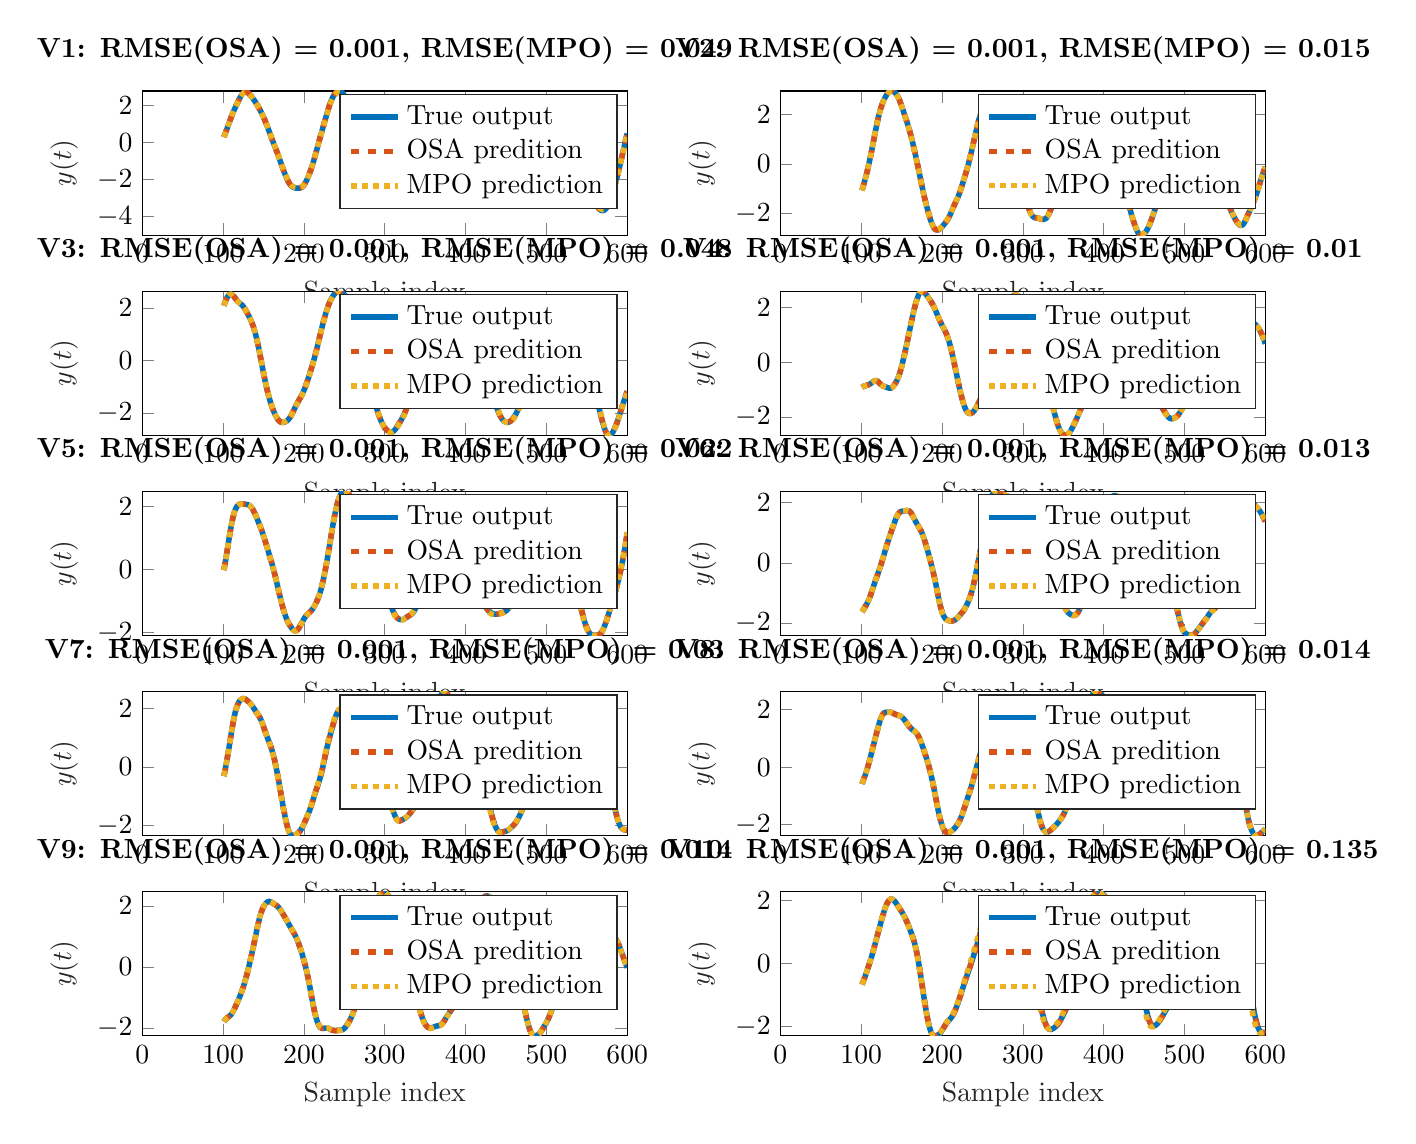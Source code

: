 % This file was created by matlab2tikz.
%
\definecolor{mycolor1}{rgb}{0.0,0.447,0.741}%
\definecolor{mycolor2}{rgb}{0.85,0.325,0.098}%
\definecolor{mycolor3}{rgb}{0.929,0.694,0.125}%
%
\begin{tikzpicture}

\begin{axis}[%
width=6.159cm,
height=1.831cm,
at={(0cm,10.169cm)},
scale only axis,
xmin=0,
xmax=600,
xlabel style={font=\color{white!15!black}},
xlabel={Sample index},
ymin=-5,
ymax=2.8,
ylabel style={font=\color{white!15!black}},
ylabel={$y(t)$},
axis background/.style={fill=white},
title style={font=\bfseries},
title={V1: RMSE(OSA) = 0.001, RMSE(MPO) = 0.049},
legend style={legend cell align=left, align=left, draw=white!15!black}
]
\addplot [color=mycolor1, line width=2.0pt]
  table[row sep=crcr]{%
101	0.304\\
104	0.656\\
106	0.896\\
109	1.261\\
110	1.379\\
111	1.494\\
113	1.708\\
115	1.902\\
118	2.18\\
120	2.36\\
121	2.443\\
122	2.522\\
123	2.589\\
124	2.647\\
125	2.693\\
126	2.723\\
127	2.743\\
128	2.745\\
129	2.741\\
131	2.694\\
133	2.613\\
135	2.51\\
137	2.392\\
139	2.264\\
140	2.197\\
143	1.983\\
145	1.826\\
146	1.746\\
147	1.661\\
149	1.482\\
150	1.388\\
153	1.081\\
155	0.852\\
161	0.136\\
163	-0.089\\
166	-0.425\\
168	-0.66\\
170	-0.907\\
173	-1.28\\
174	-1.401\\
176	-1.634\\
177	-1.743\\
178	-1.849\\
179	-1.947\\
180	-2.039\\
181	-2.122\\
182	-2.196\\
183	-2.259\\
184	-2.314\\
185	-2.354\\
186	-2.39\\
188	-2.432\\
190	-2.451\\
192	-2.46\\
194	-2.457\\
196	-2.435\\
197	-2.411\\
198	-2.38\\
199	-2.338\\
200	-2.284\\
201	-2.22\\
202	-2.146\\
203	-2.062\\
204	-1.971\\
205	-1.872\\
206	-1.767\\
207	-1.655\\
208	-1.538\\
209	-1.412\\
210	-1.281\\
211	-1.14\\
212	-0.995\\
213	-0.842\\
214	-0.686\\
220	0.277\\
222	0.585\\
228	1.499\\
230	1.797\\
232	2.072\\
233	2.19\\
234	2.304\\
235	2.4\\
236	2.488\\
237	2.562\\
238	2.627\\
239	2.681\\
240	2.725\\
241	2.761\\
242	2.787\\
243	2.797\\
244	2.798\\
245	2.786\\
246	2.758\\
247	2.722\\
248	2.674\\
249	2.617\\
250	2.555\\
251	2.486\\
252	2.411\\
253	2.333\\
254	2.248\\
255	2.157\\
256	2.063\\
257	1.959\\
258	1.852\\
259	1.741\\
261	1.508\\
263	1.265\\
265	1.007\\
267	0.73\\
269	0.433\\
271	0.123\\
273	-0.197\\
275	-0.524\\
278	-1.019\\
280	-1.342\\
282	-1.651\\
284	-1.946\\
286	-2.228\\
288	-2.493\\
290	-2.725\\
291	-2.82\\
292	-2.908\\
293	-2.979\\
294	-3.04\\
295	-3.089\\
296	-3.125\\
297	-3.154\\
298	-3.169\\
299	-3.175\\
300	-3.169\\
301	-3.147\\
302	-3.116\\
303	-3.07\\
304	-3.012\\
305	-2.948\\
306	-2.876\\
308	-2.718\\
310	-2.549\\
312	-2.372\\
315	-2.104\\
316	-2.019\\
317	-1.937\\
320	-1.702\\
321	-1.617\\
322	-1.529\\
323	-1.424\\
324	-1.313\\
325	-1.193\\
327	-0.935\\
329	-0.673\\
330	-0.546\\
332	-0.302\\
337	0.295\\
339	0.531\\
340	0.647\\
342	0.868\\
343	0.97\\
344	1.068\\
345	1.158\\
346	1.242\\
347	1.319\\
348	1.385\\
349	1.448\\
351	1.554\\
353	1.646\\
355	1.726\\
356	1.762\\
357	1.791\\
358	1.818\\
360	1.861\\
365	1.96\\
366	1.974\\
367	1.978\\
368	1.969\\
369	1.948\\
370	1.916\\
371	1.875\\
373	1.779\\
378	1.53\\
379	1.47\\
380	1.403\\
381	1.325\\
382	1.243\\
385	0.989\\
386	0.91\\
387	0.834\\
389	0.7\\
390	0.636\\
392	0.518\\
394	0.406\\
398	0.191\\
399	0.134\\
400	0.069\\
401	0.002\\
402	-0.07\\
405	-0.293\\
406	-0.363\\
408	-0.494\\
413	-0.805\\
416	-0.997\\
418	-1.118\\
419	-1.175\\
421	-1.282\\
423	-1.381\\
425	-1.474\\
427	-1.559\\
429	-1.631\\
431	-1.688\\
432	-1.71\\
433	-1.73\\
434	-1.745\\
436	-1.766\\
438	-1.778\\
440	-1.783\\
442	-1.779\\
444	-1.762\\
446	-1.735\\
449	-1.686\\
450	-1.665\\
451	-1.641\\
452	-1.611\\
453	-1.57\\
454	-1.517\\
455	-1.45\\
456	-1.373\\
457	-1.278\\
458	-1.175\\
459	-1.061\\
460	-0.94\\
461	-0.816\\
463	-0.556\\
465	-0.29\\
469	0.244\\
471	0.499\\
473	0.734\\
474	0.845\\
475	0.951\\
476	1.053\\
477	1.152\\
479	1.339\\
481	1.514\\
483	1.677\\
485	1.828\\
487	1.961\\
489	2.069\\
491	2.148\\
493	2.196\\
495	2.215\\
497	2.213\\
499	2.195\\
503	2.145\\
505	2.127\\
508	2.108\\
510	2.083\\
511	2.063\\
512	2.039\\
513	2.012\\
515	1.943\\
516	1.905\\
517	1.86\\
518	1.811\\
519	1.751\\
520	1.687\\
522	1.522\\
523	1.424\\
524	1.321\\
526	1.103\\
532	0.433\\
534	0.203\\
538	-0.268\\
539	-0.387\\
541	-0.633\\
543	-0.894\\
545	-1.174\\
547	-1.465\\
549	-1.757\\
551	-2.043\\
552	-2.183\\
554	-2.453\\
556	-2.71\\
557	-2.832\\
558	-2.95\\
560	-3.171\\
561	-3.266\\
563	-3.442\\
565	-3.562\\
566	-3.608\\
568	-3.665\\
569	-3.67\\
570	-3.671\\
571	-3.657\\
572	-3.633\\
573	-3.598\\
574	-3.548\\
575	-3.492\\
577	-3.334\\
579	-3.121\\
580	-2.997\\
581	-2.868\\
582	-2.729\\
583	-2.582\\
584	-2.431\\
586	-2.109\\
588	-1.766\\
590	-1.405\\
592	-1.032\\
593	-0.843\\
599	0.312\\
600	0.501\\
};
\addlegendentry{True output}

\addplot [color=mycolor2, dashed, line width=2.0pt]
  table[row sep=crcr]{%
101	0.304\\
105	0.775\\
108	1.14\\
109	1.261\\
110	1.379\\
111	1.493\\
112	1.603\\
113	1.707\\
114	1.807\\
116	1.996\\
119	2.27\\
121	2.444\\
122	2.522\\
123	2.59\\
124	2.647\\
125	2.692\\
126	2.725\\
127	2.742\\
128	2.747\\
129	2.738\\
130	2.721\\
131	2.692\\
132	2.657\\
133	2.613\\
134	2.563\\
135	2.51\\
136	2.453\\
138	2.329\\
140	2.197\\
141	2.128\\
143	1.98\\
144	1.906\\
145	1.828\\
147	1.661\\
148	1.575\\
150	1.385\\
151	1.289\\
152	1.185\\
155	0.854\\
156	0.734\\
157	0.611\\
160	0.252\\
161	0.136\\
163	-0.089\\
165	-0.312\\
167	-0.542\\
169	-0.782\\
173	-1.28\\
175	-1.519\\
176	-1.633\\
177	-1.743\\
178	-1.848\\
179	-1.948\\
180	-2.039\\
181	-2.123\\
182	-2.197\\
183	-2.26\\
184	-2.312\\
185	-2.356\\
186	-2.388\\
187	-2.414\\
188	-2.43\\
189	-2.443\\
191	-2.456\\
193	-2.46\\
194	-2.457\\
195	-2.449\\
196	-2.434\\
197	-2.412\\
198	-2.379\\
199	-2.337\\
200	-2.285\\
201	-2.221\\
202	-2.146\\
203	-2.062\\
204	-1.971\\
205	-1.872\\
206	-1.767\\
207	-1.655\\
208	-1.537\\
209	-1.412\\
210	-1.28\\
211	-1.141\\
212	-0.994\\
213	-0.843\\
215	-0.526\\
218	-0.04\\
220	0.276\\
222	0.585\\
229	1.65\\
230	1.795\\
231	1.936\\
232	2.067\\
233	2.191\\
234	2.302\\
235	2.402\\
236	2.486\\
237	2.563\\
238	2.627\\
239	2.682\\
240	2.726\\
241	2.76\\
242	2.784\\
243	2.8\\
244	2.8\\
245	2.784\\
246	2.76\\
247	2.722\\
248	2.673\\
249	2.618\\
250	2.554\\
251	2.485\\
252	2.412\\
253	2.332\\
254	2.248\\
255	2.158\\
256	2.061\\
257	1.96\\
258	1.852\\
260	1.625\\
262	1.388\\
264	1.138\\
265	1.006\\
266	0.871\\
267	0.729\\
268	0.584\\
270	0.28\\
272	-0.036\\
274	-0.359\\
277	-0.854\\
279	-1.181\\
281	-1.497\\
283	-1.8\\
285	-2.088\\
287	-2.362\\
288	-2.49\\
289	-2.612\\
290	-2.722\\
291	-2.822\\
292	-2.907\\
293	-2.98\\
294	-3.039\\
295	-3.088\\
296	-3.126\\
297	-3.153\\
298	-3.169\\
299	-3.175\\
300	-3.168\\
301	-3.149\\
302	-3.115\\
303	-3.069\\
304	-3.014\\
305	-2.948\\
306	-2.875\\
307	-2.799\\
309	-2.635\\
310	-2.55\\
312	-2.373\\
315	-2.104\\
316	-2.019\\
318	-1.859\\
320	-1.703\\
321	-1.618\\
322	-1.525\\
323	-1.426\\
324	-1.314\\
325	-1.192\\
327	-0.935\\
329	-0.673\\
331	-0.422\\
334	-0.063\\
339	0.531\\
341	0.759\\
342	0.866\\
343	0.971\\
344	1.068\\
345	1.159\\
346	1.242\\
347	1.318\\
348	1.386\\
349	1.447\\
350	1.503\\
352	1.602\\
354	1.688\\
356	1.761\\
357	1.792\\
358	1.818\\
360	1.861\\
365	1.96\\
366	1.973\\
367	1.977\\
368	1.97\\
369	1.95\\
370	1.916\\
371	1.875\\
373	1.779\\
377	1.584\\
378	1.53\\
379	1.47\\
380	1.402\\
381	1.327\\
382	1.244\\
384	1.072\\
385	0.989\\
386	0.91\\
387	0.835\\
388	0.765\\
389	0.699\\
391	0.576\\
393	0.461\\
395	0.353\\
397	0.247\\
398	0.192\\
399	0.133\\
400	0.07\\
401	0.002\\
403	-0.144\\
405	-0.292\\
406	-0.363\\
407	-0.43\\
409	-0.555\\
412	-0.741\\
417	-1.059\\
419	-1.175\\
421	-1.282\\
423	-1.381\\
425	-1.473\\
426	-1.517\\
428	-1.596\\
430	-1.661\\
432	-1.711\\
433	-1.729\\
434	-1.745\\
436	-1.766\\
438	-1.779\\
440	-1.784\\
441	-1.783\\
443	-1.772\\
445	-1.75\\
447	-1.72\\
449	-1.685\\
450	-1.666\\
451	-1.641\\
452	-1.61\\
453	-1.57\\
454	-1.518\\
455	-1.452\\
456	-1.371\\
457	-1.279\\
458	-1.175\\
459	-1.061\\
460	-0.941\\
461	-0.816\\
463	-0.556\\
466	-0.155\\
468	0.112\\
470	0.373\\
471	0.497\\
472	0.619\\
473	0.734\\
474	0.845\\
475	0.951\\
476	1.053\\
478	1.247\\
480	1.428\\
482	1.597\\
484	1.754\\
486	1.896\\
487	1.959\\
488	2.018\\
489	2.067\\
490	2.112\\
491	2.145\\
492	2.175\\
493	2.193\\
494	2.208\\
496	2.217\\
498	2.206\\
501	2.169\\
503	2.145\\
505	2.128\\
508	2.108\\
509	2.098\\
510	2.083\\
511	2.064\\
512	2.04\\
514	1.979\\
515	1.944\\
516	1.904\\
517	1.86\\
518	1.81\\
519	1.753\\
520	1.684\\
521	1.608\\
522	1.52\\
523	1.426\\
525	1.214\\
533	0.318\\
536	-0.032\\
539	-0.387\\
540	-0.509\\
542	-0.762\\
544	-1.031\\
546	-1.318\\
549	-1.757\\
551	-2.044\\
553	-2.319\\
555	-2.583\\
556	-2.709\\
557	-2.832\\
558	-2.95\\
559	-3.063\\
560	-3.167\\
561	-3.267\\
562	-3.359\\
564	-3.507\\
565	-3.565\\
567	-3.64\\
568	-3.66\\
569	-3.67\\
570	-3.674\\
571	-3.658\\
572	-3.634\\
573	-3.597\\
574	-3.55\\
575	-3.489\\
576	-3.416\\
577	-3.33\\
578	-3.232\\
579	-3.121\\
580	-2.997\\
581	-2.866\\
582	-2.728\\
583	-2.582\\
584	-2.43\\
585	-2.271\\
586	-2.107\\
587	-1.939\\
589	-1.587\\
591	-1.22\\
593	-0.842\\
595	-0.456\\
598	0.123\\
599	0.313\\
600	0.499\\
};
\addlegendentry{OSA predition}

\addplot [color=mycolor3, dotted, line width=2.0pt]
  table[row sep=crcr]{%
101	0.304\\
104	0.656\\
106	0.895\\
109	1.259\\
110	1.377\\
111	1.49\\
112	1.598\\
113	1.701\\
114	1.8\\
116	1.988\\
119	2.261\\
120	2.348\\
121	2.432\\
122	2.509\\
123	2.577\\
124	2.635\\
125	2.679\\
126	2.711\\
127	2.729\\
128	2.733\\
129	2.726\\
130	2.707\\
131	2.679\\
132	2.643\\
133	2.6\\
134	2.552\\
135	2.499\\
136	2.442\\
138	2.319\\
140	2.188\\
142	2.049\\
144	1.901\\
146	1.744\\
147	1.661\\
148	1.575\\
149	1.485\\
150	1.392\\
151	1.295\\
152	1.193\\
153	1.088\\
154	0.977\\
155	0.863\\
157	0.625\\
159	0.386\\
161	0.154\\
163	-0.068\\
165	-0.289\\
167	-0.517\\
169	-0.757\\
173	-1.249\\
175	-1.486\\
176	-1.599\\
177	-1.708\\
178	-1.812\\
179	-1.911\\
180	-2.002\\
181	-2.086\\
182	-2.16\\
183	-2.224\\
184	-2.277\\
185	-2.32\\
186	-2.353\\
187	-2.378\\
188	-2.396\\
189	-2.409\\
191	-2.424\\
193	-2.429\\
194	-2.428\\
195	-2.422\\
196	-2.41\\
197	-2.39\\
198	-2.36\\
199	-2.32\\
200	-2.269\\
201	-2.207\\
202	-2.135\\
203	-2.054\\
204	-1.964\\
205	-1.868\\
206	-1.765\\
207	-1.656\\
208	-1.54\\
209	-1.417\\
210	-1.287\\
211	-1.149\\
212	-1.005\\
213	-0.854\\
214	-0.699\\
216	-0.38\\
218	-0.059\\
220	0.254\\
222	0.559\\
229	1.61\\
230	1.754\\
231	1.893\\
232	2.024\\
233	2.144\\
234	2.253\\
235	2.35\\
236	2.435\\
237	2.509\\
238	2.573\\
239	2.626\\
240	2.671\\
241	2.705\\
242	2.729\\
243	2.741\\
244	2.741\\
245	2.729\\
246	2.703\\
247	2.666\\
248	2.619\\
249	2.563\\
250	2.5\\
251	2.432\\
252	2.359\\
253	2.28\\
254	2.197\\
255	2.108\\
256	2.012\\
257	1.911\\
258	1.805\\
259	1.694\\
261	1.464\\
263	1.223\\
264	1.097\\
265	0.967\\
266	0.832\\
267	0.693\\
268	0.548\\
269	0.4\\
271	0.093\\
273	-0.222\\
275	-0.543\\
278	-1.029\\
280	-1.344\\
281	-1.496\\
282	-1.644\\
283	-1.789\\
285	-2.068\\
286	-2.202\\
287	-2.333\\
288	-2.458\\
289	-2.575\\
290	-2.682\\
291	-2.777\\
292	-2.86\\
293	-2.93\\
294	-2.987\\
295	-3.033\\
296	-3.068\\
297	-3.093\\
298	-3.107\\
299	-3.111\\
300	-3.102\\
301	-3.081\\
302	-3.047\\
303	-3.0\\
304	-2.943\\
305	-2.876\\
306	-2.803\\
307	-2.726\\
309	-2.561\\
311	-2.388\\
315	-2.031\\
316	-1.946\\
317	-1.866\\
320	-1.634\\
321	-1.551\\
322	-1.461\\
323	-1.361\\
324	-1.252\\
325	-1.133\\
326	-1.008\\
329	-0.624\\
330	-0.5\\
332	-0.261\\
337	0.32\\
339	0.549\\
340	0.66\\
341	0.768\\
342	0.872\\
343	0.972\\
344	1.065\\
345	1.152\\
346	1.232\\
347	1.303\\
348	1.367\\
349	1.425\\
350	1.476\\
352	1.568\\
354	1.649\\
355	1.685\\
356	1.717\\
357	1.745\\
358	1.768\\
360	1.806\\
363	1.862\\
365	1.899\\
366	1.911\\
367	1.913\\
368	1.904\\
369	1.884\\
370	1.852\\
371	1.811\\
373	1.716\\
378	1.471\\
379	1.412\\
380	1.345\\
381	1.271\\
382	1.19\\
385	0.942\\
386	0.865\\
387	0.793\\
388	0.725\\
389	0.662\\
391	0.543\\
393	0.433\\
395	0.33\\
398	0.179\\
399	0.123\\
400	0.063\\
401	-0.002\\
403	-0.141\\
405	-0.282\\
406	-0.349\\
408	-0.473\\
413	-0.768\\
416	-0.951\\
418	-1.067\\
420	-1.173\\
422	-1.272\\
424	-1.366\\
426	-1.452\\
428	-1.53\\
429	-1.564\\
430	-1.594\\
431	-1.621\\
432	-1.644\\
433	-1.663\\
435	-1.692\\
437	-1.711\\
439	-1.723\\
441	-1.728\\
443	-1.722\\
445	-1.706\\
447	-1.682\\
449	-1.654\\
450	-1.638\\
451	-1.617\\
452	-1.589\\
453	-1.553\\
454	-1.504\\
455	-1.442\\
456	-1.367\\
457	-1.278\\
458	-1.178\\
459	-1.069\\
460	-0.952\\
461	-0.831\\
463	-0.579\\
465	-0.321\\
469	0.199\\
470	0.325\\
471	0.447\\
472	0.564\\
473	0.677\\
474	0.785\\
475	0.888\\
476	0.988\\
477	1.084\\
478	1.177\\
480	1.353\\
482	1.518\\
484	1.671\\
485	1.743\\
486	1.812\\
487	1.875\\
488	1.932\\
489	1.983\\
490	2.027\\
491	2.063\\
492	2.091\\
493	2.112\\
494	2.127\\
495	2.136\\
496	2.139\\
497	2.138\\
499	2.126\\
503	2.089\\
505	2.08\\
508	2.074\\
509	2.068\\
510	2.058\\
511	2.044\\
512	2.025\\
513	2.002\\
514	1.976\\
515	1.946\\
516	1.912\\
517	1.873\\
518	1.828\\
519	1.776\\
520	1.713\\
521	1.641\\
522	1.559\\
523	1.467\\
524	1.369\\
526	1.159\\
532	0.515\\
534	0.291\\
537	-0.052\\
539	-0.285\\
540	-0.405\\
541	-0.527\\
542	-0.654\\
543	-0.786\\
544	-0.922\\
546	-1.205\\
550	-1.787\\
552	-2.07\\
554	-2.341\\
555	-2.473\\
556	-2.602\\
557	-2.727\\
558	-2.847\\
559	-2.963\\
560	-3.073\\
561	-3.176\\
562	-3.27\\
563	-3.354\\
564	-3.427\\
565	-3.489\\
566	-3.538\\
567	-3.574\\
568	-3.6\\
569	-3.614\\
570	-3.617\\
571	-3.609\\
572	-3.59\\
573	-3.56\\
574	-3.517\\
575	-3.462\\
576	-3.393\\
577	-3.31\\
578	-3.215\\
579	-3.108\\
580	-2.99\\
581	-2.863\\
582	-2.727\\
583	-2.584\\
584	-2.434\\
585	-2.278\\
586	-2.116\\
587	-1.949\\
588	-1.777\\
589	-1.601\\
590	-1.421\\
592	-1.051\\
594	-0.672\\
599	0.287\\
600	0.473\\
};
\addlegendentry{MPO prediction}

\end{axis}

\begin{axis}[%
width=6.159cm,
height=1.831cm,
at={(8.104cm,10.169cm)},
scale only axis,
xmin=0,
xmax=600,
xlabel style={font=\color{white!15!black}},
xlabel={Sample index},
ymin=-2.87,
ymax=2.938,
ylabel style={font=\color{white!15!black}},
ylabel={$y(t)$},
axis background/.style={fill=white},
title style={font=\bfseries},
title={V2: RMSE(OSA) = 0.001, RMSE(MPO) = 0.015},
legend style={legend cell align=left, align=left, draw=white!15!black}
]
\addplot [color=mycolor1, line width=2.0pt]
  table[row sep=crcr]{%
101	-1.064\\
103	-0.842\\
104	-0.727\\
105	-0.61\\
106	-0.486\\
107	-0.358\\
108	-0.222\\
109	-0.081\\
110	0.069\\
111	0.222\\
113	0.544\\
116	1.046\\
117	1.213\\
119	1.54\\
121	1.841\\
122	1.973\\
123	2.1\\
124	2.214\\
125	2.316\\
126	2.412\\
127	2.493\\
128	2.569\\
129	2.637\\
130	2.7\\
131	2.756\\
132	2.806\\
133	2.85\\
134	2.885\\
135	2.913\\
136	2.928\\
137	2.938\\
138	2.938\\
139	2.93\\
140	2.917\\
141	2.894\\
142	2.866\\
143	2.831\\
144	2.784\\
145	2.73\\
146	2.669\\
148	2.516\\
150	2.336\\
152	2.143\\
156	1.747\\
158	1.541\\
160	1.32\\
162	1.079\\
164	0.814\\
165	0.674\\
166	0.531\\
167	0.384\\
169	0.081\\
171	-0.231\\
174	-0.707\\
175	-0.864\\
177	-1.167\\
178	-1.309\\
179	-1.447\\
180	-1.58\\
181	-1.706\\
183	-1.947\\
185	-2.17\\
186	-2.27\\
187	-2.365\\
188	-2.448\\
189	-2.516\\
190	-2.574\\
191	-2.611\\
192	-2.641\\
193	-2.654\\
194	-2.659\\
195	-2.655\\
196	-2.642\\
197	-2.624\\
198	-2.6\\
199	-2.57\\
200	-2.537\\
202	-2.46\\
204	-2.376\\
206	-2.285\\
207	-2.236\\
208	-2.179\\
209	-2.118\\
210	-2.052\\
211	-1.978\\
215	-1.672\\
216	-1.6\\
218	-1.462\\
219	-1.391\\
220	-1.315\\
221	-1.231\\
222	-1.142\\
223	-1.047\\
225	-0.842\\
229	-0.424\\
230	-0.314\\
231	-0.202\\
232	-0.085\\
233	0.039\\
234	0.167\\
235	0.3\\
237	0.576\\
239	0.862\\
242	1.298\\
244	1.577\\
245	1.704\\
246	1.825\\
247	1.934\\
248	2.034\\
249	2.125\\
250	2.206\\
251	2.285\\
253	2.425\\
254	2.485\\
255	2.543\\
256	2.59\\
257	2.632\\
258	2.661\\
259	2.678\\
260	2.688\\
261	2.686\\
262	2.674\\
263	2.656\\
264	2.627\\
265	2.592\\
266	2.55\\
267	2.497\\
268	2.44\\
269	2.371\\
270	2.297\\
271	2.215\\
272	2.13\\
273	2.038\\
274	1.944\\
276	1.746\\
279	1.443\\
281	1.245\\
283	1.048\\
284	0.949\\
286	0.734\\
288	0.493\\
290	0.228\\
294	-0.323\\
295	-0.457\\
296	-0.586\\
297	-0.712\\
298	-0.834\\
299	-0.95\\
300	-1.063\\
301	-1.171\\
303	-1.379\\
305	-1.577\\
306	-1.672\\
307	-1.764\\
308	-1.853\\
309	-1.93\\
310	-2.002\\
311	-2.055\\
312	-2.101\\
313	-2.132\\
314	-2.153\\
315	-2.165\\
316	-2.171\\
318	-2.18\\
320	-2.195\\
323	-2.225\\
324	-2.232\\
325	-2.235\\
326	-2.233\\
327	-2.222\\
328	-2.205\\
329	-2.179\\
330	-2.136\\
331	-2.089\\
332	-2.027\\
333	-1.958\\
334	-1.881\\
335	-1.795\\
336	-1.706\\
338	-1.516\\
340	-1.318\\
345	-0.813\\
347	-0.619\\
349	-0.426\\
350	-0.327\\
351	-0.225\\
352	-0.12\\
354	0.1\\
355	0.21\\
356	0.317\\
357	0.42\\
358	0.516\\
359	0.605\\
360	0.688\\
361	0.765\\
362	0.837\\
363	0.901\\
364	0.962\\
365	1.016\\
366	1.067\\
369	1.213\\
370	1.267\\
371	1.327\\
372	1.39\\
375	1.597\\
376	1.657\\
377	1.708\\
378	1.753\\
379	1.789\\
382	1.879\\
386	1.999\\
387	2.021\\
388	2.038\\
389	2.05\\
392	2.075\\
394	2.1\\
395	2.113\\
396	2.121\\
397	2.121\\
398	2.109\\
399	2.088\\
400	2.055\\
401	2.012\\
402	1.964\\
403	1.91\\
404	1.852\\
405	1.792\\
406	1.728\\
407	1.657\\
408	1.582\\
409	1.5\\
410	1.409\\
411	1.315\\
412	1.217\\
413	1.114\\
414	1.009\\
415	0.899\\
416	0.783\\
417	0.661\\
418	0.527\\
419	0.384\\
420	0.234\\
421	0.073\\
422	-0.092\\
424	-0.427\\
427	-0.932\\
429	-1.263\\
430	-1.426\\
431	-1.58\\
432	-1.729\\
433	-1.865\\
434	-1.992\\
435	-2.111\\
436	-2.217\\
437	-2.319\\
438	-2.416\\
439	-2.507\\
440	-2.595\\
441	-2.671\\
442	-2.741\\
443	-2.799\\
444	-2.836\\
445	-2.859\\
446	-2.87\\
447	-2.865\\
448	-2.851\\
449	-2.83\\
450	-2.804\\
451	-2.772\\
452	-2.733\\
453	-2.687\\
454	-2.633\\
455	-2.571\\
456	-2.502\\
457	-2.424\\
458	-2.341\\
459	-2.255\\
460	-2.166\\
461	-2.073\\
462	-1.977\\
463	-1.879\\
465	-1.665\\
467	-1.438\\
469	-1.202\\
470	-1.082\\
472	-0.833\\
473	-0.7\\
474	-0.562\\
475	-0.42\\
477	-0.123\\
479	0.175\\
481	0.465\\
485	1.033\\
486	1.174\\
487	1.311\\
488	1.442\\
489	1.559\\
490	1.666\\
491	1.761\\
492	1.838\\
493	1.907\\
494	1.968\\
495	2.021\\
496	2.07\\
497	2.115\\
498	2.154\\
499	2.187\\
500	2.215\\
501	2.235\\
502	2.248\\
503	2.255\\
504	2.257\\
505	2.255\\
506	2.248\\
507	2.238\\
508	2.223\\
509	2.205\\
510	2.182\\
511	2.156\\
513	2.096\\
515	2.03\\
516	1.993\\
517	1.951\\
518	1.904\\
519	1.85\\
520	1.789\\
521	1.72\\
523	1.574\\
524	1.501\\
526	1.359\\
528	1.22\\
529	1.146\\
530	1.067\\
531	0.982\\
532	0.89\\
534	0.7\\
537	0.413\\
538	0.317\\
539	0.216\\
540	0.11\\
541	-0.003\\
542	-0.127\\
543	-0.256\\
546	-0.655\\
547	-0.783\\
548	-0.904\\
549	-1.022\\
550	-1.133\\
552	-1.349\\
554	-1.556\\
556	-1.748\\
558	-1.918\\
559	-1.99\\
560	-2.06\\
561	-2.122\\
562	-2.181\\
563	-2.237\\
565	-2.339\\
567	-2.424\\
568	-2.45\\
569	-2.472\\
570	-2.476\\
571	-2.471\\
572	-2.449\\
573	-2.414\\
574	-2.366\\
575	-2.307\\
576	-2.239\\
577	-2.166\\
580	-1.936\\
582	-1.791\\
584	-1.647\\
585	-1.572\\
586	-1.493\\
587	-1.41\\
588	-1.319\\
589	-1.224\\
591	-1.019\\
594	-0.696\\
595	-0.591\\
596	-0.49\\
597	-0.395\\
598	-0.303\\
600	-0.128\\
};
\addlegendentry{True output}

\addplot [color=mycolor2, dashed, line width=2.0pt]
  table[row sep=crcr]{%
101	-1.064\\
103	-0.842\\
104	-0.728\\
105	-0.609\\
106	-0.487\\
107	-0.357\\
108	-0.223\\
109	-0.08\\
110	0.067\\
111	0.222\\
112	0.381\\
114	0.71\\
117	1.213\\
118	1.377\\
119	1.537\\
120	1.694\\
121	1.839\\
122	1.975\\
123	2.099\\
124	2.213\\
125	2.316\\
126	2.409\\
127	2.494\\
128	2.57\\
129	2.638\\
130	2.7\\
131	2.757\\
132	2.806\\
133	2.849\\
134	2.884\\
135	2.911\\
136	2.93\\
137	2.938\\
138	2.937\\
139	2.93\\
140	2.916\\
141	2.895\\
142	2.867\\
143	2.829\\
144	2.786\\
145	2.732\\
146	2.666\\
147	2.596\\
148	2.514\\
149	2.426\\
151	2.24\\
154	1.945\\
156	1.745\\
157	1.645\\
158	1.54\\
159	1.432\\
160	1.319\\
161	1.202\\
162	1.077\\
163	0.95\\
164	0.813\\
165	0.675\\
167	0.384\\
168	0.234\\
170	-0.074\\
172	-0.389\\
174	-0.707\\
175	-0.864\\
176	-1.017\\
177	-1.166\\
178	-1.309\\
179	-1.446\\
180	-1.579\\
181	-1.706\\
182	-1.829\\
183	-1.946\\
184	-2.061\\
185	-2.169\\
186	-2.272\\
187	-2.365\\
188	-2.447\\
189	-2.517\\
190	-2.571\\
191	-2.613\\
192	-2.64\\
193	-2.655\\
194	-2.659\\
195	-2.654\\
196	-2.643\\
197	-2.625\\
198	-2.599\\
199	-2.57\\
200	-2.537\\
201	-2.5\\
202	-2.461\\
204	-2.376\\
205	-2.332\\
206	-2.285\\
207	-2.235\\
208	-2.18\\
209	-2.119\\
210	-2.05\\
211	-1.978\\
212	-1.902\\
214	-1.746\\
215	-1.672\\
217	-1.532\\
218	-1.462\\
219	-1.391\\
220	-1.315\\
221	-1.232\\
222	-1.142\\
223	-1.046\\
224	-0.946\\
226	-0.738\\
229	-0.423\\
230	-0.315\\
231	-0.202\\
232	-0.084\\
233	0.038\\
234	0.167\\
235	0.3\\
236	0.437\\
238	0.718\\
240	1.007\\
242	1.297\\
243	1.439\\
244	1.575\\
245	1.705\\
246	1.824\\
247	1.934\\
248	2.033\\
249	2.124\\
250	2.207\\
251	2.284\\
252	2.356\\
253	2.424\\
254	2.487\\
255	2.543\\
256	2.591\\
257	2.63\\
258	2.66\\
259	2.68\\
260	2.688\\
261	2.685\\
262	2.675\\
263	2.655\\
264	2.628\\
265	2.593\\
266	2.548\\
267	2.498\\
268	2.438\\
269	2.372\\
270	2.297\\
271	2.216\\
272	2.128\\
273	2.039\\
274	1.944\\
275	1.846\\
281	1.245\\
283	1.049\\
284	0.948\\
285	0.843\\
286	0.732\\
287	0.617\\
288	0.492\\
289	0.364\\
292	-0.049\\
294	-0.323\\
295	-0.456\\
296	-0.587\\
297	-0.712\\
298	-0.833\\
299	-0.95\\
300	-1.063\\
301	-1.171\\
303	-1.378\\
305	-1.577\\
306	-1.673\\
307	-1.765\\
308	-1.851\\
309	-1.932\\
310	-2.0\\
311	-2.058\\
312	-2.1\\
313	-2.131\\
314	-2.151\\
315	-2.165\\
317	-2.176\\
319	-2.186\\
321	-2.205\\
323	-2.225\\
324	-2.233\\
325	-2.235\\
326	-2.233\\
327	-2.224\\
328	-2.205\\
329	-2.176\\
330	-2.14\\
331	-2.089\\
332	-2.027\\
333	-1.957\\
334	-1.88\\
335	-1.795\\
336	-1.706\\
337	-1.612\\
339	-1.417\\
341	-1.216\\
344	-0.912\\
346	-0.715\\
349	-0.426\\
350	-0.327\\
351	-0.225\\
352	-0.12\\
354	0.099\\
355	0.21\\
356	0.317\\
357	0.419\\
358	0.516\\
359	0.606\\
360	0.689\\
361	0.765\\
362	0.835\\
363	0.902\\
364	0.961\\
365	1.016\\
367	1.115\\
368	1.163\\
369	1.213\\
370	1.267\\
371	1.326\\
372	1.392\\
375	1.595\\
376	1.657\\
377	1.709\\
378	1.753\\
379	1.788\\
380	1.821\\
383	1.909\\
385	1.971\\
386	1.999\\
387	2.022\\
388	2.039\\
389	2.05\\
393	2.087\\
395	2.113\\
396	2.121\\
397	2.121\\
398	2.111\\
399	2.088\\
400	2.055\\
401	2.013\\
402	1.964\\
404	1.853\\
405	1.792\\
406	1.727\\
407	1.658\\
408	1.582\\
409	1.499\\
410	1.41\\
411	1.316\\
412	1.216\\
413	1.114\\
414	1.009\\
415	0.899\\
416	0.783\\
417	0.659\\
418	0.528\\
419	0.385\\
420	0.233\\
421	0.074\\
422	-0.091\\
427	-0.932\\
428	-1.098\\
429	-1.263\\
430	-1.424\\
431	-1.58\\
432	-1.728\\
433	-1.865\\
434	-1.992\\
435	-2.109\\
436	-2.218\\
437	-2.32\\
438	-2.415\\
439	-2.507\\
440	-2.593\\
441	-2.673\\
442	-2.741\\
443	-2.795\\
444	-2.838\\
445	-2.862\\
446	-2.867\\
447	-2.864\\
448	-2.853\\
449	-2.83\\
450	-2.802\\
451	-2.771\\
452	-2.733\\
453	-2.688\\
454	-2.633\\
455	-2.571\\
456	-2.501\\
457	-2.425\\
458	-2.343\\
460	-2.165\\
461	-2.074\\
462	-1.978\\
463	-1.877\\
464	-1.774\\
465	-1.665\\
466	-1.552\\
468	-1.321\\
470	-1.082\\
471	-0.959\\
472	-0.832\\
473	-0.7\\
474	-0.562\\
475	-0.419\\
477	-0.123\\
479	0.175\\
480	0.321\\
482	0.607\\
486	1.174\\
487	1.31\\
488	1.44\\
489	1.56\\
490	1.666\\
491	1.758\\
492	1.84\\
493	1.909\\
494	1.967\\
495	2.021\\
496	2.071\\
497	2.114\\
498	2.153\\
499	2.188\\
500	2.214\\
501	2.235\\
502	2.249\\
503	2.256\\
504	2.257\\
505	2.255\\
506	2.249\\
507	2.238\\
508	2.223\\
509	2.204\\
510	2.182\\
511	2.156\\
512	2.128\\
514	2.064\\
515	2.03\\
516	1.993\\
517	1.952\\
518	1.904\\
519	1.849\\
520	1.788\\
521	1.721\\
522	1.649\\
524	1.5\\
526	1.359\\
528	1.22\\
529	1.146\\
530	1.066\\
531	0.981\\
532	0.891\\
533	0.797\\
535	0.603\\
537	0.413\\
538	0.316\\
539	0.217\\
540	0.11\\
541	-0.004\\
542	-0.126\\
543	-0.255\\
546	-0.655\\
547	-0.782\\
548	-0.905\\
549	-1.021\\
550	-1.134\\
552	-1.348\\
554	-1.555\\
555	-1.654\\
556	-1.747\\
557	-1.835\\
558	-1.916\\
559	-1.992\\
560	-2.06\\
561	-2.123\\
563	-2.237\\
564	-2.29\\
565	-2.339\\
566	-2.384\\
567	-2.421\\
568	-2.452\\
569	-2.471\\
570	-2.478\\
571	-2.47\\
572	-2.449\\
573	-2.414\\
574	-2.366\\
575	-2.306\\
576	-2.238\\
577	-2.165\\
581	-1.863\\
585	-1.572\\
586	-1.493\\
587	-1.409\\
588	-1.319\\
589	-1.224\\
590	-1.123\\
592	-0.911\\
594	-0.696\\
595	-0.591\\
596	-0.491\\
597	-0.394\\
598	-0.303\\
600	-0.129\\
};
\addlegendentry{OSA predition}

\addplot [color=mycolor3, dotted, line width=2.0pt]
  table[row sep=crcr]{%
101	-1.064\\
103	-0.842\\
104	-0.727\\
105	-0.609\\
106	-0.486\\
107	-0.358\\
108	-0.222\\
109	-0.08\\
110	0.068\\
111	0.222\\
112	0.381\\
113	0.544\\
115	0.876\\
117	1.209\\
118	1.372\\
119	1.532\\
120	1.685\\
121	1.831\\
122	1.966\\
123	2.091\\
124	2.203\\
125	2.305\\
126	2.396\\
127	2.478\\
128	2.552\\
129	2.619\\
130	2.681\\
131	2.737\\
132	2.787\\
133	2.83\\
134	2.865\\
135	2.891\\
136	2.908\\
137	2.917\\
138	2.918\\
139	2.911\\
140	2.896\\
141	2.876\\
142	2.847\\
143	2.811\\
144	2.767\\
145	2.713\\
146	2.65\\
147	2.578\\
148	2.498\\
149	2.411\\
150	2.319\\
151	2.223\\
154	1.928\\
156	1.728\\
157	1.625\\
158	1.521\\
159	1.412\\
160	1.299\\
161	1.181\\
162	1.057\\
163	0.928\\
164	0.793\\
165	0.653\\
166	0.509\\
167	0.361\\
168	0.211\\
170	-0.096\\
172	-0.41\\
174	-0.727\\
175	-0.883\\
176	-1.035\\
177	-1.184\\
178	-1.326\\
179	-1.462\\
180	-1.592\\
181	-1.717\\
182	-1.838\\
183	-1.954\\
184	-2.067\\
185	-2.175\\
186	-2.276\\
187	-2.368\\
188	-2.449\\
189	-2.517\\
190	-2.571\\
191	-2.611\\
192	-2.636\\
193	-2.65\\
194	-2.653\\
195	-2.647\\
196	-2.634\\
197	-2.614\\
198	-2.589\\
199	-2.559\\
200	-2.524\\
201	-2.486\\
203	-2.404\\
205	-2.317\\
206	-2.27\\
207	-2.219\\
208	-2.164\\
209	-2.103\\
210	-2.035\\
211	-1.962\\
215	-1.656\\
216	-1.585\\
218	-1.447\\
219	-1.376\\
220	-1.3\\
221	-1.217\\
222	-1.127\\
223	-1.032\\
224	-0.931\\
226	-0.724\\
229	-0.411\\
230	-0.303\\
231	-0.191\\
232	-0.074\\
233	0.048\\
234	0.176\\
235	0.308\\
236	0.443\\
238	0.722\\
240	1.009\\
242	1.296\\
243	1.437\\
244	1.572\\
245	1.7\\
246	1.818\\
247	1.926\\
248	2.024\\
249	2.113\\
250	2.194\\
251	2.27\\
252	2.341\\
253	2.407\\
254	2.469\\
255	2.525\\
256	2.573\\
257	2.612\\
258	2.641\\
259	2.66\\
260	2.668\\
261	2.666\\
262	2.655\\
263	2.636\\
264	2.609\\
265	2.574\\
266	2.53\\
267	2.479\\
268	2.42\\
269	2.352\\
270	2.278\\
271	2.197\\
272	2.11\\
273	2.019\\
274	1.924\\
275	1.825\\
277	1.623\\
279	1.419\\
281	1.22\\
283	1.023\\
284	0.922\\
285	0.816\\
286	0.706\\
287	0.588\\
288	0.464\\
289	0.335\\
290	0.2\\
294	-0.349\\
295	-0.481\\
296	-0.61\\
297	-0.735\\
298	-0.856\\
299	-0.972\\
300	-1.084\\
301	-1.191\\
302	-1.295\\
304	-1.495\\
305	-1.591\\
306	-1.686\\
307	-1.777\\
308	-1.862\\
309	-1.94\\
310	-2.007\\
311	-2.062\\
312	-2.104\\
313	-2.133\\
314	-2.152\\
315	-2.163\\
317	-2.171\\
319	-2.18\\
321	-2.197\\
323	-2.216\\
324	-2.223\\
325	-2.226\\
326	-2.224\\
327	-2.214\\
328	-2.197\\
329	-2.169\\
330	-2.131\\
331	-2.082\\
332	-2.022\\
333	-1.953\\
334	-1.875\\
335	-1.791\\
336	-1.701\\
337	-1.608\\
339	-1.413\\
341	-1.212\\
344	-0.906\\
346	-0.709\\
349	-0.42\\
350	-0.321\\
351	-0.219\\
352	-0.113\\
356	0.323\\
357	0.425\\
358	0.521\\
359	0.61\\
360	0.693\\
361	0.77\\
362	0.84\\
363	0.906\\
364	0.965\\
365	1.02\\
366	1.071\\
369	1.215\\
370	1.269\\
371	1.328\\
372	1.393\\
375	1.596\\
376	1.656\\
377	1.707\\
378	1.751\\
379	1.787\\
381	1.847\\
383	1.907\\
385	1.969\\
386	1.996\\
387	2.019\\
388	2.036\\
389	2.048\\
392	2.076\\
396	2.125\\
397	2.126\\
398	2.117\\
399	2.097\\
400	2.065\\
401	2.024\\
402	1.977\\
403	1.924\\
404	1.868\\
405	1.809\\
406	1.745\\
407	1.677\\
408	1.602\\
409	1.52\\
410	1.431\\
411	1.337\\
412	1.239\\
413	1.138\\
414	1.033\\
415	0.924\\
416	0.81\\
417	0.687\\
418	0.555\\
419	0.413\\
420	0.262\\
421	0.103\\
422	-0.061\\
425	-0.565\\
428	-1.066\\
429	-1.231\\
430	-1.392\\
431	-1.548\\
432	-1.696\\
433	-1.833\\
434	-1.96\\
435	-2.078\\
436	-2.186\\
437	-2.288\\
438	-2.385\\
439	-2.478\\
440	-2.565\\
441	-2.645\\
442	-2.715\\
443	-2.771\\
444	-2.811\\
445	-2.836\\
446	-2.846\\
447	-2.843\\
448	-2.83\\
449	-2.81\\
450	-2.784\\
451	-2.752\\
452	-2.714\\
453	-2.669\\
454	-2.616\\
455	-2.555\\
456	-2.485\\
457	-2.409\\
458	-2.327\\
459	-2.24\\
460	-2.151\\
461	-2.059\\
462	-1.963\\
463	-1.864\\
464	-1.759\\
465	-1.651\\
466	-1.539\\
468	-1.307\\
470	-1.068\\
471	-0.946\\
472	-0.819\\
473	-0.687\\
474	-0.55\\
475	-0.407\\
476	-0.259\\
479	0.188\\
480	0.333\\
482	0.618\\
486	1.182\\
487	1.318\\
488	1.446\\
489	1.564\\
490	1.669\\
491	1.76\\
492	1.839\\
493	1.907\\
494	1.966\\
495	2.019\\
496	2.067\\
497	2.11\\
498	2.148\\
499	2.181\\
500	2.207\\
501	2.227\\
502	2.239\\
503	2.246\\
504	2.247\\
505	2.244\\
506	2.237\\
507	2.227\\
508	2.212\\
509	2.194\\
510	2.171\\
511	2.146\\
513	2.087\\
515	2.021\\
516	1.985\\
517	1.944\\
518	1.897\\
519	1.843\\
520	1.782\\
521	1.715\\
523	1.57\\
525	1.427\\
528	1.219\\
529	1.146\\
530	1.067\\
531	0.982\\
532	0.892\\
534	0.703\\
536	0.512\\
538	0.322\\
539	0.223\\
540	0.117\\
541	0.003\\
542	-0.119\\
543	-0.247\\
546	-0.644\\
547	-0.771\\
548	-0.892\\
549	-1.008\\
550	-1.12\\
552	-1.334\\
553	-1.438\\
554	-1.54\\
555	-1.638\\
556	-1.731\\
557	-1.818\\
558	-1.899\\
559	-1.973\\
560	-2.041\\
561	-2.104\\
562	-2.164\\
563	-2.22\\
564	-2.273\\
565	-2.322\\
566	-2.368\\
567	-2.407\\
568	-2.437\\
569	-2.457\\
570	-2.465\\
571	-2.46\\
572	-2.44\\
573	-2.406\\
574	-2.359\\
575	-2.3\\
576	-2.233\\
577	-2.16\\
580	-1.932\\
582	-1.787\\
584	-1.644\\
585	-1.569\\
586	-1.491\\
587	-1.407\\
588	-1.317\\
589	-1.222\\
590	-1.121\\
591	-1.017\\
595	-0.593\\
596	-0.492\\
597	-0.397\\
598	-0.306\\
600	-0.132\\
};
\addlegendentry{MPO prediction}

\end{axis}

\begin{axis}[%
width=6.159cm,
height=1.831cm,
at={(0cm,7.627cm)},
scale only axis,
xmin=0,
xmax=600,
xlabel style={font=\color{white!15!black}},
xlabel={Sample index},
ymin=-2.854,
ymax=2.642,
ylabel style={font=\color{white!15!black}},
ylabel={$y(t)$},
axis background/.style={fill=white},
title style={font=\bfseries},
title={V3: RMSE(OSA) = 0.001, RMSE(MPO) = 0.048},
legend style={legend cell align=left, align=left, draw=white!15!black}
]
\addplot [color=mycolor1, line width=2.0pt]
  table[row sep=crcr]{%
101	2.09\\
103	2.265\\
104	2.334\\
105	2.4\\
106	2.447\\
107	2.489\\
108	2.514\\
109	2.524\\
110	2.524\\
111	2.512\\
112	2.485\\
113	2.452\\
114	2.413\\
116	2.328\\
117	2.288\\
118	2.255\\
119	2.225\\
120	2.199\\
122	2.151\\
123	2.124\\
124	2.092\\
125	2.053\\
126	2.01\\
127	1.961\\
128	1.909\\
129	1.854\\
131	1.74\\
132	1.681\\
133	1.619\\
134	1.555\\
135	1.483\\
136	1.409\\
137	1.323\\
138	1.231\\
139	1.128\\
140	1.019\\
141	0.897\\
142	0.768\\
143	0.629\\
144	0.482\\
145	0.327\\
146	0.169\\
148	-0.157\\
150	-0.479\\
152	-0.781\\
153	-0.921\\
154	-1.057\\
155	-1.186\\
156	-1.306\\
157	-1.422\\
159	-1.631\\
161	-1.812\\
163	-1.968\\
164	-2.037\\
165	-2.101\\
166	-2.162\\
168	-2.257\\
169	-2.291\\
170	-2.32\\
171	-2.344\\
173	-2.364\\
174	-2.365\\
175	-2.361\\
176	-2.352\\
177	-2.339\\
178	-2.323\\
179	-2.302\\
180	-2.276\\
181	-2.245\\
182	-2.207\\
183	-2.162\\
184	-2.112\\
185	-2.054\\
186	-1.992\\
188	-1.862\\
189	-1.796\\
191	-1.671\\
193	-1.559\\
195	-1.455\\
197	-1.344\\
198	-1.282\\
199	-1.217\\
200	-1.145\\
201	-1.068\\
202	-0.986\\
204	-0.812\\
206	-0.626\\
208	-0.432\\
210	-0.23\\
212	-0.017\\
214	0.21\\
216	0.451\\
217	0.577\\
219	0.833\\
221	1.091\\
222	1.218\\
224	1.461\\
226	1.686\\
228	1.891\\
230	2.072\\
232	2.227\\
234	2.353\\
235	2.406\\
236	2.455\\
237	2.499\\
238	2.537\\
239	2.572\\
241	2.621\\
242	2.634\\
243	2.641\\
244	2.642\\
245	2.632\\
246	2.617\\
247	2.597\\
248	2.571\\
249	2.543\\
250	2.511\\
251	2.477\\
252	2.438\\
253	2.397\\
254	2.351\\
255	2.299\\
256	2.243\\
257	2.176\\
258	2.105\\
259	2.027\\
261	1.847\\
263	1.641\\
265	1.417\\
267	1.183\\
269	0.945\\
270	0.823\\
271	0.697\\
272	0.567\\
273	0.433\\
274	0.293\\
275	0.15\\
279	-0.436\\
280	-0.578\\
281	-0.716\\
283	-0.985\\
285	-1.245\\
286	-1.371\\
287	-1.493\\
288	-1.613\\
290	-1.831\\
292	-2.023\\
294	-2.192\\
296	-2.34\\
298	-2.468\\
299	-2.519\\
300	-2.569\\
301	-2.607\\
302	-2.642\\
303	-2.667\\
304	-2.691\\
305	-2.708\\
306	-2.721\\
307	-2.729\\
308	-2.731\\
309	-2.725\\
310	-2.713\\
311	-2.692\\
312	-2.663\\
313	-2.627\\
314	-2.587\\
316	-2.493\\
318	-2.395\\
320	-2.292\\
322	-2.179\\
323	-2.117\\
324	-2.051\\
325	-1.98\\
326	-1.905\\
327	-1.827\\
329	-1.663\\
333	-1.327\\
337	-0.997\\
339	-0.827\\
343	-0.481\\
345	-0.306\\
346	-0.216\\
347	-0.121\\
348	-0.021\\
349	0.084\\
350	0.197\\
351	0.315\\
354	0.677\\
355	0.792\\
356	0.902\\
357	1.007\\
358	1.108\\
361	1.401\\
362	1.497\\
363	1.59\\
364	1.68\\
365	1.761\\
366	1.835\\
367	1.901\\
368	1.956\\
369	2.006\\
370	2.05\\
372	2.13\\
373	2.166\\
374	2.199\\
375	2.228\\
376	2.248\\
377	2.261\\
378	2.268\\
379	2.265\\
380	2.256\\
382	2.231\\
384	2.206\\
387	2.171\\
389	2.143\\
391	2.114\\
392	2.101\\
394	2.082\\
396	2.063\\
397	2.048\\
398	2.026\\
399	1.994\\
400	1.953\\
401	1.903\\
402	1.845\\
403	1.782\\
404	1.714\\
406	1.572\\
408	1.425\\
410	1.27\\
413	1.028\\
418	0.624\\
419	0.537\\
420	0.444\\
421	0.341\\
422	0.231\\
423	0.109\\
424	-0.021\\
425	-0.157\\
427	-0.445\\
428	-0.59\\
429	-0.733\\
430	-0.873\\
431	-1.006\\
432	-1.132\\
433	-1.253\\
435	-1.469\\
436	-1.565\\
437	-1.66\\
438	-1.747\\
439	-1.831\\
440	-1.91\\
441	-1.985\\
442	-2.055\\
443	-2.119\\
444	-2.176\\
445	-2.225\\
446	-2.266\\
447	-2.298\\
448	-2.323\\
449	-2.34\\
450	-2.352\\
451	-2.356\\
452	-2.356\\
453	-2.352\\
454	-2.341\\
455	-2.325\\
456	-2.305\\
457	-2.277\\
458	-2.244\\
459	-2.206\\
460	-2.16\\
461	-2.109\\
462	-2.054\\
463	-1.994\\
464	-1.931\\
466	-1.798\\
469	-1.596\\
471	-1.47\\
472	-1.407\\
473	-1.341\\
474	-1.272\\
475	-1.194\\
476	-1.106\\
477	-1.009\\
478	-0.897\\
479	-0.779\\
481	-0.526\\
482	-0.398\\
483	-0.277\\
484	-0.161\\
485	-0.051\\
486	0.05\\
487	0.147\\
488	0.242\\
491	0.515\\
494	0.786\\
498	1.142\\
500	1.317\\
501	1.403\\
502	1.484\\
503	1.563\\
504	1.632\\
505	1.698\\
506	1.753\\
507	1.806\\
508	1.852\\
509	1.895\\
510	1.934\\
512	2.003\\
514	2.056\\
515	2.075\\
516	2.088\\
517	2.099\\
518	2.101\\
519	2.101\\
520	2.095\\
521	2.083\\
522	2.067\\
523	2.045\\
524	2.016\\
525	1.982\\
526	1.943\\
528	1.856\\
529	1.81\\
531	1.711\\
532	1.657\\
533	1.597\\
534	1.531\\
535	1.459\\
536	1.379\\
537	1.295\\
539	1.123\\
540	1.041\\
541	0.962\\
543	0.818\\
544	0.749\\
545	0.677\\
546	0.601\\
547	0.52\\
548	0.429\\
549	0.333\\
550	0.229\\
551	0.119\\
552	0.006\\
553	-0.116\\
554	-0.24\\
555	-0.37\\
556	-0.506\\
557	-0.646\\
558	-0.792\\
562	-1.385\\
563	-1.527\\
564	-1.664\\
565	-1.798\\
566	-1.926\\
567	-2.052\\
568	-2.175\\
569	-2.292\\
570	-2.405\\
571	-2.506\\
572	-2.601\\
573	-2.68\\
574	-2.746\\
575	-2.798\\
576	-2.83\\
577	-2.852\\
578	-2.853\\
579	-2.846\\
580	-2.82\\
581	-2.786\\
582	-2.744\\
583	-2.688\\
584	-2.628\\
585	-2.559\\
586	-2.485\\
587	-2.403\\
588	-2.316\\
589	-2.224\\
591	-2.029\\
593	-1.829\\
595	-1.635\\
597	-1.451\\
599	-1.269\\
600	-1.176\\
};
\addlegendentry{True output}

\addplot [color=mycolor2, dashed, line width=2.0pt]
  table[row sep=crcr]{%
101	2.088\\
102	2.18\\
103	2.262\\
104	2.337\\
105	2.398\\
106	2.449\\
107	2.486\\
108	2.512\\
109	2.526\\
110	2.525\\
111	2.51\\
112	2.487\\
113	2.453\\
117	2.289\\
118	2.254\\
119	2.225\\
121	2.176\\
122	2.151\\
123	2.124\\
124	2.092\\
125	2.054\\
126	2.01\\
127	1.961\\
128	1.909\\
130	1.798\\
131	1.74\\
133	1.619\\
134	1.554\\
135	1.484\\
136	1.407\\
137	1.324\\
138	1.231\\
139	1.129\\
140	1.017\\
141	0.898\\
142	0.768\\
143	0.629\\
144	0.481\\
145	0.328\\
147	0.006\\
148	-0.158\\
149	-0.319\\
150	-0.477\\
151	-0.632\\
152	-0.779\\
153	-0.922\\
154	-1.056\\
155	-1.185\\
156	-1.306\\
157	-1.421\\
158	-1.529\\
159	-1.628\\
160	-1.724\\
161	-1.81\\
162	-1.893\\
163	-1.967\\
164	-2.038\\
165	-2.101\\
166	-2.159\\
167	-2.213\\
168	-2.257\\
169	-2.292\\
170	-2.321\\
171	-2.341\\
172	-2.356\\
173	-2.363\\
174	-2.364\\
175	-2.361\\
176	-2.354\\
177	-2.34\\
178	-2.323\\
179	-2.302\\
180	-2.276\\
181	-2.245\\
182	-2.207\\
183	-2.163\\
184	-2.111\\
185	-2.054\\
186	-1.993\\
190	-1.732\\
191	-1.672\\
192	-1.614\\
194	-1.506\\
196	-1.401\\
197	-1.344\\
198	-1.283\\
199	-1.216\\
200	-1.145\\
201	-1.068\\
202	-0.986\\
203	-0.901\\
205	-0.72\\
207	-0.53\\
209	-0.332\\
211	-0.125\\
213	0.094\\
215	0.329\\
217	0.576\\
219	0.833\\
221	1.091\\
222	1.217\\
223	1.341\\
224	1.46\\
225	1.576\\
226	1.685\\
227	1.791\\
228	1.889\\
229	1.984\\
230	2.071\\
231	2.152\\
232	2.225\\
233	2.294\\
234	2.352\\
235	2.406\\
236	2.455\\
237	2.499\\
238	2.537\\
239	2.57\\
240	2.598\\
241	2.619\\
242	2.634\\
243	2.642\\
244	2.641\\
245	2.632\\
246	2.618\\
247	2.596\\
248	2.571\\
249	2.544\\
251	2.477\\
252	2.439\\
253	2.397\\
254	2.351\\
255	2.299\\
256	2.241\\
257	2.177\\
258	2.106\\
259	2.026\\
260	1.94\\
261	1.845\\
262	1.745\\
263	1.639\\
264	1.53\\
266	1.301\\
269	0.945\\
270	0.823\\
271	0.697\\
272	0.567\\
273	0.432\\
274	0.293\\
276	0.004\\
278	-0.291\\
279	-0.436\\
280	-0.577\\
281	-0.716\\
283	-0.985\\
284	-1.116\\
285	-1.245\\
286	-1.371\\
287	-1.493\\
288	-1.611\\
289	-1.724\\
290	-1.829\\
291	-1.929\\
292	-2.021\\
293	-2.11\\
294	-2.191\\
295	-2.269\\
296	-2.34\\
297	-2.407\\
298	-2.466\\
299	-2.521\\
300	-2.567\\
301	-2.608\\
302	-2.64\\
303	-2.668\\
304	-2.69\\
305	-2.708\\
306	-2.722\\
307	-2.73\\
308	-2.731\\
309	-2.726\\
310	-2.713\\
311	-2.692\\
312	-2.663\\
313	-2.627\\
314	-2.586\\
315	-2.542\\
317	-2.444\\
319	-2.344\\
321	-2.237\\
322	-2.179\\
323	-2.117\\
324	-2.05\\
325	-1.98\\
326	-1.905\\
327	-1.827\\
328	-1.746\\
339	-0.827\\
343	-0.481\\
345	-0.305\\
346	-0.215\\
347	-0.122\\
348	-0.022\\
349	0.085\\
350	0.197\\
351	0.314\\
354	0.677\\
355	0.792\\
356	0.902\\
357	1.007\\
359	1.207\\
362	1.497\\
363	1.591\\
364	1.679\\
365	1.762\\
366	1.836\\
367	1.9\\
368	1.957\\
369	2.006\\
370	2.05\\
372	2.13\\
374	2.199\\
375	2.227\\
376	2.249\\
377	2.262\\
378	2.266\\
379	2.265\\
380	2.258\\
386	2.184\\
388	2.158\\
392	2.102\\
394	2.082\\
395	2.073\\
396	2.063\\
397	2.047\\
398	2.026\\
399	1.995\\
400	1.954\\
401	1.903\\
402	1.845\\
403	1.781\\
404	1.714\\
405	1.644\\
407	1.499\\
408	1.425\\
410	1.27\\
412	1.11\\
415	0.868\\
417	0.708\\
418	0.624\\
419	0.537\\
420	0.443\\
421	0.342\\
422	0.23\\
423	0.11\\
424	-0.02\\
425	-0.157\\
427	-0.444\\
429	-0.734\\
430	-0.872\\
431	-1.006\\
432	-1.132\\
433	-1.251\\
434	-1.364\\
435	-1.467\\
436	-1.566\\
437	-1.658\\
438	-1.747\\
439	-1.83\\
440	-1.911\\
441	-1.985\\
442	-2.055\\
443	-2.119\\
444	-2.176\\
445	-2.225\\
446	-2.265\\
447	-2.298\\
448	-2.322\\
449	-2.34\\
450	-2.351\\
451	-2.358\\
452	-2.357\\
453	-2.351\\
454	-2.341\\
455	-2.326\\
456	-2.304\\
457	-2.277\\
458	-2.245\\
459	-2.205\\
460	-2.16\\
461	-2.111\\
462	-2.054\\
463	-1.993\\
464	-1.931\\
466	-1.797\\
468	-1.662\\
470	-1.532\\
473	-1.343\\
474	-1.272\\
475	-1.194\\
476	-1.106\\
477	-1.007\\
478	-0.899\\
479	-0.779\\
480	-0.654\\
481	-0.525\\
483	-0.276\\
484	-0.16\\
485	-0.052\\
486	0.051\\
487	0.148\\
489	0.333\\
491	0.515\\
494	0.787\\
499	1.23\\
500	1.318\\
501	1.403\\
502	1.485\\
503	1.562\\
504	1.633\\
505	1.696\\
506	1.754\\
507	1.805\\
508	1.852\\
509	1.894\\
510	1.934\\
511	1.97\\
512	2.003\\
513	2.032\\
514	2.055\\
515	2.075\\
516	2.089\\
517	2.098\\
518	2.102\\
519	2.102\\
520	2.095\\
521	2.084\\
522	2.067\\
523	2.044\\
524	2.016\\
525	1.982\\
526	1.943\\
527	1.901\\
528	1.856\\
530	1.762\\
531	1.711\\
532	1.656\\
533	1.597\\
534	1.531\\
535	1.458\\
536	1.379\\
537	1.295\\
539	1.123\\
540	1.041\\
541	0.963\\
542	0.889\\
545	0.678\\
546	0.601\\
547	0.519\\
548	0.43\\
549	0.333\\
550	0.229\\
551	0.12\\
552	0.005\\
553	-0.114\\
554	-0.24\\
555	-0.37\\
556	-0.506\\
557	-0.647\\
558	-0.792\\
560	-1.089\\
561	-1.239\\
562	-1.384\\
563	-1.527\\
564	-1.664\\
565	-1.797\\
566	-1.927\\
567	-2.053\\
568	-2.175\\
569	-2.293\\
570	-2.404\\
571	-2.508\\
572	-2.6\\
573	-2.68\\
574	-2.746\\
575	-2.796\\
576	-2.831\\
577	-2.85\\
578	-2.854\\
579	-2.844\\
580	-2.821\\
581	-2.787\\
582	-2.741\\
583	-2.689\\
584	-2.629\\
585	-2.559\\
586	-2.484\\
587	-2.403\\
588	-2.316\\
589	-2.223\\
590	-2.127\\
594	-1.731\\
595	-1.636\\
597	-1.451\\
600	-1.176\\
};
\addlegendentry{OSA predition}

\addplot [color=mycolor3, dotted, line width=2.0pt]
  table[row sep=crcr]{%
101	2.09\\
103	2.265\\
104	2.334\\
105	2.398\\
106	2.448\\
107	2.485\\
108	2.511\\
109	2.522\\
110	2.52\\
111	2.506\\
112	2.481\\
113	2.447\\
114	2.407\\
116	2.321\\
117	2.282\\
118	2.247\\
119	2.217\\
120	2.192\\
122	2.144\\
123	2.117\\
124	2.086\\
125	2.048\\
126	2.005\\
127	1.958\\
128	1.906\\
130	1.797\\
132	1.682\\
133	1.621\\
134	1.556\\
135	1.487\\
136	1.411\\
137	1.327\\
138	1.236\\
139	1.135\\
140	1.025\\
141	0.905\\
142	0.776\\
143	0.638\\
144	0.491\\
145	0.338\\
146	0.179\\
149	-0.307\\
150	-0.466\\
151	-0.619\\
152	-0.767\\
153	-0.909\\
154	-1.044\\
155	-1.172\\
156	-1.292\\
157	-1.406\\
158	-1.513\\
159	-1.614\\
160	-1.707\\
161	-1.794\\
162	-1.876\\
163	-1.952\\
164	-2.022\\
165	-2.087\\
166	-2.145\\
167	-2.197\\
168	-2.242\\
169	-2.279\\
170	-2.309\\
171	-2.33\\
172	-2.344\\
173	-2.352\\
174	-2.353\\
175	-2.35\\
176	-2.342\\
177	-2.33\\
178	-2.315\\
179	-2.295\\
180	-2.27\\
181	-2.24\\
182	-2.203\\
183	-2.16\\
184	-2.11\\
185	-2.054\\
186	-1.993\\
188	-1.864\\
190	-1.736\\
191	-1.676\\
192	-1.619\\
194	-1.514\\
196	-1.409\\
197	-1.354\\
198	-1.293\\
199	-1.228\\
200	-1.157\\
201	-1.081\\
202	-1.0\\
203	-0.916\\
204	-0.827\\
205	-0.737\\
207	-0.549\\
208	-0.452\\
209	-0.353\\
210	-0.252\\
211	-0.147\\
212	-0.04\\
213	0.071\\
214	0.185\\
215	0.303\\
216	0.424\\
217	0.549\\
219	0.804\\
221	1.061\\
222	1.187\\
223	1.311\\
224	1.43\\
225	1.546\\
226	1.656\\
227	1.762\\
228	1.862\\
229	1.957\\
230	2.046\\
231	2.129\\
232	2.205\\
233	2.274\\
234	2.336\\
235	2.393\\
236	2.443\\
237	2.489\\
238	2.529\\
239	2.564\\
240	2.594\\
241	2.617\\
242	2.633\\
243	2.641\\
244	2.642\\
245	2.635\\
246	2.621\\
247	2.602\\
248	2.578\\
249	2.551\\
250	2.521\\
251	2.487\\
252	2.451\\
253	2.41\\
254	2.365\\
255	2.315\\
256	2.258\\
257	2.195\\
258	2.124\\
259	2.046\\
260	1.96\\
261	1.868\\
262	1.769\\
263	1.664\\
264	1.554\\
266	1.327\\
268	1.092\\
269	0.973\\
270	0.851\\
271	0.726\\
272	0.597\\
273	0.462\\
274	0.323\\
275	0.179\\
279	-0.405\\
280	-0.546\\
281	-0.684\\
282	-0.82\\
284	-1.084\\
285	-1.213\\
286	-1.34\\
287	-1.464\\
288	-1.583\\
289	-1.697\\
290	-1.804\\
291	-1.905\\
292	-2.0\\
293	-2.089\\
294	-2.172\\
295	-2.252\\
296	-2.326\\
297	-2.395\\
298	-2.459\\
299	-2.515\\
300	-2.565\\
301	-2.606\\
302	-2.642\\
303	-2.671\\
304	-2.695\\
305	-2.714\\
306	-2.728\\
307	-2.738\\
308	-2.742\\
309	-2.738\\
310	-2.727\\
311	-2.708\\
312	-2.681\\
313	-2.646\\
314	-2.607\\
315	-2.563\\
317	-2.468\\
319	-2.37\\
320	-2.32\\
321	-2.266\\
322	-2.21\\
323	-2.149\\
324	-2.085\\
325	-2.015\\
326	-1.942\\
327	-1.864\\
329	-1.702\\
333	-1.373\\
337	-1.048\\
339	-0.881\\
342	-0.625\\
345	-0.366\\
346	-0.277\\
347	-0.183\\
348	-0.083\\
349	0.023\\
350	0.135\\
351	0.253\\
354	0.615\\
355	0.73\\
356	0.842\\
357	0.948\\
359	1.152\\
362	1.45\\
363	1.547\\
364	1.639\\
365	1.725\\
366	1.802\\
367	1.871\\
368	1.931\\
369	1.985\\
370	2.033\\
371	2.078\\
372	2.121\\
373	2.161\\
374	2.198\\
375	2.23\\
376	2.254\\
377	2.271\\
378	2.279\\
379	2.279\\
380	2.274\\
382	2.255\\
385	2.227\\
387	2.208\\
389	2.184\\
391	2.16\\
393	2.141\\
396	2.119\\
397	2.105\\
398	2.084\\
399	2.055\\
400	2.015\\
401	1.967\\
402	1.91\\
403	1.848\\
404	1.782\\
406	1.643\\
408	1.498\\
410	1.346\\
412	1.187\\
415	0.948\\
417	0.789\\
418	0.707\\
419	0.621\\
420	0.528\\
421	0.426\\
422	0.315\\
423	0.195\\
424	0.066\\
425	-0.071\\
426	-0.213\\
429	-0.648\\
430	-0.788\\
431	-0.923\\
432	-1.052\\
433	-1.174\\
434	-1.289\\
435	-1.398\\
436	-1.501\\
437	-1.598\\
438	-1.691\\
439	-1.779\\
440	-1.864\\
441	-1.944\\
442	-2.019\\
443	-2.089\\
444	-2.151\\
445	-2.205\\
446	-2.251\\
447	-2.288\\
448	-2.317\\
449	-2.339\\
450	-2.354\\
451	-2.364\\
452	-2.367\\
453	-2.366\\
454	-2.36\\
455	-2.348\\
456	-2.33\\
457	-2.306\\
458	-2.276\\
459	-2.24\\
460	-2.198\\
461	-2.15\\
462	-2.097\\
463	-2.04\\
464	-1.98\\
466	-1.85\\
468	-1.719\\
470	-1.593\\
472	-1.471\\
473	-1.408\\
474	-1.341\\
475	-1.265\\
476	-1.179\\
477	-1.083\\
478	-0.975\\
479	-0.859\\
480	-0.736\\
482	-0.486\\
483	-0.366\\
484	-0.252\\
485	-0.145\\
486	-0.044\\
487	0.052\\
489	0.237\\
500	1.237\\
501	1.327\\
502	1.413\\
503	1.495\\
504	1.57\\
505	1.639\\
506	1.702\\
507	1.759\\
508	1.811\\
509	1.859\\
510	1.904\\
511	1.946\\
512	1.984\\
513	2.018\\
514	2.048\\
515	2.072\\
516	2.092\\
517	2.106\\
518	2.114\\
519	2.118\\
520	2.117\\
521	2.11\\
522	2.098\\
523	2.079\\
524	2.054\\
525	2.024\\
526	1.989\\
527	1.949\\
529	1.865\\
530	1.819\\
531	1.772\\
532	1.72\\
533	1.664\\
534	1.601\\
535	1.531\\
536	1.454\\
537	1.373\\
539	1.206\\
540	1.126\\
541	1.05\\
542	0.979\\
545	0.774\\
546	0.7\\
547	0.62\\
548	0.532\\
549	0.437\\
550	0.335\\
551	0.228\\
552	0.114\\
553	-0.004\\
554	-0.128\\
555	-0.258\\
556	-0.393\\
557	-0.534\\
558	-0.68\\
560	-0.981\\
562	-1.28\\
563	-1.426\\
564	-1.568\\
565	-1.706\\
566	-1.841\\
567	-1.974\\
568	-2.102\\
569	-2.227\\
570	-2.346\\
571	-2.458\\
572	-2.558\\
573	-2.646\\
574	-2.719\\
575	-2.776\\
576	-2.817\\
577	-2.841\\
578	-2.849\\
579	-2.843\\
580	-2.824\\
581	-2.793\\
582	-2.752\\
583	-2.702\\
584	-2.643\\
585	-2.577\\
586	-2.504\\
587	-2.425\\
588	-2.339\\
589	-2.248\\
590	-2.154\\
594	-1.763\\
595	-1.669\\
597	-1.487\\
599	-1.309\\
600	-1.218\\
};
\addlegendentry{MPO prediction}

\end{axis}

\begin{axis}[%
width=6.159cm,
height=1.831cm,
at={(8.104cm,7.627cm)},
scale only axis,
xmin=0,
xmax=600,
xlabel style={font=\color{white!15!black}},
xlabel={Sample index},
ymin=-2.67,
ymax=2.591,
ylabel style={font=\color{white!15!black}},
ylabel={$y(t)$},
axis background/.style={fill=white},
title style={font=\bfseries},
title={V4: RMSE(OSA) = 0.001, RMSE(MPO) = 0.01},
legend style={legend cell align=left, align=left, draw=white!15!black}
]
\addplot [color=mycolor1, line width=2.0pt]
  table[row sep=crcr]{%
101	-0.921\\
102	-0.901\\
103	-0.885\\
104	-0.873\\
106	-0.853\\
108	-0.836\\
110	-0.812\\
111	-0.795\\
112	-0.776\\
114	-0.731\\
115	-0.709\\
116	-0.691\\
117	-0.678\\
118	-0.673\\
119	-0.679\\
120	-0.695\\
121	-0.718\\
122	-0.746\\
124	-0.807\\
125	-0.832\\
126	-0.853\\
127	-0.869\\
129	-0.891\\
131	-0.912\\
134	-0.946\\
135	-0.952\\
136	-0.952\\
137	-0.943\\
138	-0.926\\
139	-0.9\\
140	-0.867\\
141	-0.828\\
142	-0.785\\
143	-0.735\\
144	-0.678\\
145	-0.616\\
146	-0.545\\
147	-0.462\\
148	-0.372\\
149	-0.27\\
150	-0.159\\
151	-0.043\\
152	0.081\\
153	0.208\\
154	0.338\\
155	0.471\\
156	0.607\\
157	0.745\\
158	0.885\\
162	1.458\\
163	1.597\\
164	1.73\\
165	1.857\\
166	1.979\\
167	2.09\\
168	2.198\\
169	2.29\\
170	2.377\\
171	2.446\\
172	2.507\\
173	2.552\\
174	2.576\\
175	2.589\\
176	2.589\\
177	2.573\\
178	2.549\\
179	2.518\\
180	2.481\\
182	2.399\\
185	2.27\\
187	2.177\\
188	2.126\\
189	2.072\\
190	2.014\\
192	1.886\\
196	1.6\\
197	1.532\\
198	1.467\\
199	1.407\\
200	1.349\\
202	1.239\\
203	1.183\\
205	1.058\\
206	0.983\\
207	0.905\\
208	0.815\\
209	0.72\\
210	0.614\\
211	0.502\\
212	0.383\\
213	0.255\\
214	0.123\\
216	-0.158\\
219	-0.586\\
220	-0.725\\
221	-0.861\\
222	-0.992\\
223	-1.119\\
224	-1.238\\
225	-1.353\\
226	-1.454\\
227	-1.553\\
229	-1.708\\
231	-1.809\\
232	-1.84\\
233	-1.861\\
234	-1.873\\
235	-1.873\\
236	-1.865\\
237	-1.852\\
238	-1.83\\
239	-1.8\\
240	-1.765\\
241	-1.723\\
242	-1.674\\
243	-1.62\\
244	-1.564\\
246	-1.443\\
248	-1.315\\
249	-1.25\\
251	-1.114\\
253	-0.968\\
255	-0.809\\
257	-0.635\\
258	-0.539\\
259	-0.441\\
260	-0.337\\
261	-0.228\\
262	-0.117\\
265	0.229\\
267	0.464\\
268	0.584\\
269	0.706\\
270	0.831\\
272	1.093\\
273	1.226\\
274	1.358\\
275	1.487\\
276	1.609\\
277	1.723\\
278	1.83\\
279	1.922\\
280	2.008\\
281	2.085\\
282	2.153\\
283	2.215\\
284	2.268\\
285	2.315\\
286	2.356\\
287	2.387\\
288	2.414\\
289	2.43\\
290	2.443\\
291	2.448\\
292	2.446\\
293	2.437\\
294	2.423\\
295	2.397\\
296	2.363\\
297	2.322\\
298	2.269\\
299	2.208\\
300	2.141\\
301	2.069\\
303	1.915\\
305	1.754\\
307	1.588\\
309	1.412\\
311	1.226\\
313	1.034\\
315	0.837\\
317	0.635\\
322	0.121\\
323	0.023\\
327	-0.359\\
328	-0.463\\
329	-0.575\\
330	-0.693\\
331	-0.819\\
333	-1.084\\
334	-1.219\\
336	-1.48\\
338	-1.727\\
339	-1.843\\
340	-1.957\\
342	-2.172\\
344	-2.352\\
345	-2.421\\
346	-2.488\\
347	-2.539\\
348	-2.581\\
349	-2.617\\
350	-2.641\\
351	-2.657\\
352	-2.667\\
353	-2.67\\
354	-2.665\\
355	-2.652\\
356	-2.629\\
357	-2.598\\
358	-2.558\\
359	-2.515\\
360	-2.463\\
361	-2.409\\
362	-2.351\\
364	-2.229\\
366	-2.101\\
368	-1.967\\
370	-1.828\\
373	-1.615\\
375	-1.472\\
376	-1.401\\
378	-1.268\\
380	-1.152\\
382	-1.053\\
383	-1.006\\
385	-0.907\\
386	-0.848\\
387	-0.786\\
388	-0.711\\
389	-0.631\\
390	-0.545\\
392	-0.357\\
394	-0.161\\
397	0.139\\
400	0.438\\
401	0.537\\
403	0.728\\
404	0.82\\
405	0.91\\
406	0.997\\
408	1.162\\
409	1.234\\
410	1.304\\
411	1.358\\
412	1.409\\
413	1.442\\
414	1.473\\
415	1.49\\
416	1.5\\
417	1.506\\
419	1.51\\
420	1.51\\
421	1.508\\
422	1.503\\
423	1.493\\
424	1.476\\
425	1.453\\
426	1.418\\
427	1.376\\
428	1.326\\
429	1.266\\
430	1.202\\
434	0.924\\
436	0.795\\
438	0.68\\
439	0.624\\
440	0.566\\
441	0.504\\
442	0.435\\
443	0.361\\
444	0.274\\
445	0.184\\
446	0.085\\
449	-0.218\\
450	-0.314\\
451	-0.408\\
452	-0.495\\
453	-0.578\\
454	-0.658\\
455	-0.734\\
456	-0.806\\
457	-0.873\\
458	-0.937\\
459	-0.995\\
460	-1.05\\
461	-1.1\\
466	-1.345\\
470	-1.549\\
477	-1.883\\
478	-1.927\\
479	-1.969\\
480	-2.003\\
481	-2.03\\
482	-2.051\\
483	-2.06\\
484	-2.065\\
485	-2.062\\
486	-2.054\\
487	-2.044\\
488	-2.03\\
489	-2.013\\
490	-1.992\\
491	-1.966\\
492	-1.935\\
493	-1.896\\
494	-1.853\\
495	-1.806\\
499	-1.611\\
500	-1.568\\
501	-1.529\\
503	-1.457\\
505	-1.387\\
506	-1.352\\
508	-1.271\\
510	-1.173\\
512	-1.059\\
515	-0.881\\
516	-0.825\\
517	-0.775\\
518	-0.73\\
519	-0.694\\
520	-0.661\\
522	-0.607\\
524	-0.555\\
525	-0.521\\
526	-0.484\\
527	-0.438\\
528	-0.385\\
529	-0.328\\
530	-0.26\\
531	-0.19\\
532	-0.115\\
533	-0.034\\
534	0.05\\
535	0.141\\
536	0.24\\
537	0.343\\
538	0.458\\
539	0.581\\
540	0.71\\
541	0.844\\
543	1.117\\
544	1.252\\
545	1.379\\
546	1.502\\
547	1.617\\
548	1.725\\
549	1.827\\
550	1.921\\
551	2.012\\
552	2.091\\
553	2.163\\
554	2.226\\
555	2.273\\
556	2.314\\
557	2.334\\
558	2.347\\
559	2.348\\
560	2.338\\
561	2.324\\
562	2.3\\
563	2.272\\
564	2.24\\
565	2.2\\
566	2.156\\
567	2.108\\
568	2.053\\
569	1.995\\
571	1.877\\
572	1.819\\
573	1.767\\
574	1.717\\
575	1.674\\
576	1.634\\
578	1.57\\
580	1.52\\
582	1.48\\
586	1.409\\
588	1.363\\
589	1.333\\
590	1.301\\
591	1.264\\
593	1.174\\
594	1.117\\
595	1.057\\
596	0.988\\
597	0.916\\
598	0.837\\
599	0.755\\
600	0.671\\
};
\addlegendentry{True output}

\addplot [color=mycolor2, dashed, line width=2.0pt]
  table[row sep=crcr]{%
101	-0.92\\
102	-0.901\\
103	-0.886\\
104	-0.873\\
106	-0.854\\
108	-0.836\\
109	-0.825\\
110	-0.811\\
111	-0.795\\
112	-0.776\\
115	-0.709\\
116	-0.691\\
117	-0.678\\
118	-0.674\\
119	-0.678\\
120	-0.694\\
121	-0.718\\
124	-0.806\\
125	-0.833\\
126	-0.853\\
127	-0.869\\
128	-0.882\\
132	-0.924\\
134	-0.946\\
135	-0.952\\
136	-0.952\\
137	-0.943\\
138	-0.926\\
139	-0.9\\
140	-0.868\\
141	-0.829\\
142	-0.784\\
143	-0.735\\
144	-0.679\\
145	-0.615\\
146	-0.544\\
147	-0.464\\
148	-0.371\\
149	-0.27\\
150	-0.16\\
151	-0.042\\
152	0.081\\
153	0.208\\
154	0.338\\
156	0.606\\
157	0.745\\
159	1.028\\
162	1.459\\
163	1.596\\
164	1.73\\
165	1.858\\
166	1.978\\
167	2.091\\
168	2.196\\
169	2.293\\
170	2.376\\
171	2.448\\
172	2.505\\
173	2.548\\
174	2.578\\
175	2.591\\
176	2.586\\
177	2.573\\
178	2.551\\
179	2.517\\
181	2.441\\
183	2.356\\
185	2.269\\
186	2.224\\
187	2.177\\
188	2.126\\
189	2.072\\
190	2.014\\
191	1.951\\
192	1.885\\
193	1.816\\
196	1.599\\
197	1.532\\
198	1.467\\
199	1.407\\
201	1.293\\
202	1.239\\
203	1.182\\
204	1.122\\
205	1.056\\
206	0.984\\
207	0.903\\
208	0.817\\
209	0.719\\
210	0.615\\
211	0.501\\
212	0.382\\
213	0.255\\
214	0.122\\
215	-0.015\\
219	-0.586\\
220	-0.725\\
221	-0.861\\
222	-0.992\\
223	-1.118\\
224	-1.238\\
225	-1.351\\
226	-1.457\\
227	-1.55\\
228	-1.634\\
229	-1.703\\
230	-1.763\\
231	-1.805\\
232	-1.84\\
233	-1.86\\
234	-1.873\\
235	-1.874\\
236	-1.867\\
237	-1.851\\
238	-1.829\\
239	-1.801\\
240	-1.765\\
241	-1.722\\
242	-1.674\\
243	-1.621\\
245	-1.503\\
247	-1.38\\
249	-1.25\\
250	-1.183\\
251	-1.114\\
252	-1.042\\
253	-0.967\\
254	-0.89\\
255	-0.808\\
256	-0.724\\
257	-0.633\\
258	-0.54\\
259	-0.44\\
260	-0.337\\
261	-0.228\\
262	-0.116\\
264	0.113\\
267	0.464\\
268	0.583\\
269	0.706\\
270	0.832\\
271	0.96\\
273	1.226\\
274	1.359\\
275	1.487\\
276	1.609\\
277	1.724\\
278	1.828\\
279	1.923\\
280	2.009\\
281	2.084\\
282	2.153\\
283	2.215\\
284	2.269\\
285	2.315\\
286	2.355\\
287	2.388\\
288	2.413\\
289	2.431\\
290	2.443\\
291	2.447\\
292	2.447\\
293	2.438\\
294	2.421\\
295	2.398\\
296	2.365\\
297	2.32\\
298	2.268\\
299	2.209\\
300	2.141\\
302	1.993\\
303	1.915\\
305	1.755\\
306	1.672\\
308	1.501\\
310	1.32\\
312	1.131\\
314	0.937\\
316	0.737\\
318	0.532\\
321	0.222\\
323	0.023\\
327	-0.359\\
328	-0.463\\
329	-0.574\\
330	-0.694\\
331	-0.819\\
332	-0.95\\
334	-1.219\\
335	-1.351\\
336	-1.479\\
337	-1.605\\
338	-1.726\\
339	-1.845\\
340	-1.958\\
341	-2.066\\
342	-2.168\\
343	-2.265\\
344	-2.35\\
345	-2.424\\
346	-2.486\\
347	-2.538\\
348	-2.58\\
349	-2.613\\
350	-2.639\\
351	-2.66\\
352	-2.669\\
353	-2.67\\
354	-2.665\\
355	-2.652\\
356	-2.63\\
357	-2.599\\
358	-2.56\\
359	-2.513\\
360	-2.463\\
361	-2.409\\
362	-2.351\\
364	-2.229\\
366	-2.1\\
368	-1.966\\
370	-1.828\\
372	-1.687\\
376	-1.401\\
377	-1.333\\
378	-1.269\\
379	-1.208\\
380	-1.153\\
381	-1.101\\
384	-0.959\\
385	-0.906\\
386	-0.849\\
387	-0.783\\
388	-0.713\\
389	-0.632\\
390	-0.545\\
391	-0.453\\
392	-0.358\\
395	-0.061\\
400	0.439\\
402	0.633\\
404	0.82\\
405	0.91\\
406	0.997\\
407	1.082\\
408	1.161\\
409	1.236\\
410	1.302\\
411	1.36\\
412	1.406\\
413	1.444\\
414	1.469\\
415	1.49\\
416	1.501\\
417	1.508\\
421	1.508\\
422	1.504\\
423	1.493\\
424	1.477\\
425	1.452\\
426	1.419\\
427	1.376\\
428	1.325\\
429	1.267\\
430	1.203\\
431	1.134\\
433	0.992\\
434	0.924\\
435	0.858\\
436	0.796\\
437	0.737\\
440	0.566\\
441	0.504\\
442	0.436\\
443	0.359\\
444	0.275\\
445	0.183\\
446	0.086\\
448	-0.117\\
449	-0.218\\
450	-0.314\\
451	-0.407\\
452	-0.495\\
453	-0.579\\
454	-0.658\\
455	-0.733\\
456	-0.806\\
457	-0.874\\
458	-0.936\\
459	-0.995\\
460	-1.049\\
461	-1.1\\
465	-1.294\\
468	-1.448\\
470	-1.549\\
472	-1.645\\
475	-1.787\\
477	-1.883\\
478	-1.928\\
479	-1.969\\
480	-2.004\\
481	-2.031\\
482	-2.049\\
483	-2.06\\
484	-2.064\\
485	-2.062\\
486	-2.055\\
487	-2.044\\
489	-2.013\\
490	-1.992\\
491	-1.965\\
492	-1.934\\
493	-1.897\\
494	-1.854\\
495	-1.806\\
498	-1.658\\
499	-1.612\\
500	-1.568\\
501	-1.528\\
502	-1.492\\
505	-1.388\\
507	-1.313\\
508	-1.27\\
509	-1.224\\
510	-1.172\\
511	-1.117\\
515	-0.881\\
516	-0.826\\
517	-0.775\\
518	-0.731\\
519	-0.692\\
520	-0.661\\
521	-0.633\\
523	-0.581\\
524	-0.553\\
525	-0.522\\
526	-0.484\\
527	-0.439\\
528	-0.385\\
529	-0.326\\
530	-0.262\\
531	-0.191\\
532	-0.115\\
533	-0.034\\
534	0.05\\
535	0.141\\
536	0.239\\
537	0.345\\
538	0.458\\
539	0.579\\
540	0.709\\
544	1.251\\
545	1.381\\
546	1.502\\
547	1.617\\
548	1.725\\
549	1.827\\
550	1.922\\
551	2.01\\
552	2.092\\
553	2.164\\
554	2.225\\
555	2.275\\
556	2.311\\
557	2.336\\
558	2.347\\
559	2.347\\
560	2.338\\
561	2.323\\
562	2.301\\
563	2.273\\
564	2.239\\
565	2.2\\
566	2.157\\
567	2.107\\
568	2.053\\
569	1.995\\
571	1.876\\
572	1.819\\
573	1.766\\
574	1.718\\
575	1.674\\
576	1.635\\
577	1.6\\
578	1.571\\
579	1.543\\
581	1.499\\
583	1.462\\
585	1.428\\
587	1.388\\
588	1.362\\
589	1.334\\
590	1.3\\
591	1.263\\
592	1.22\\
593	1.171\\
594	1.118\\
595	1.057\\
596	0.99\\
597	0.915\\
598	0.837\\
600	0.671\\
};
\addlegendentry{OSA predition}

\addplot [color=mycolor3, dotted, line width=2.0pt]
  table[row sep=crcr]{%
101	-0.921\\
102	-0.901\\
103	-0.885\\
105	-0.862\\
109	-0.824\\
110	-0.811\\
111	-0.795\\
112	-0.776\\
116	-0.692\\
117	-0.68\\
118	-0.676\\
119	-0.682\\
120	-0.698\\
121	-0.721\\
122	-0.749\\
124	-0.81\\
125	-0.836\\
126	-0.857\\
127	-0.873\\
129	-0.897\\
131	-0.919\\
133	-0.944\\
134	-0.955\\
135	-0.961\\
136	-0.961\\
137	-0.953\\
138	-0.936\\
139	-0.912\\
140	-0.88\\
141	-0.842\\
142	-0.798\\
143	-0.749\\
144	-0.694\\
145	-0.631\\
146	-0.56\\
147	-0.479\\
148	-0.388\\
149	-0.288\\
150	-0.178\\
151	-0.062\\
152	0.061\\
153	0.187\\
154	0.317\\
155	0.449\\
156	0.584\\
157	0.722\\
158	0.863\\
160	1.15\\
162	1.437\\
163	1.576\\
164	1.71\\
165	1.839\\
166	1.961\\
167	2.076\\
168	2.182\\
169	2.279\\
170	2.365\\
171	2.439\\
172	2.499\\
173	2.543\\
174	2.571\\
175	2.584\\
176	2.583\\
177	2.57\\
178	2.546\\
179	2.515\\
180	2.479\\
182	2.398\\
185	2.268\\
187	2.176\\
188	2.127\\
189	2.073\\
190	2.016\\
191	1.954\\
192	1.888\\
194	1.748\\
196	1.605\\
197	1.537\\
198	1.473\\
199	1.413\\
201	1.301\\
203	1.191\\
204	1.13\\
205	1.065\\
206	0.992\\
207	0.912\\
208	0.824\\
209	0.728\\
210	0.624\\
211	0.512\\
212	0.392\\
213	0.265\\
214	0.132\\
215	-0.006\\
217	-0.29\\
219	-0.576\\
220	-0.715\\
221	-0.851\\
222	-0.982\\
223	-1.108\\
224	-1.228\\
225	-1.341\\
226	-1.446\\
227	-1.54\\
228	-1.624\\
229	-1.695\\
230	-1.752\\
231	-1.797\\
232	-1.83\\
233	-1.851\\
234	-1.862\\
235	-1.863\\
236	-1.857\\
237	-1.843\\
238	-1.822\\
239	-1.793\\
240	-1.757\\
241	-1.715\\
242	-1.667\\
243	-1.613\\
244	-1.557\\
246	-1.435\\
248	-1.309\\
250	-1.176\\
251	-1.107\\
252	-1.035\\
253	-0.96\\
254	-0.883\\
255	-0.802\\
256	-0.716\\
257	-0.627\\
258	-0.533\\
259	-0.433\\
260	-0.329\\
261	-0.221\\
262	-0.109\\
264	0.12\\
267	0.471\\
268	0.59\\
269	0.712\\
270	0.838\\
271	0.967\\
274	1.363\\
275	1.491\\
276	1.613\\
277	1.726\\
278	1.83\\
279	1.925\\
280	2.009\\
281	2.086\\
282	2.154\\
283	2.216\\
284	2.27\\
285	2.317\\
286	2.357\\
287	2.389\\
288	2.414\\
289	2.432\\
290	2.443\\
291	2.448\\
292	2.446\\
293	2.438\\
294	2.423\\
295	2.398\\
296	2.365\\
297	2.322\\
298	2.27\\
299	2.209\\
300	2.142\\
301	2.069\\
302	1.993\\
304	1.835\\
306	1.671\\
307	1.586\\
308	1.499\\
309	1.409\\
310	1.317\\
312	1.127\\
314	0.932\\
316	0.731\\
318	0.525\\
321	0.213\\
322	0.111\\
323	0.013\\
326	-0.273\\
327	-0.372\\
328	-0.477\\
329	-0.589\\
330	-0.708\\
331	-0.834\\
332	-0.965\\
335	-1.365\\
336	-1.494\\
337	-1.62\\
338	-1.741\\
339	-1.858\\
340	-1.972\\
341	-2.08\\
342	-2.183\\
343	-2.277\\
344	-2.362\\
345	-2.435\\
346	-2.498\\
347	-2.548\\
348	-2.589\\
349	-2.62\\
350	-2.642\\
351	-2.658\\
352	-2.667\\
353	-2.668\\
354	-2.662\\
355	-2.648\\
356	-2.625\\
357	-2.594\\
358	-2.555\\
359	-2.51\\
360	-2.458\\
361	-2.403\\
362	-2.345\\
364	-2.222\\
366	-2.093\\
368	-1.958\\
370	-1.819\\
373	-1.605\\
376	-1.391\\
377	-1.323\\
378	-1.258\\
379	-1.197\\
380	-1.141\\
381	-1.089\\
384	-0.945\\
385	-0.893\\
386	-0.835\\
387	-0.769\\
388	-0.696\\
389	-0.616\\
390	-0.529\\
391	-0.437\\
392	-0.341\\
394	-0.145\\
397	0.154\\
400	0.454\\
402	0.649\\
403	0.743\\
404	0.835\\
405	0.924\\
406	1.011\\
407	1.095\\
408	1.174\\
409	1.247\\
410	1.313\\
411	1.37\\
412	1.416\\
413	1.452\\
414	1.477\\
415	1.494\\
416	1.504\\
417	1.509\\
419	1.512\\
421	1.509\\
422	1.503\\
423	1.493\\
424	1.476\\
425	1.451\\
426	1.417\\
427	1.374\\
428	1.323\\
429	1.265\\
430	1.2\\
431	1.131\\
434	0.92\\
435	0.853\\
436	0.79\\
437	0.73\\
440	0.557\\
441	0.494\\
442	0.424\\
443	0.347\\
444	0.261\\
445	0.168\\
446	0.069\\
449	-0.236\\
450	-0.333\\
451	-0.426\\
452	-0.514\\
453	-0.598\\
454	-0.678\\
455	-0.755\\
456	-0.827\\
457	-0.895\\
458	-0.959\\
459	-1.018\\
460	-1.072\\
461	-1.123\\
466	-1.365\\
469	-1.518\\
471	-1.615\\
478	-1.942\\
479	-1.983\\
480	-2.017\\
481	-2.044\\
482	-2.062\\
483	-2.072\\
484	-2.075\\
485	-2.072\\
486	-2.065\\
487	-2.054\\
488	-2.04\\
489	-2.022\\
490	-2.001\\
491	-1.974\\
492	-1.942\\
493	-1.904\\
494	-1.861\\
495	-1.814\\
498	-1.665\\
499	-1.618\\
500	-1.575\\
501	-1.535\\
502	-1.498\\
506	-1.358\\
507	-1.319\\
508	-1.276\\
509	-1.23\\
510	-1.179\\
511	-1.124\\
513	-1.006\\
515	-0.887\\
516	-0.832\\
517	-0.782\\
518	-0.738\\
519	-0.7\\
520	-0.667\\
521	-0.639\\
523	-0.587\\
524	-0.559\\
525	-0.526\\
526	-0.488\\
527	-0.442\\
528	-0.389\\
529	-0.33\\
530	-0.264\\
531	-0.194\\
532	-0.118\\
533	-0.038\\
534	0.047\\
535	0.138\\
536	0.236\\
537	0.341\\
538	0.455\\
539	0.578\\
540	0.707\\
541	0.841\\
543	1.115\\
544	1.249\\
545	1.377\\
546	1.5\\
547	1.615\\
548	1.724\\
549	1.826\\
550	1.921\\
551	2.01\\
552	2.092\\
553	2.164\\
554	2.226\\
555	2.276\\
556	2.313\\
557	2.337\\
558	2.349\\
559	2.349\\
560	2.341\\
561	2.325\\
562	2.302\\
563	2.274\\
564	2.241\\
565	2.202\\
566	2.158\\
567	2.109\\
568	2.054\\
570	1.937\\
571	1.877\\
572	1.82\\
573	1.766\\
574	1.717\\
575	1.674\\
576	1.635\\
577	1.601\\
578	1.571\\
579	1.544\\
580	1.521\\
581	1.5\\
583	1.464\\
586	1.412\\
587	1.392\\
588	1.368\\
589	1.34\\
590	1.308\\
591	1.271\\
592	1.229\\
593	1.181\\
594	1.127\\
595	1.066\\
596	1.0\\
597	0.927\\
598	0.848\\
600	0.684\\
};
\addlegendentry{MPO prediction}

\end{axis}

\begin{axis}[%
width=6.159cm,
height=1.831cm,
at={(0cm,5.085cm)},
scale only axis,
xmin=0,
xmax=600,
xlabel style={font=\color{white!15!black}},
xlabel={Sample index},
ymin=-2.09,
ymax=2.472,
ylabel style={font=\color{white!15!black}},
ylabel={$y(t)$},
axis background/.style={fill=white},
title style={font=\bfseries},
title={V5: RMSE(OSA) = 0.001, RMSE(MPO) = 0.022},
legend style={legend cell align=left, align=left, draw=white!15!black}
]
\addplot [color=mycolor1, line width=2.0pt]
  table[row sep=crcr]{%
101	-0.022\\
102	0.12\\
103	0.269\\
104	0.426\\
105	0.586\\
107	0.911\\
108	1.071\\
109	1.221\\
110	1.368\\
111	1.497\\
112	1.619\\
113	1.722\\
114	1.811\\
115	1.887\\
116	1.941\\
117	1.989\\
118	2.017\\
119	2.042\\
121	2.062\\
123	2.066\\
125	2.065\\
128	2.06\\
130	2.051\\
131	2.043\\
132	2.031\\
133	2.014\\
134	1.992\\
135	1.964\\
136	1.928\\
137	1.887\\
138	1.838\\
139	1.785\\
140	1.729\\
142	1.607\\
145	1.418\\
147	1.286\\
148	1.217\\
149	1.144\\
150	1.068\\
151	0.987\\
152	0.905\\
160	0.219\\
161	0.13\\
162	0.037\\
163	-0.062\\
164	-0.162\\
166	-0.377\\
169	-0.708\\
171	-0.919\\
172	-1.021\\
173	-1.119\\
174	-1.214\\
176	-1.386\\
177	-1.459\\
178	-1.53\\
179	-1.591\\
180	-1.647\\
181	-1.697\\
182	-1.742\\
183	-1.785\\
184	-1.824\\
185	-1.86\\
186	-1.891\\
187	-1.917\\
188	-1.936\\
189	-1.947\\
190	-1.947\\
191	-1.934\\
192	-1.913\\
193	-1.883\\
194	-1.845\\
195	-1.801\\
197	-1.706\\
199	-1.613\\
200	-1.567\\
202	-1.491\\
203	-1.46\\
204	-1.431\\
205	-1.405\\
208	-1.334\\
209	-1.308\\
210	-1.277\\
211	-1.241\\
212	-1.202\\
213	-1.158\\
214	-1.111\\
215	-1.06\\
216	-1.006\\
217	-0.947\\
218	-0.883\\
219	-0.812\\
220	-0.732\\
221	-0.647\\
222	-0.546\\
223	-0.441\\
224	-0.327\\
225	-0.205\\
226	-0.079\\
227	0.055\\
228	0.193\\
229	0.335\\
230	0.484\\
231	0.636\\
232	0.794\\
234	1.114\\
236	1.424\\
238	1.706\\
240	1.947\\
242	2.144\\
243	2.224\\
244	2.293\\
245	2.354\\
246	2.396\\
247	2.43\\
248	2.454\\
249	2.466\\
250	2.471\\
251	2.469\\
252	2.462\\
253	2.45\\
254	2.431\\
255	2.406\\
256	2.373\\
257	2.332\\
258	2.28\\
259	2.222\\
260	2.16\\
264	1.896\\
266	1.774\\
268	1.657\\
271	1.484\\
273	1.372\\
276	1.205\\
277	1.146\\
278	1.086\\
280	0.957\\
282	0.826\\
283	0.761\\
287	0.509\\
288	0.442\\
289	0.369\\
290	0.292\\
291	0.213\\
294	-0.035\\
295	-0.113\\
296	-0.187\\
298	-0.329\\
299	-0.401\\
300	-0.475\\
301	-0.555\\
302	-0.638\\
303	-0.726\\
306	-0.998\\
308	-1.165\\
310	-1.306\\
311	-1.362\\
312	-1.415\\
313	-1.456\\
314	-1.493\\
315	-1.521\\
316	-1.544\\
317	-1.563\\
318	-1.576\\
319	-1.586\\
320	-1.591\\
321	-1.592\\
322	-1.591\\
323	-1.582\\
324	-1.571\\
325	-1.555\\
327	-1.518\\
329	-1.482\\
331	-1.451\\
332	-1.436\\
333	-1.418\\
334	-1.396\\
335	-1.367\\
336	-1.33\\
337	-1.285\\
338	-1.236\\
341	-1.081\\
342	-1.034\\
345	-0.899\\
346	-0.85\\
347	-0.794\\
348	-0.728\\
349	-0.655\\
350	-0.575\\
353	-0.316\\
354	-0.233\\
355	-0.156\\
356	-0.083\\
358	0.057\\
359	0.127\\
360	0.2\\
361	0.276\\
362	0.355\\
366	0.679\\
368	0.831\\
369	0.9\\
370	0.966\\
371	1.027\\
372	1.083\\
373	1.128\\
374	1.168\\
375	1.194\\
376	1.214\\
377	1.221\\
378	1.223\\
379	1.215\\
380	1.203\\
382	1.171\\
384	1.139\\
385	1.121\\
386	1.101\\
387	1.078\\
388	1.05\\
389	1.016\\
390	0.978\\
391	0.934\\
392	0.885\\
393	0.834\\
395	0.719\\
397	0.593\\
402	0.266\\
403	0.208\\
404	0.152\\
405	0.099\\
409	-0.1\\
410	-0.156\\
411	-0.214\\
412	-0.276\\
413	-0.342\\
414	-0.411\\
416	-0.559\\
419	-0.795\\
420	-0.874\\
422	-1.021\\
423	-1.082\\
424	-1.141\\
425	-1.189\\
426	-1.231\\
427	-1.265\\
428	-1.294\\
429	-1.319\\
431	-1.36\\
433	-1.39\\
435	-1.409\\
437	-1.416\\
438	-1.415\\
440	-1.407\\
443	-1.39\\
445	-1.376\\
447	-1.356\\
448	-1.344\\
449	-1.329\\
450	-1.312\\
451	-1.292\\
452	-1.267\\
453	-1.238\\
454	-1.202\\
455	-1.158\\
456	-1.108\\
457	-1.049\\
458	-0.984\\
459	-0.916\\
461	-0.766\\
462	-0.689\\
464	-0.528\\
465	-0.443\\
466	-0.356\\
467	-0.266\\
469	-0.075\\
470	0.022\\
472	0.209\\
474	0.377\\
475	0.45\\
476	0.522\\
478	0.65\\
480	0.774\\
482	0.902\\
484	1.039\\
487	1.25\\
488	1.318\\
489	1.38\\
490	1.438\\
491	1.485\\
492	1.529\\
494	1.585\\
495	1.598\\
496	1.603\\
497	1.603\\
498	1.598\\
499	1.586\\
500	1.571\\
501	1.552\\
502	1.53\\
503	1.503\\
505	1.444\\
506	1.412\\
508	1.357\\
509	1.34\\
510	1.326\\
511	1.323\\
512	1.325\\
514	1.342\\
515	1.35\\
516	1.352\\
517	1.345\\
518	1.331\\
519	1.296\\
520	1.251\\
521	1.194\\
522	1.122\\
523	1.041\\
524	0.953\\
525	0.858\\
526	0.759\\
527	0.656\\
528	0.548\\
529	0.436\\
530	0.322\\
532	0.079\\
537	-0.549\\
538	-0.669\\
539	-0.788\\
540	-0.903\\
542	-1.127\\
543	-1.235\\
544	-1.339\\
545	-1.441\\
546	-1.536\\
547	-1.628\\
548	-1.709\\
549	-1.787\\
550	-1.851\\
551	-1.912\\
552	-1.959\\
553	-2.0\\
554	-2.03\\
555	-2.051\\
556	-2.067\\
557	-2.075\\
558	-2.079\\
560	-2.081\\
563	-2.078\\
564	-2.074\\
565	-2.066\\
566	-2.051\\
567	-2.029\\
568	-1.998\\
569	-1.958\\
570	-1.909\\
571	-1.852\\
572	-1.788\\
573	-1.718\\
574	-1.646\\
575	-1.569\\
577	-1.411\\
579	-1.249\\
581	-1.083\\
582	-0.999\\
584	-0.827\\
586	-0.645\\
587	-0.551\\
589	-0.354\\
590	-0.247\\
591	-0.137\\
592	-0.024\\
594	0.227\\
595	0.364\\
596	0.51\\
597	0.662\\
598	0.823\\
599	0.986\\
600	1.153\\
};
\addlegendentry{True output}

\addplot [color=mycolor2, dashed, line width=2.0pt]
  table[row sep=crcr]{%
101	-0.021\\
102	0.121\\
103	0.27\\
104	0.424\\
106	0.749\\
107	0.911\\
108	1.069\\
109	1.223\\
110	1.366\\
111	1.5\\
112	1.618\\
113	1.723\\
114	1.811\\
115	1.885\\
116	1.943\\
117	1.987\\
118	2.019\\
119	2.04\\
120	2.055\\
121	2.061\\
122	2.066\\
126	2.064\\
129	2.056\\
130	2.051\\
131	2.043\\
132	2.032\\
133	2.015\\
134	1.992\\
135	1.964\\
136	1.929\\
137	1.886\\
138	1.838\\
139	1.786\\
140	1.728\\
142	1.607\\
145	1.417\\
146	1.353\\
147	1.286\\
148	1.217\\
149	1.144\\
150	1.067\\
151	0.988\\
153	0.82\\
156	0.56\\
160	0.219\\
161	0.13\\
162	0.036\\
163	-0.061\\
164	-0.163\\
165	-0.268\\
167	-0.487\\
168	-0.598\\
170	-0.815\\
171	-0.919\\
172	-1.021\\
173	-1.119\\
174	-1.213\\
175	-1.303\\
176	-1.384\\
177	-1.461\\
178	-1.529\\
179	-1.592\\
180	-1.646\\
181	-1.697\\
182	-1.742\\
183	-1.784\\
184	-1.823\\
185	-1.86\\
186	-1.892\\
187	-1.918\\
188	-1.936\\
189	-1.945\\
190	-1.946\\
191	-1.936\\
192	-1.914\\
193	-1.882\\
194	-1.844\\
195	-1.802\\
196	-1.755\\
198	-1.658\\
199	-1.612\\
200	-1.569\\
201	-1.528\\
202	-1.492\\
203	-1.459\\
205	-1.406\\
208	-1.334\\
209	-1.307\\
210	-1.276\\
211	-1.241\\
212	-1.202\\
213	-1.158\\
214	-1.111\\
215	-1.06\\
216	-1.005\\
217	-0.948\\
218	-0.883\\
219	-0.811\\
220	-0.732\\
221	-0.644\\
222	-0.549\\
223	-0.442\\
224	-0.327\\
225	-0.205\\
226	-0.078\\
227	0.054\\
228	0.192\\
229	0.336\\
230	0.484\\
231	0.636\\
232	0.794\\
234	1.113\\
235	1.271\\
236	1.422\\
237	1.568\\
238	1.702\\
239	1.83\\
240	1.943\\
241	2.05\\
242	2.14\\
243	2.224\\
244	2.294\\
245	2.352\\
246	2.397\\
247	2.431\\
248	2.451\\
249	2.465\\
250	2.472\\
251	2.47\\
252	2.462\\
253	2.449\\
254	2.431\\
255	2.406\\
256	2.373\\
257	2.331\\
258	2.281\\
259	2.223\\
261	2.093\\
264	1.896\\
265	1.834\\
267	1.715\\
271	1.484\\
273	1.372\\
275	1.261\\
276	1.205\\
277	1.146\\
278	1.085\\
279	1.022\\
284	0.698\\
286	0.573\\
287	0.509\\
288	0.441\\
289	0.37\\
290	0.293\\
291	0.212\\
293	0.047\\
294	-0.034\\
295	-0.113\\
296	-0.187\\
300	-0.475\\
301	-0.554\\
302	-0.638\\
303	-0.726\\
306	-0.998\\
307	-1.084\\
308	-1.164\\
309	-1.239\\
310	-1.304\\
311	-1.364\\
312	-1.413\\
313	-1.457\\
314	-1.492\\
315	-1.522\\
316	-1.544\\
317	-1.562\\
318	-1.576\\
319	-1.586\\
320	-1.591\\
321	-1.592\\
322	-1.59\\
323	-1.583\\
324	-1.571\\
325	-1.555\\
329	-1.482\\
333	-1.418\\
334	-1.395\\
335	-1.366\\
336	-1.33\\
337	-1.287\\
338	-1.237\\
340	-1.131\\
341	-1.081\\
342	-1.033\\
345	-0.9\\
346	-0.85\\
347	-0.793\\
348	-0.729\\
349	-0.656\\
350	-0.574\\
352	-0.402\\
353	-0.316\\
354	-0.233\\
355	-0.155\\
356	-0.082\\
359	0.127\\
360	0.2\\
361	0.276\\
362	0.355\\
366	0.679\\
367	0.756\\
368	0.83\\
369	0.901\\
370	0.967\\
371	1.027\\
372	1.081\\
373	1.13\\
374	1.167\\
375	1.195\\
376	1.212\\
377	1.222\\
378	1.22\\
379	1.216\\
380	1.204\\
381	1.189\\
383	1.155\\
385	1.121\\
386	1.101\\
387	1.078\\
388	1.05\\
389	1.016\\
390	0.977\\
391	0.934\\
392	0.885\\
393	0.833\\
394	0.778\\
395	0.719\\
396	0.657\\
398	0.527\\
400	0.395\\
401	0.329\\
402	0.267\\
403	0.207\\
404	0.152\\
405	0.099\\
409	-0.101\\
410	-0.155\\
411	-0.214\\
412	-0.276\\
413	-0.342\\
414	-0.411\\
415	-0.484\\
417	-0.637\\
420	-0.874\\
421	-0.949\\
422	-1.019\\
423	-1.084\\
424	-1.14\\
425	-1.19\\
426	-1.23\\
427	-1.266\\
428	-1.294\\
429	-1.319\\
430	-1.34\\
432	-1.376\\
433	-1.39\\
434	-1.401\\
435	-1.409\\
436	-1.414\\
438	-1.415\\
440	-1.407\\
444	-1.384\\
446	-1.367\\
448	-1.344\\
449	-1.329\\
450	-1.312\\
451	-1.292\\
452	-1.268\\
453	-1.237\\
454	-1.201\\
455	-1.159\\
456	-1.107\\
457	-1.049\\
458	-0.985\\
459	-0.915\\
460	-0.842\\
461	-0.766\\
463	-0.609\\
464	-0.528\\
465	-0.443\\
466	-0.356\\
467	-0.265\\
468	-0.171\\
471	0.117\\
472	0.208\\
473	0.296\\
474	0.376\\
475	0.452\\
476	0.521\\
477	0.587\\
480	0.773\\
482	0.902\\
483	0.969\\
485	1.109\\
487	1.25\\
488	1.318\\
489	1.381\\
490	1.437\\
491	1.487\\
492	1.527\\
493	1.56\\
494	1.581\\
495	1.598\\
496	1.605\\
497	1.605\\
499	1.586\\
500	1.572\\
501	1.552\\
502	1.529\\
503	1.504\\
504	1.475\\
506	1.413\\
507	1.383\\
508	1.359\\
509	1.338\\
510	1.328\\
511	1.323\\
512	1.326\\
513	1.332\\
514	1.342\\
515	1.349\\
516	1.352\\
517	1.346\\
518	1.327\\
519	1.298\\
520	1.253\\
521	1.193\\
522	1.121\\
523	1.043\\
524	0.953\\
525	0.857\\
526	0.759\\
527	0.655\\
528	0.548\\
529	0.437\\
530	0.321\\
531	0.202\\
532	0.079\\
533	-0.046\\
535	-0.299\\
536	-0.425\\
538	-0.67\\
539	-0.788\\
540	-0.903\\
541	-1.016\\
542	-1.127\\
543	-1.235\\
544	-1.34\\
545	-1.441\\
546	-1.537\\
547	-1.627\\
548	-1.711\\
549	-1.785\\
550	-1.853\\
551	-1.91\\
552	-1.96\\
553	-1.999\\
554	-2.031\\
555	-2.052\\
556	-2.066\\
557	-2.075\\
558	-2.079\\
560	-2.081\\
562	-2.08\\
563	-2.078\\
564	-2.074\\
565	-2.066\\
566	-2.051\\
567	-2.029\\
568	-1.998\\
569	-1.958\\
570	-1.909\\
571	-1.852\\
572	-1.788\\
573	-1.718\\
574	-1.645\\
575	-1.569\\
576	-1.491\\
579	-1.249\\
581	-1.083\\
583	-0.913\\
585	-0.737\\
586	-0.645\\
587	-0.55\\
588	-0.453\\
589	-0.352\\
590	-0.249\\
591	-0.138\\
592	-0.022\\
593	0.098\\
594	0.228\\
595	0.365\\
596	0.51\\
597	0.662\\
598	0.823\\
600	1.153\\
};
\addlegendentry{OSA predition}

\addplot [color=mycolor3, dotted, line width=2.0pt]
  table[row sep=crcr]{%
101	-0.022\\
102	0.12\\
103	0.269\\
104	0.426\\
105	0.586\\
107	0.911\\
108	1.069\\
109	1.222\\
110	1.365\\
111	1.498\\
112	1.617\\
113	1.722\\
114	1.811\\
115	1.884\\
116	1.942\\
117	1.986\\
118	2.018\\
119	2.039\\
120	2.052\\
121	2.059\\
122	2.063\\
124	2.063\\
127	2.059\\
129	2.054\\
130	2.049\\
131	2.041\\
132	2.029\\
133	2.013\\
134	1.992\\
135	1.964\\
136	1.929\\
137	1.887\\
138	1.84\\
139	1.787\\
140	1.73\\
142	1.608\\
145	1.419\\
146	1.354\\
147	1.288\\
148	1.218\\
149	1.146\\
150	1.069\\
151	0.989\\
152	0.906\\
154	0.734\\
157	0.476\\
159	0.306\\
160	0.219\\
161	0.129\\
162	0.036\\
163	-0.062\\
164	-0.164\\
165	-0.269\\
167	-0.488\\
169	-0.707\\
170	-0.815\\
171	-0.92\\
172	-1.022\\
173	-1.12\\
174	-1.214\\
175	-1.303\\
176	-1.387\\
177	-1.463\\
178	-1.533\\
179	-1.595\\
180	-1.65\\
181	-1.7\\
182	-1.745\\
183	-1.787\\
184	-1.826\\
185	-1.862\\
186	-1.894\\
187	-1.92\\
188	-1.939\\
189	-1.95\\
190	-1.949\\
191	-1.938\\
192	-1.917\\
193	-1.887\\
194	-1.849\\
195	-1.805\\
197	-1.71\\
199	-1.615\\
200	-1.571\\
201	-1.531\\
202	-1.494\\
203	-1.461\\
204	-1.432\\
205	-1.406\\
208	-1.335\\
209	-1.308\\
210	-1.277\\
211	-1.241\\
212	-1.201\\
213	-1.157\\
214	-1.109\\
215	-1.058\\
216	-1.003\\
217	-0.944\\
218	-0.88\\
219	-0.808\\
220	-0.729\\
221	-0.64\\
222	-0.542\\
223	-0.435\\
224	-0.321\\
225	-0.199\\
226	-0.072\\
227	0.061\\
228	0.198\\
229	0.341\\
230	0.489\\
231	0.643\\
232	0.8\\
234	1.119\\
235	1.277\\
236	1.429\\
237	1.573\\
238	1.709\\
239	1.834\\
240	1.949\\
241	2.053\\
242	2.145\\
243	2.226\\
244	2.295\\
245	2.352\\
246	2.396\\
247	2.428\\
248	2.45\\
249	2.462\\
250	2.467\\
251	2.465\\
252	2.458\\
253	2.445\\
254	2.426\\
255	2.4\\
256	2.367\\
257	2.324\\
258	2.273\\
259	2.215\\
260	2.151\\
264	1.885\\
266	1.761\\
269	1.583\\
272	1.409\\
276	1.184\\
277	1.125\\
278	1.063\\
279	0.999\\
284	0.669\\
286	0.542\\
287	0.477\\
288	0.408\\
289	0.335\\
290	0.257\\
291	0.176\\
293	0.009\\
294	-0.073\\
295	-0.151\\
296	-0.225\\
300	-0.515\\
301	-0.594\\
302	-0.677\\
303	-0.764\\
306	-1.033\\
307	-1.117\\
308	-1.196\\
309	-1.269\\
310	-1.334\\
311	-1.39\\
312	-1.439\\
313	-1.48\\
314	-1.513\\
315	-1.539\\
316	-1.56\\
317	-1.576\\
318	-1.587\\
319	-1.595\\
320	-1.598\\
321	-1.597\\
322	-1.593\\
323	-1.583\\
324	-1.569\\
325	-1.552\\
329	-1.473\\
331	-1.439\\
332	-1.423\\
333	-1.404\\
334	-1.38\\
335	-1.349\\
336	-1.311\\
337	-1.266\\
338	-1.215\\
341	-1.057\\
342	-1.008\\
345	-0.87\\
346	-0.819\\
347	-0.761\\
348	-0.695\\
349	-0.62\\
350	-0.538\\
353	-0.276\\
354	-0.193\\
355	-0.115\\
356	-0.04\\
360	0.247\\
361	0.323\\
362	0.403\\
366	0.727\\
367	0.804\\
368	0.877\\
369	0.946\\
370	1.011\\
371	1.071\\
372	1.124\\
373	1.169\\
374	1.206\\
375	1.232\\
376	1.248\\
377	1.253\\
378	1.25\\
379	1.241\\
380	1.226\\
382	1.191\\
384	1.155\\
385	1.135\\
386	1.113\\
387	1.088\\
388	1.058\\
389	1.022\\
390	0.982\\
391	0.936\\
392	0.886\\
393	0.832\\
394	0.775\\
395	0.714\\
396	0.651\\
397	0.585\\
399	0.449\\
401	0.313\\
402	0.248\\
403	0.187\\
404	0.129\\
405	0.074\\
409	-0.134\\
410	-0.191\\
411	-0.251\\
412	-0.315\\
413	-0.382\\
414	-0.453\\
415	-0.527\\
416	-0.603\\
418	-0.761\\
420	-0.919\\
421	-0.994\\
422	-1.065\\
423	-1.129\\
424	-1.186\\
425	-1.234\\
426	-1.275\\
427	-1.308\\
428	-1.336\\
429	-1.359\\
430	-1.379\\
431	-1.396\\
432	-1.411\\
433	-1.423\\
434	-1.433\\
435	-1.439\\
436	-1.442\\
437	-1.441\\
438	-1.438\\
440	-1.427\\
443	-1.406\\
445	-1.389\\
447	-1.366\\
448	-1.352\\
449	-1.336\\
450	-1.318\\
451	-1.296\\
452	-1.271\\
453	-1.24\\
454	-1.202\\
455	-1.158\\
456	-1.106\\
457	-1.047\\
458	-0.981\\
459	-0.91\\
460	-0.836\\
461	-0.759\\
463	-0.599\\
464	-0.516\\
465	-0.431\\
466	-0.342\\
467	-0.25\\
468	-0.154\\
471	0.138\\
472	0.231\\
473	0.319\\
474	0.402\\
475	0.479\\
476	0.55\\
477	0.617\\
479	0.744\\
481	0.87\\
482	0.936\\
484	1.072\\
487	1.281\\
488	1.347\\
489	1.409\\
490	1.464\\
491	1.512\\
492	1.552\\
493	1.582\\
494	1.602\\
495	1.615\\
496	1.619\\
497	1.617\\
498	1.609\\
499	1.597\\
500	1.58\\
501	1.56\\
502	1.536\\
503	1.508\\
505	1.445\\
506	1.413\\
507	1.383\\
508	1.356\\
509	1.336\\
510	1.322\\
511	1.317\\
512	1.318\\
513	1.324\\
514	1.332\\
515	1.338\\
516	1.34\\
517	1.332\\
518	1.313\\
519	1.28\\
520	1.234\\
521	1.175\\
522	1.103\\
523	1.021\\
524	0.932\\
525	0.836\\
526	0.736\\
527	0.631\\
528	0.522\\
529	0.409\\
530	0.292\\
531	0.171\\
532	0.047\\
534	-0.208\\
536	-0.462\\
537	-0.587\\
538	-0.708\\
539	-0.827\\
540	-0.943\\
541	-1.056\\
542	-1.167\\
543	-1.275\\
544	-1.379\\
545	-1.479\\
546	-1.574\\
547	-1.662\\
548	-1.744\\
549	-1.817\\
550	-1.882\\
551	-1.938\\
552	-1.984\\
553	-2.021\\
554	-2.049\\
555	-2.069\\
556	-2.081\\
557	-2.088\\
558	-2.09\\
560	-2.089\\
563	-2.083\\
564	-2.078\\
565	-2.069\\
566	-2.054\\
567	-2.031\\
568	-1.999\\
569	-1.959\\
570	-1.909\\
571	-1.851\\
572	-1.787\\
573	-1.717\\
574	-1.643\\
575	-1.566\\
577	-1.406\\
579	-1.242\\
581	-1.073\\
583	-0.9\\
584	-0.812\\
585	-0.721\\
586	-0.627\\
587	-0.531\\
588	-0.432\\
589	-0.33\\
590	-0.223\\
591	-0.112\\
592	0.004\\
593	0.126\\
594	0.256\\
595	0.393\\
596	0.539\\
597	0.693\\
598	0.853\\
600	1.184\\
};
\addlegendentry{MPO prediction}

\end{axis}

\begin{axis}[%
width=6.159cm,
height=1.831cm,
at={(8.104cm,5.085cm)},
scale only axis,
xmin=0,
xmax=600,
xlabel style={font=\color{white!15!black}},
xlabel={Sample index},
ymin=-2.419,
ymax=2.38,
ylabel style={font=\color{white!15!black}},
ylabel={$y(t)$},
axis background/.style={fill=white},
title style={font=\bfseries},
title={V6: RMSE(OSA) = 0.001, RMSE(MPO) = 0.013},
legend style={legend cell align=left, align=left, draw=white!15!black}
]
\addplot [color=mycolor1, line width=2.0pt]
  table[row sep=crcr]{%
101	-1.631\\
102	-1.593\\
103	-1.55\\
105	-1.46\\
107	-1.365\\
108	-1.312\\
109	-1.255\\
110	-1.192\\
111	-1.123\\
112	-1.047\\
113	-0.967\\
116	-0.718\\
117	-0.637\\
119	-0.486\\
121	-0.338\\
122	-0.262\\
123	-0.184\\
124	-0.102\\
125	-0.017\\
126	0.071\\
128	0.252\\
130	0.435\\
131	0.525\\
133	0.699\\
134	0.782\\
136	0.944\\
138	1.1\\
141	1.328\\
142	1.401\\
143	1.468\\
144	1.531\\
145	1.583\\
146	1.629\\
147	1.661\\
148	1.689\\
149	1.704\\
150	1.713\\
151	1.719\\
154	1.728\\
156	1.736\\
157	1.737\\
158	1.734\\
159	1.726\\
160	1.708\\
161	1.681\\
162	1.646\\
163	1.603\\
164	1.553\\
167	1.393\\
168	1.343\\
169	1.295\\
172	1.162\\
173	1.113\\
174	1.061\\
175	1.001\\
176	0.934\\
177	0.863\\
178	0.783\\
179	0.699\\
180	0.61\\
181	0.518\\
182	0.423\\
184	0.228\\
186	0.025\\
187	-0.081\\
188	-0.188\\
189	-0.301\\
190	-0.418\\
191	-0.538\\
192	-0.666\\
193	-0.797\\
195	-1.068\\
196	-1.203\\
197	-1.327\\
198	-1.444\\
199	-1.549\\
200	-1.636\\
201	-1.711\\
202	-1.771\\
203	-1.815\\
204	-1.851\\
205	-1.877\\
206	-1.895\\
207	-1.91\\
208	-1.92\\
210	-1.932\\
212	-1.934\\
213	-1.932\\
214	-1.925\\
215	-1.915\\
216	-1.9\\
217	-1.881\\
218	-1.859\\
220	-1.804\\
223	-1.713\\
225	-1.65\\
226	-1.615\\
227	-1.576\\
228	-1.534\\
229	-1.487\\
230	-1.434\\
231	-1.379\\
232	-1.319\\
233	-1.254\\
234	-1.186\\
235	-1.11\\
236	-1.028\\
237	-0.939\\
238	-0.836\\
239	-0.726\\
240	-0.606\\
241	-0.477\\
242	-0.344\\
245	0.067\\
247	0.342\\
249	0.623\\
250	0.77\\
251	0.92\\
254	1.38\\
255	1.527\\
256	1.668\\
257	1.799\\
258	1.917\\
259	2.027\\
260	2.115\\
261	2.194\\
262	2.255\\
263	2.304\\
264	2.338\\
265	2.361\\
266	2.371\\
267	2.374\\
268	2.372\\
269	2.366\\
271	2.346\\
273	2.32\\
278	2.25\\
280	2.228\\
283	2.2\\
284	2.188\\
285	2.175\\
286	2.158\\
287	2.14\\
288	2.119\\
289	2.095\\
290	2.07\\
291	2.041\\
292	2.008\\
293	1.971\\
294	1.931\\
295	1.887\\
298	1.75\\
299	1.706\\
301	1.626\\
304	1.516\\
308	1.369\\
310	1.301\\
313	1.2\\
314	1.165\\
316	1.087\\
318	1.008\\
320	0.934\\
322	0.863\\
323	0.825\\
324	0.781\\
325	0.732\\
326	0.678\\
327	0.615\\
328	0.549\\
329	0.478\\
330	0.403\\
332	0.249\\
333	0.168\\
335	-0.0\\
339	-0.347\\
341	-0.511\\
342	-0.592\\
344	-0.758\\
345	-0.849\\
346	-0.943\\
349	-1.236\\
350	-1.327\\
351	-1.407\\
352	-1.479\\
353	-1.538\\
354	-1.585\\
355	-1.624\\
356	-1.654\\
357	-1.678\\
358	-1.7\\
359	-1.717\\
360	-1.731\\
361	-1.744\\
362	-1.75\\
363	-1.752\\
364	-1.749\\
365	-1.738\\
366	-1.719\\
367	-1.693\\
368	-1.656\\
369	-1.614\\
370	-1.564\\
371	-1.508\\
372	-1.447\\
374	-1.317\\
377	-1.116\\
378	-1.048\\
379	-0.975\\
380	-0.899\\
381	-0.816\\
382	-0.728\\
383	-0.633\\
384	-0.53\\
385	-0.425\\
387	-0.195\\
388	-0.075\\
390	0.169\\
392	0.418\\
395	0.797\\
400	1.431\\
401	1.552\\
402	1.666\\
403	1.772\\
404	1.869\\
405	1.949\\
406	2.019\\
407	2.077\\
408	2.123\\
409	2.161\\
410	2.191\\
411	2.212\\
412	2.229\\
413	2.236\\
414	2.24\\
415	2.237\\
416	2.228\\
417	2.213\\
418	2.194\\
420	2.15\\
423	2.078\\
426	2.012\\
430	1.928\\
432	1.887\\
434	1.841\\
437	1.769\\
438	1.748\\
439	1.729\\
440	1.713\\
441	1.701\\
442	1.693\\
446	1.668\\
447	1.656\\
448	1.641\\
450	1.603\\
453	1.54\\
456	1.479\\
457	1.456\\
458	1.429\\
459	1.396\\
460	1.361\\
461	1.316\\
462	1.269\\
464	1.159\\
466	1.041\\
469	0.862\\
471	0.735\\
472	0.666\\
473	0.592\\
474	0.512\\
475	0.424\\
476	0.332\\
477	0.23\\
478	0.125\\
479	0.011\\
480	-0.106\\
481	-0.229\\
482	-0.358\\
483	-0.491\\
484	-0.626\\
487	-1.039\\
488	-1.174\\
490	-1.434\\
491	-1.557\\
492	-1.676\\
493	-1.79\\
494	-1.896\\
495	-1.997\\
496	-2.084\\
497	-2.166\\
498	-2.229\\
499	-2.279\\
500	-2.316\\
501	-2.343\\
502	-2.363\\
503	-2.377\\
505	-2.397\\
506	-2.405\\
507	-2.412\\
508	-2.415\\
509	-2.413\\
510	-2.405\\
511	-2.391\\
512	-2.371\\
513	-2.346\\
514	-2.316\\
515	-2.285\\
517	-2.215\\
524	-1.962\\
526	-1.891\\
527	-1.855\\
529	-1.777\\
531	-1.696\\
532	-1.659\\
533	-1.626\\
534	-1.598\\
536	-1.554\\
537	-1.533\\
538	-1.505\\
539	-1.47\\
540	-1.427\\
541	-1.367\\
542	-1.299\\
543	-1.223\\
545	-1.055\\
546	-0.97\\
547	-0.887\\
551	-0.565\\
552	-0.481\\
553	-0.395\\
555	-0.217\\
560	0.232\\
561	0.325\\
562	0.421\\
564	0.621\\
565	0.721\\
566	0.817\\
567	0.91\\
568	0.997\\
569	1.077\\
570	1.152\\
572	1.295\\
573	1.367\\
574	1.442\\
578	1.745\\
579	1.811\\
580	1.866\\
581	1.911\\
582	1.941\\
583	1.954\\
584	1.958\\
585	1.951\\
586	1.932\\
587	1.909\\
589	1.856\\
591	1.797\\
592	1.765\\
593	1.729\\
594	1.689\\
595	1.646\\
597	1.545\\
600	1.383\\
};
\addlegendentry{True output}

\addplot [color=mycolor2, dashed, line width=2.0pt]
  table[row sep=crcr]{%
101	-1.63\\
102	-1.593\\
103	-1.551\\
105	-1.46\\
107	-1.364\\
108	-1.313\\
109	-1.255\\
110	-1.192\\
111	-1.122\\
112	-1.048\\
113	-0.967\\
115	-0.799\\
116	-0.718\\
117	-0.638\\
118	-0.56\\
120	-0.412\\
121	-0.338\\
122	-0.262\\
123	-0.184\\
124	-0.102\\
125	-0.017\\
126	0.071\\
129	0.344\\
131	0.525\\
132	0.613\\
133	0.699\\
134	0.782\\
136	0.944\\
138	1.1\\
140	1.253\\
141	1.328\\
142	1.4\\
143	1.469\\
144	1.531\\
145	1.584\\
146	1.627\\
147	1.662\\
148	1.686\\
149	1.705\\
150	1.714\\
151	1.719\\
153	1.725\\
157	1.737\\
158	1.735\\
159	1.725\\
160	1.708\\
161	1.682\\
162	1.646\\
163	1.602\\
164	1.553\\
168	1.342\\
169	1.295\\
173	1.114\\
174	1.06\\
175	1.001\\
176	0.935\\
177	0.862\\
178	0.784\\
179	0.699\\
180	0.61\\
182	0.423\\
183	0.326\\
185	0.127\\
187	-0.081\\
188	-0.189\\
189	-0.3\\
190	-0.417\\
191	-0.539\\
192	-0.665\\
193	-0.798\\
196	-1.201\\
197	-1.329\\
198	-1.444\\
199	-1.547\\
200	-1.636\\
201	-1.711\\
202	-1.77\\
203	-1.816\\
204	-1.851\\
205	-1.876\\
206	-1.896\\
207	-1.91\\
209	-1.927\\
210	-1.932\\
211	-1.935\\
212	-1.935\\
213	-1.931\\
214	-1.925\\
215	-1.915\\
216	-1.9\\
217	-1.881\\
218	-1.858\\
219	-1.832\\
220	-1.805\\
224	-1.682\\
226	-1.615\\
227	-1.577\\
228	-1.534\\
229	-1.486\\
230	-1.435\\
231	-1.379\\
232	-1.318\\
233	-1.254\\
234	-1.185\\
235	-1.111\\
236	-1.028\\
237	-0.937\\
238	-0.837\\
239	-0.726\\
240	-0.605\\
241	-0.477\\
242	-0.345\\
247	0.342\\
248	0.482\\
249	0.624\\
250	0.77\\
251	0.92\\
252	1.072\\
253	1.227\\
254	1.379\\
255	1.528\\
256	1.668\\
257	1.799\\
258	1.918\\
259	2.024\\
260	2.117\\
261	2.195\\
262	2.255\\
263	2.302\\
264	2.338\\
265	2.359\\
266	2.372\\
267	2.376\\
268	2.372\\
270	2.356\\
272	2.333\\
274	2.306\\
277	2.263\\
279	2.239\\
284	2.188\\
285	2.174\\
286	2.158\\
287	2.14\\
288	2.119\\
289	2.096\\
290	2.07\\
291	2.041\\
292	2.008\\
293	1.972\\
294	1.931\\
296	1.841\\
298	1.75\\
299	1.706\\
300	1.665\\
302	1.589\\
309	1.334\\
313	1.2\\
315	1.127\\
319	0.97\\
323	0.824\\
324	0.782\\
325	0.733\\
326	0.677\\
327	0.616\\
328	0.549\\
329	0.478\\
331	0.327\\
333	0.168\\
334	0.085\\
336	-0.087\\
338	-0.261\\
339	-0.347\\
341	-0.511\\
343	-0.674\\
344	-0.759\\
345	-0.848\\
346	-0.943\\
349	-1.235\\
350	-1.326\\
351	-1.409\\
352	-1.479\\
353	-1.537\\
354	-1.586\\
355	-1.624\\
356	-1.654\\
357	-1.679\\
358	-1.7\\
359	-1.717\\
360	-1.732\\
361	-1.742\\
362	-1.75\\
363	-1.753\\
364	-1.748\\
365	-1.738\\
366	-1.72\\
367	-1.693\\
368	-1.658\\
369	-1.614\\
370	-1.563\\
371	-1.507\\
372	-1.447\\
374	-1.317\\
377	-1.117\\
378	-1.048\\
379	-0.975\\
380	-0.898\\
381	-0.816\\
382	-0.727\\
383	-0.633\\
384	-0.531\\
385	-0.424\\
386	-0.312\\
387	-0.195\\
388	-0.076\\
390	0.169\\
393	0.544\\
396	0.924\\
399	1.306\\
400	1.431\\
401	1.552\\
402	1.667\\
403	1.772\\
404	1.866\\
405	1.951\\
406	2.021\\
407	2.077\\
408	2.123\\
409	2.161\\
410	2.19\\
411	2.212\\
412	2.228\\
413	2.237\\
414	2.239\\
415	2.236\\
416	2.227\\
417	2.214\\
418	2.194\\
420	2.149\\
425	2.034\\
428	1.97\\
432	1.887\\
434	1.841\\
437	1.77\\
438	1.747\\
439	1.728\\
440	1.713\\
441	1.701\\
442	1.693\\
445	1.676\\
446	1.668\\
447	1.656\\
448	1.641\\
449	1.623\\
456	1.479\\
457	1.456\\
458	1.429\\
459	1.397\\
460	1.359\\
461	1.317\\
462	1.268\\
463	1.215\\
465	1.101\\
469	0.861\\
470	0.8\\
471	0.735\\
472	0.666\\
473	0.591\\
474	0.511\\
475	0.425\\
476	0.331\\
477	0.232\\
478	0.124\\
479	0.013\\
480	-0.106\\
481	-0.229\\
482	-0.358\\
483	-0.49\\
488	-1.173\\
489	-1.305\\
490	-1.433\\
491	-1.557\\
492	-1.676\\
493	-1.79\\
494	-1.897\\
495	-1.996\\
496	-2.086\\
497	-2.162\\
498	-2.228\\
499	-2.281\\
500	-2.319\\
501	-2.343\\
502	-2.362\\
503	-2.377\\
505	-2.398\\
506	-2.406\\
507	-2.412\\
508	-2.415\\
509	-2.413\\
510	-2.405\\
511	-2.391\\
512	-2.371\\
513	-2.346\\
514	-2.317\\
515	-2.284\\
517	-2.215\\
523	-1.996\\
526	-1.892\\
528	-1.816\\
531	-1.696\\
532	-1.659\\
533	-1.626\\
534	-1.599\\
535	-1.575\\
537	-1.532\\
538	-1.506\\
539	-1.47\\
540	-1.424\\
541	-1.369\\
542	-1.301\\
543	-1.222\\
545	-1.055\\
547	-0.886\\
549	-0.726\\
551	-0.565\\
552	-0.481\\
553	-0.395\\
555	-0.217\\
560	0.232\\
561	0.325\\
562	0.421\\
564	0.621\\
565	0.721\\
566	0.818\\
567	0.91\\
568	0.996\\
569	1.077\\
570	1.153\\
573	1.368\\
574	1.442\\
576	1.596\\
577	1.672\\
578	1.745\\
579	1.811\\
580	1.867\\
581	1.91\\
582	1.94\\
583	1.956\\
584	1.958\\
585	1.948\\
586	1.933\\
587	1.911\\
590	1.827\\
591	1.797\\
592	1.765\\
593	1.729\\
594	1.69\\
595	1.645\\
596	1.596\\
598	1.491\\
599	1.436\\
600	1.383\\
};
\addlegendentry{OSA predition}

\addplot [color=mycolor3, dotted, line width=2.0pt]
  table[row sep=crcr]{%
101	-1.631\\
102	-1.593\\
103	-1.55\\
105	-1.46\\
107	-1.364\\
108	-1.311\\
109	-1.254\\
110	-1.19\\
111	-1.121\\
112	-1.044\\
113	-0.964\\
116	-0.713\\
117	-0.632\\
118	-0.554\\
122	-0.253\\
123	-0.173\\
124	-0.09\\
125	-0.004\\
126	0.084\\
128	0.267\\
130	0.451\\
132	0.63\\
133	0.717\\
134	0.801\\
135	0.883\\
137	1.041\\
139	1.196\\
141	1.346\\
142	1.418\\
143	1.485\\
144	1.546\\
145	1.599\\
146	1.642\\
147	1.676\\
148	1.699\\
149	1.714\\
150	1.723\\
151	1.727\\
155	1.737\\
156	1.74\\
157	1.741\\
158	1.737\\
159	1.727\\
160	1.71\\
161	1.682\\
162	1.646\\
163	1.602\\
164	1.552\\
168	1.339\\
169	1.291\\
172	1.155\\
173	1.106\\
174	1.052\\
175	0.992\\
176	0.925\\
177	0.851\\
178	0.772\\
179	0.687\\
180	0.598\\
181	0.505\\
182	0.409\\
183	0.312\\
184	0.212\\
185	0.11\\
186	0.006\\
187	-0.1\\
188	-0.209\\
189	-0.322\\
190	-0.439\\
191	-0.561\\
192	-0.689\\
193	-0.821\\
195	-1.091\\
196	-1.223\\
197	-1.349\\
198	-1.464\\
199	-1.567\\
200	-1.654\\
201	-1.726\\
202	-1.784\\
203	-1.828\\
204	-1.862\\
205	-1.886\\
206	-1.904\\
207	-1.917\\
208	-1.926\\
209	-1.932\\
210	-1.936\\
211	-1.937\\
212	-1.937\\
213	-1.933\\
214	-1.926\\
215	-1.915\\
216	-1.9\\
217	-1.88\\
218	-1.857\\
219	-1.83\\
221	-1.772\\
224	-1.679\\
225	-1.646\\
226	-1.611\\
227	-1.572\\
228	-1.529\\
229	-1.482\\
230	-1.429\\
231	-1.373\\
232	-1.312\\
233	-1.247\\
234	-1.178\\
235	-1.103\\
236	-1.02\\
237	-0.929\\
238	-0.828\\
239	-0.716\\
240	-0.596\\
241	-0.467\\
242	-0.333\\
244	-0.056\\
247	0.36\\
248	0.501\\
249	0.644\\
250	0.791\\
251	0.942\\
254	1.401\\
255	1.548\\
256	1.688\\
257	1.818\\
258	1.936\\
259	2.04\\
260	2.131\\
261	2.207\\
262	2.267\\
263	2.314\\
264	2.346\\
265	2.367\\
266	2.377\\
267	2.38\\
268	2.376\\
269	2.369\\
271	2.348\\
273	2.322\\
278	2.251\\
280	2.23\\
283	2.203\\
284	2.192\\
285	2.178\\
286	2.162\\
287	2.144\\
288	2.124\\
289	2.101\\
290	2.075\\
291	2.047\\
292	2.014\\
293	1.978\\
294	1.938\\
295	1.894\\
298	1.757\\
299	1.714\\
300	1.673\\
302	1.597\\
309	1.343\\
313	1.209\\
314	1.173\\
316	1.096\\
318	1.017\\
320	0.943\\
322	0.872\\
323	0.833\\
324	0.79\\
325	0.741\\
326	0.686\\
327	0.624\\
328	0.558\\
329	0.487\\
330	0.413\\
331	0.337\\
332	0.258\\
333	0.178\\
334	0.095\\
336	-0.077\\
338	-0.251\\
339	-0.336\\
341	-0.501\\
343	-0.664\\
344	-0.749\\
345	-0.838\\
346	-0.933\\
349	-1.227\\
350	-1.318\\
351	-1.4\\
352	-1.471\\
353	-1.531\\
354	-1.579\\
355	-1.618\\
356	-1.649\\
357	-1.674\\
358	-1.696\\
359	-1.714\\
360	-1.729\\
361	-1.741\\
362	-1.749\\
363	-1.752\\
364	-1.748\\
365	-1.738\\
366	-1.721\\
367	-1.695\\
368	-1.661\\
369	-1.618\\
370	-1.569\\
371	-1.513\\
372	-1.452\\
374	-1.322\\
377	-1.122\\
378	-1.053\\
379	-0.981\\
380	-0.904\\
381	-0.822\\
382	-0.734\\
383	-0.638\\
384	-0.537\\
385	-0.429\\
386	-0.317\\
387	-0.201\\
388	-0.082\\
390	0.162\\
392	0.41\\
395	0.788\\
400	1.424\\
401	1.545\\
402	1.66\\
403	1.767\\
404	1.862\\
405	1.946\\
406	2.016\\
407	2.075\\
408	2.123\\
409	2.161\\
410	2.191\\
411	2.213\\
412	2.229\\
413	2.238\\
414	2.241\\
415	2.238\\
416	2.229\\
417	2.215\\
418	2.196\\
420	2.152\\
424	2.059\\
427	1.995\\
433	1.871\\
435	1.824\\
437	1.777\\
438	1.756\\
439	1.737\\
440	1.722\\
441	1.711\\
442	1.704\\
446	1.68\\
447	1.669\\
448	1.655\\
449	1.637\\
451	1.597\\
454	1.537\\
456	1.496\\
457	1.473\\
458	1.447\\
459	1.415\\
460	1.378\\
461	1.335\\
462	1.287\\
463	1.235\\
464	1.179\\
466	1.062\\
469	0.883\\
470	0.821\\
471	0.757\\
472	0.688\\
473	0.614\\
474	0.534\\
475	0.447\\
476	0.354\\
477	0.254\\
478	0.148\\
479	0.036\\
480	-0.081\\
481	-0.204\\
482	-0.331\\
483	-0.463\\
484	-0.599\\
488	-1.148\\
489	-1.28\\
490	-1.409\\
491	-1.534\\
492	-1.655\\
493	-1.771\\
494	-1.88\\
495	-1.982\\
496	-2.074\\
497	-2.153\\
498	-2.219\\
499	-2.271\\
500	-2.311\\
501	-2.34\\
502	-2.36\\
503	-2.376\\
505	-2.399\\
506	-2.408\\
507	-2.416\\
508	-2.419\\
509	-2.419\\
510	-2.412\\
511	-2.399\\
512	-2.379\\
513	-2.355\\
514	-2.326\\
515	-2.295\\
517	-2.226\\
524	-1.975\\
526	-1.905\\
528	-1.831\\
531	-1.712\\
532	-1.676\\
533	-1.643\\
534	-1.616\\
535	-1.593\\
537	-1.55\\
538	-1.524\\
539	-1.489\\
540	-1.444\\
541	-1.387\\
542	-1.319\\
543	-1.242\\
544	-1.16\\
547	-0.908\\
551	-0.587\\
552	-0.503\\
553	-0.417\\
555	-0.239\\
560	0.209\\
561	0.303\\
562	0.4\\
564	0.6\\
565	0.7\\
566	0.798\\
567	0.891\\
568	0.978\\
569	1.06\\
570	1.137\\
574	1.433\\
576	1.59\\
577	1.669\\
578	1.743\\
579	1.811\\
580	1.869\\
581	1.914\\
582	1.945\\
583	1.962\\
584	1.966\\
585	1.958\\
586	1.942\\
587	1.921\\
589	1.869\\
591	1.812\\
592	1.78\\
593	1.746\\
594	1.707\\
595	1.663\\
596	1.614\\
598	1.509\\
600	1.402\\
};
\addlegendentry{MPO prediction}

\end{axis}

\begin{axis}[%
width=6.159cm,
height=1.831cm,
at={(0cm,2.542cm)},
scale only axis,
xmin=0,
xmax=600,
xlabel style={font=\color{white!15!black}},
xlabel={Sample index},
ymin=-2.343,
ymax=2.567,
ylabel style={font=\color{white!15!black}},
ylabel={$y(t)$},
axis background/.style={fill=white},
title style={font=\bfseries},
title={V7: RMSE(OSA) = 0.001, RMSE(MPO) = 0.03},
legend style={legend cell align=left, align=left, draw=white!15!black}
]
\addplot [color=mycolor1, line width=2.0pt]
  table[row sep=crcr]{%
101	-0.313\\
102	-0.181\\
103	-0.036\\
104	0.115\\
105	0.272\\
106	0.436\\
107	0.602\\
108	0.772\\
110	1.116\\
111	1.286\\
112	1.445\\
113	1.601\\
114	1.734\\
115	1.857\\
116	1.959\\
117	2.046\\
118	2.118\\
119	2.177\\
120	2.224\\
121	2.261\\
122	2.29\\
123	2.311\\
124	2.324\\
125	2.328\\
126	2.324\\
127	2.312\\
128	2.295\\
129	2.275\\
131	2.229\\
133	2.177\\
134	2.147\\
135	2.114\\
136	2.078\\
137	2.038\\
141	1.868\\
144	1.748\\
145	1.702\\
146	1.65\\
147	1.592\\
148	1.525\\
149	1.451\\
150	1.372\\
152	1.211\\
153	1.133\\
154	1.058\\
156	0.914\\
157	0.843\\
158	0.77\\
159	0.692\\
160	0.608\\
161	0.517\\
162	0.419\\
163	0.309\\
164	0.195\\
166	-0.066\\
167	-0.211\\
168	-0.358\\
169	-0.513\\
170	-0.67\\
173	-1.148\\
174	-1.305\\
175	-1.456\\
176	-1.601\\
177	-1.738\\
178	-1.864\\
179	-1.978\\
180	-2.077\\
181	-2.165\\
182	-2.233\\
183	-2.282\\
184	-2.314\\
185	-2.333\\
186	-2.341\\
187	-2.34\\
188	-2.333\\
189	-2.321\\
190	-2.307\\
191	-2.291\\
192	-2.271\\
193	-2.248\\
194	-2.221\\
195	-2.187\\
196	-2.149\\
197	-2.104\\
198	-2.054\\
199	-1.999\\
200	-1.942\\
201	-1.882\\
203	-1.758\\
204	-1.694\\
205	-1.627\\
206	-1.557\\
207	-1.484\\
208	-1.407\\
209	-1.325\\
210	-1.241\\
214	-0.889\\
215	-0.804\\
218	-0.555\\
219	-0.469\\
220	-0.375\\
221	-0.276\\
222	-0.167\\
223	-0.05\\
224	0.073\\
227	0.464\\
228	0.59\\
229	0.711\\
230	0.823\\
231	0.932\\
232	1.034\\
234	1.233\\
236	1.428\\
237	1.523\\
238	1.611\\
239	1.695\\
240	1.767\\
241	1.827\\
242	1.878\\
243	1.913\\
244	1.94\\
245	1.961\\
246	1.975\\
248	1.996\\
250	2.011\\
251	2.014\\
252	2.013\\
253	2.007\\
254	1.995\\
255	1.977\\
257	1.934\\
258	1.912\\
259	1.892\\
260	1.874\\
263	1.825\\
264	1.804\\
265	1.776\\
266	1.742\\
267	1.696\\
268	1.647\\
269	1.593\\
273	1.359\\
275	1.248\\
279	1.03\\
281	0.915\\
282	0.857\\
284	0.735\\
285	0.672\\
287	0.537\\
289	0.389\\
291	0.23\\
293	0.062\\
294	-0.025\\
296	-0.208\\
297	-0.307\\
298	-0.407\\
302	-0.823\\
303	-0.919\\
304	-1.011\\
305	-1.094\\
306	-1.173\\
308	-1.323\\
311	-1.546\\
312	-1.618\\
313	-1.684\\
314	-1.739\\
315	-1.785\\
316	-1.815\\
317	-1.832\\
318	-1.84\\
319	-1.835\\
320	-1.825\\
322	-1.796\\
325	-1.75\\
326	-1.73\\
327	-1.709\\
328	-1.684\\
330	-1.623\\
332	-1.553\\
334	-1.479\\
335	-1.44\\
336	-1.398\\
337	-1.349\\
338	-1.294\\
339	-1.233\\
340	-1.165\\
341	-1.091\\
343	-0.932\\
344	-0.849\\
346	-0.679\\
347	-0.59\\
348	-0.493\\
349	-0.392\\
350	-0.277\\
351	-0.158\\
352	-0.027\\
353	0.111\\
354	0.255\\
355	0.406\\
356	0.56\\
357	0.72\\
358	0.883\\
360	1.217\\
361	1.385\\
362	1.55\\
363	1.712\\
364	1.861\\
365	2.0\\
366	2.124\\
367	2.232\\
368	2.328\\
369	2.403\\
370	2.468\\
371	2.513\\
372	2.545\\
373	2.566\\
374	2.566\\
375	2.558\\
376	2.536\\
377	2.502\\
378	2.461\\
381	2.327\\
382	2.286\\
383	2.249\\
384	2.215\\
385	2.184\\
387	2.128\\
389	2.078\\
391	2.033\\
393	1.995\\
394	1.976\\
395	1.955\\
396	1.93\\
397	1.899\\
398	1.863\\
399	1.819\\
400	1.766\\
401	1.707\\
402	1.644\\
403	1.574\\
404	1.499\\
405	1.42\\
406	1.337\\
407	1.25\\
408	1.158\\
409	1.064\\
411	0.862\\
413	0.647\\
422	-0.361\\
423	-0.476\\
424	-0.594\\
425	-0.714\\
427	-0.967\\
429	-1.228\\
431	-1.478\\
432	-1.592\\
433	-1.702\\
434	-1.797\\
435	-1.886\\
436	-1.963\\
437	-2.031\\
438	-2.089\\
439	-2.135\\
440	-2.171\\
441	-2.196\\
442	-2.213\\
443	-2.219\\
444	-2.221\\
445	-2.218\\
447	-2.208\\
449	-2.195\\
450	-2.187\\
451	-2.176\\
452	-2.162\\
453	-2.144\\
454	-2.124\\
456	-2.077\\
458	-2.025\\
459	-1.998\\
460	-1.968\\
461	-1.936\\
462	-1.898\\
463	-1.857\\
464	-1.812\\
465	-1.761\\
466	-1.708\\
467	-1.652\\
468	-1.594\\
470	-1.469\\
472	-1.33\\
473	-1.253\\
474	-1.174\\
476	-1.008\\
479	-0.754\\
480	-0.667\\
481	-0.577\\
482	-0.484\\
483	-0.379\\
484	-0.269\\
485	-0.144\\
486	-0.013\\
487	0.128\\
488	0.276\\
491	0.728\\
492	0.875\\
493	1.017\\
494	1.155\\
495	1.284\\
496	1.409\\
497	1.523\\
498	1.632\\
499	1.729\\
500	1.816\\
501	1.891\\
502	1.953\\
503	2.006\\
504	2.044\\
505	2.074\\
506	2.092\\
507	2.101\\
508	2.106\\
509	2.102\\
510	2.096\\
511	2.087\\
513	2.063\\
518	1.998\\
519	1.987\\
520	1.978\\
521	1.971\\
522	1.966\\
523	1.963\\
525	1.963\\
527	1.964\\
528	1.963\\
529	1.96\\
531	1.949\\
533	1.931\\
535	1.91\\
536	1.897\\
537	1.881\\
538	1.863\\
539	1.84\\
540	1.812\\
541	1.776\\
542	1.737\\
543	1.694\\
545	1.599\\
546	1.551\\
548	1.459\\
550	1.378\\
552	1.305\\
556	1.17\\
557	1.137\\
559	1.065\\
561	0.983\\
562	0.935\\
563	0.884\\
564	0.824\\
565	0.76\\
566	0.688\\
567	0.611\\
568	0.527\\
569	0.439\\
570	0.347\\
571	0.25\\
572	0.149\\
573	0.046\\
574	-0.065\\
575	-0.179\\
576	-0.299\\
577	-0.425\\
578	-0.553\\
581	-0.95\\
583	-1.206\\
584	-1.329\\
585	-1.447\\
586	-1.563\\
587	-1.668\\
588	-1.768\\
589	-1.858\\
590	-1.932\\
591	-1.994\\
592	-2.044\\
593	-2.079\\
594	-2.104\\
595	-2.122\\
596	-2.135\\
598	-2.15\\
599	-2.155\\
600	-2.157\\
};
\addlegendentry{True output}

\addplot [color=mycolor2, dashed, line width=2.0pt]
  table[row sep=crcr]{%
101	-0.314\\
102	-0.18\\
103	-0.037\\
104	0.114\\
105	0.272\\
106	0.435\\
107	0.602\\
109	0.945\\
110	1.116\\
111	1.285\\
112	1.449\\
113	1.598\\
114	1.736\\
115	1.856\\
116	1.959\\
117	2.044\\
118	2.116\\
119	2.174\\
120	2.224\\
121	2.263\\
122	2.291\\
123	2.311\\
124	2.323\\
125	2.328\\
126	2.324\\
127	2.313\\
128	2.296\\
130	2.252\\
132	2.204\\
133	2.177\\
134	2.147\\
135	2.114\\
136	2.078\\
137	2.038\\
139	1.952\\
141	1.868\\
144	1.748\\
145	1.702\\
146	1.651\\
147	1.591\\
148	1.525\\
149	1.452\\
150	1.373\\
152	1.211\\
153	1.133\\
154	1.058\\
155	0.985\\
157	0.843\\
158	0.77\\
159	0.692\\
160	0.608\\
161	0.517\\
162	0.418\\
163	0.311\\
164	0.193\\
165	0.069\\
166	-0.068\\
167	-0.209\\
169	-0.512\\
174	-1.305\\
175	-1.457\\
176	-1.601\\
177	-1.739\\
178	-1.865\\
179	-1.978\\
180	-2.077\\
181	-2.16\\
182	-2.229\\
183	-2.283\\
184	-2.318\\
185	-2.334\\
186	-2.34\\
187	-2.339\\
188	-2.333\\
189	-2.323\\
190	-2.308\\
191	-2.29\\
192	-2.271\\
193	-2.248\\
194	-2.221\\
195	-2.187\\
196	-2.148\\
197	-2.104\\
198	-2.054\\
199	-1.999\\
201	-1.881\\
203	-1.758\\
205	-1.627\\
206	-1.558\\
207	-1.484\\
208	-1.407\\
209	-1.325\\
210	-1.24\\
212	-1.064\\
214	-0.888\\
216	-0.721\\
218	-0.555\\
219	-0.468\\
220	-0.377\\
221	-0.276\\
222	-0.168\\
223	-0.05\\
224	0.074\\
225	0.203\\
227	0.464\\
228	0.591\\
229	0.71\\
230	0.824\\
231	0.932\\
232	1.035\\
234	1.233\\
236	1.428\\
237	1.522\\
238	1.612\\
239	1.694\\
240	1.767\\
241	1.828\\
242	1.876\\
243	1.913\\
244	1.941\\
245	1.96\\
247	1.987\\
249	2.004\\
250	2.011\\
251	2.014\\
252	2.013\\
253	2.007\\
254	1.995\\
255	1.977\\
257	1.934\\
259	1.892\\
260	1.874\\
263	1.825\\
264	1.804\\
265	1.776\\
266	1.741\\
267	1.698\\
268	1.647\\
270	1.533\\
274	1.303\\
279	1.029\\
281	0.915\\
283	0.797\\
284	0.736\\
285	0.672\\
286	0.606\\
287	0.536\\
288	0.464\\
290	0.31\\
292	0.147\\
294	-0.025\\
295	-0.115\\
296	-0.209\\
297	-0.306\\
298	-0.408\\
302	-0.823\\
303	-0.92\\
304	-1.009\\
305	-1.094\\
306	-1.173\\
308	-1.323\\
311	-1.547\\
312	-1.618\\
313	-1.683\\
314	-1.74\\
315	-1.784\\
316	-1.815\\
317	-1.833\\
318	-1.838\\
319	-1.835\\
320	-1.826\\
321	-1.812\\
323	-1.781\\
325	-1.749\\
326	-1.731\\
327	-1.709\\
328	-1.683\\
329	-1.654\\
331	-1.588\\
333	-1.517\\
335	-1.44\\
336	-1.397\\
337	-1.349\\
338	-1.295\\
339	-1.233\\
340	-1.164\\
341	-1.09\\
342	-1.013\\
344	-0.849\\
345	-0.765\\
346	-0.679\\
347	-0.589\\
348	-0.494\\
349	-0.39\\
350	-0.28\\
351	-0.157\\
352	-0.028\\
353	0.111\\
354	0.255\\
355	0.406\\
356	0.561\\
357	0.719\\
358	0.883\\
359	1.049\\
361	1.385\\
362	1.551\\
363	1.711\\
364	1.862\\
365	2.001\\
366	2.124\\
367	2.232\\
368	2.325\\
369	2.403\\
370	2.466\\
371	2.514\\
372	2.547\\
373	2.564\\
374	2.567\\
375	2.558\\
376	2.534\\
377	2.502\\
378	2.463\\
380	2.37\\
381	2.327\\
382	2.286\\
383	2.249\\
384	2.216\\
386	2.155\\
388	2.102\\
390	2.055\\
392	2.014\\
394	1.976\\
395	1.955\\
396	1.93\\
397	1.899\\
398	1.862\\
399	1.818\\
400	1.767\\
401	1.708\\
402	1.643\\
403	1.573\\
404	1.5\\
405	1.421\\
406	1.337\\
407	1.249\\
408	1.158\\
409	1.063\\
410	0.964\\
412	0.756\\
414	0.536\\
417	0.198\\
422	-0.361\\
423	-0.476\\
424	-0.593\\
425	-0.715\\
426	-0.84\\
430	-1.354\\
431	-1.476\\
432	-1.592\\
433	-1.7\\
434	-1.8\\
435	-1.886\\
436	-1.964\\
437	-2.031\\
438	-2.088\\
439	-2.135\\
440	-2.172\\
441	-2.197\\
442	-2.211\\
443	-2.22\\
444	-2.222\\
445	-2.219\\
448	-2.203\\
450	-2.187\\
451	-2.176\\
452	-2.162\\
453	-2.144\\
454	-2.124\\
456	-2.077\\
458	-2.025\\
460	-1.968\\
461	-1.935\\
462	-1.899\\
463	-1.857\\
464	-1.811\\
465	-1.761\\
466	-1.708\\
467	-1.652\\
468	-1.593\\
469	-1.533\\
470	-1.468\\
471	-1.401\\
472	-1.329\\
473	-1.253\\
475	-1.092\\
479	-0.754\\
480	-0.668\\
481	-0.578\\
482	-0.482\\
483	-0.381\\
484	-0.267\\
485	-0.146\\
486	-0.012\\
487	0.128\\
488	0.276\\
489	0.425\\
490	0.578\\
491	0.728\\
492	0.875\\
493	1.017\\
494	1.154\\
495	1.285\\
496	1.409\\
497	1.525\\
498	1.631\\
499	1.729\\
500	1.816\\
501	1.891\\
502	1.954\\
503	2.005\\
504	2.044\\
505	2.073\\
506	2.093\\
507	2.102\\
508	2.105\\
509	2.103\\
510	2.097\\
512	2.075\\
514	2.05\\
517	2.011\\
519	1.988\\
520	1.978\\
521	1.971\\
522	1.966\\
524	1.962\\
528	1.963\\
529	1.961\\
530	1.956\\
532	1.941\\
534	1.921\\
536	1.897\\
537	1.882\\
538	1.863\\
539	1.839\\
540	1.811\\
541	1.777\\
542	1.738\\
543	1.693\\
545	1.599\\
547	1.504\\
548	1.459\\
549	1.417\\
551	1.34\\
553	1.271\\
557	1.136\\
558	1.101\\
560	1.025\\
561	0.982\\
562	0.936\\
563	0.883\\
564	0.826\\
565	0.76\\
566	0.689\\
567	0.61\\
568	0.527\\
569	0.439\\
570	0.347\\
571	0.251\\
572	0.15\\
573	0.045\\
574	-0.064\\
575	-0.179\\
576	-0.299\\
577	-0.425\\
578	-0.554\\
582	-1.079\\
583	-1.206\\
584	-1.329\\
585	-1.448\\
586	-1.562\\
587	-1.67\\
588	-1.768\\
589	-1.856\\
590	-1.933\\
591	-1.996\\
592	-2.042\\
593	-2.079\\
594	-2.106\\
595	-2.122\\
597	-2.144\\
598	-2.151\\
599	-2.155\\
600	-2.156\\
};
\addlegendentry{OSA predition}

\addplot [color=mycolor3, dotted, line width=2.0pt]
  table[row sep=crcr]{%
101	-0.313\\
102	-0.181\\
103	-0.036\\
104	0.115\\
105	0.272\\
106	0.436\\
107	0.602\\
109	0.945\\
110	1.117\\
111	1.286\\
112	1.449\\
113	1.601\\
114	1.739\\
115	1.86\\
116	1.963\\
117	2.049\\
118	2.119\\
119	2.176\\
120	2.222\\
121	2.259\\
122	2.288\\
123	2.308\\
124	2.32\\
125	2.324\\
126	2.32\\
127	2.309\\
128	2.292\\
129	2.271\\
131	2.225\\
133	2.172\\
134	2.143\\
135	2.11\\
136	2.073\\
137	2.033\\
141	1.862\\
144	1.74\\
145	1.694\\
146	1.642\\
147	1.583\\
148	1.515\\
149	1.441\\
150	1.362\\
152	1.198\\
153	1.119\\
154	1.042\\
156	0.896\\
157	0.823\\
158	0.748\\
159	0.669\\
160	0.583\\
161	0.491\\
162	0.39\\
163	0.281\\
164	0.163\\
165	0.036\\
166	-0.099\\
167	-0.241\\
168	-0.391\\
169	-0.545\\
171	-0.863\\
173	-1.181\\
174	-1.336\\
175	-1.485\\
176	-1.629\\
177	-1.763\\
178	-1.888\\
179	-2.0\\
180	-2.097\\
181	-2.178\\
182	-2.242\\
183	-2.289\\
184	-2.32\\
185	-2.337\\
186	-2.343\\
187	-2.34\\
188	-2.332\\
189	-2.319\\
190	-2.304\\
191	-2.287\\
192	-2.267\\
193	-2.243\\
194	-2.214\\
195	-2.181\\
196	-2.141\\
197	-2.096\\
198	-2.045\\
199	-1.99\\
200	-1.932\\
202	-1.809\\
204	-1.679\\
205	-1.612\\
206	-1.541\\
207	-1.467\\
208	-1.388\\
209	-1.305\\
210	-1.218\\
212	-1.037\\
214	-0.857\\
216	-0.684\\
218	-0.512\\
219	-0.422\\
220	-0.327\\
221	-0.224\\
222	-0.112\\
223	0.008\\
224	0.135\\
227	0.532\\
228	0.659\\
229	0.78\\
230	0.894\\
231	1.002\\
232	1.104\\
233	1.202\\
235	1.394\\
236	1.487\\
237	1.578\\
238	1.664\\
239	1.741\\
240	1.809\\
241	1.865\\
242	1.909\\
243	1.942\\
244	1.964\\
245	1.98\\
246	1.991\\
248	2.006\\
250	2.017\\
251	2.018\\
252	2.016\\
253	2.008\\
254	1.995\\
255	1.976\\
257	1.931\\
258	1.908\\
259	1.887\\
260	1.868\\
263	1.818\\
264	1.796\\
265	1.768\\
266	1.732\\
267	1.688\\
268	1.638\\
269	1.583\\
274	1.29\\
279	1.01\\
281	0.893\\
283	0.772\\
284	0.709\\
285	0.644\\
286	0.576\\
287	0.506\\
288	0.432\\
289	0.355\\
290	0.275\\
292	0.109\\
293	0.023\\
294	-0.065\\
295	-0.156\\
296	-0.251\\
297	-0.349\\
298	-0.452\\
301	-0.767\\
302	-0.868\\
303	-0.963\\
304	-1.052\\
305	-1.135\\
306	-1.212\\
308	-1.357\\
311	-1.573\\
312	-1.641\\
313	-1.703\\
314	-1.756\\
315	-1.798\\
316	-1.826\\
317	-1.84\\
318	-1.843\\
319	-1.837\\
320	-1.825\\
322	-1.793\\
325	-1.741\\
326	-1.721\\
327	-1.698\\
328	-1.671\\
329	-1.641\\
330	-1.607\\
332	-1.535\\
334	-1.46\\
335	-1.419\\
336	-1.375\\
337	-1.326\\
338	-1.27\\
339	-1.208\\
340	-1.138\\
341	-1.063\\
342	-0.983\\
344	-0.817\\
345	-0.731\\
346	-0.643\\
347	-0.551\\
348	-0.454\\
349	-0.349\\
350	-0.235\\
351	-0.112\\
352	0.02\\
353	0.16\\
354	0.306\\
355	0.457\\
356	0.613\\
357	0.772\\
358	0.935\\
360	1.267\\
361	1.433\\
362	1.596\\
363	1.753\\
364	1.9\\
365	2.034\\
366	2.153\\
367	2.257\\
368	2.345\\
369	2.417\\
370	2.475\\
371	2.518\\
372	2.547\\
373	2.562\\
374	2.562\\
375	2.549\\
376	2.525\\
377	2.489\\
378	2.447\\
381	2.308\\
382	2.266\\
383	2.227\\
384	2.193\\
385	2.161\\
387	2.103\\
389	2.051\\
390	2.027\\
392	1.986\\
394	1.948\\
395	1.926\\
396	1.901\\
397	1.871\\
398	1.834\\
399	1.789\\
400	1.737\\
401	1.678\\
402	1.613\\
403	1.542\\
404	1.467\\
405	1.387\\
406	1.303\\
407	1.214\\
408	1.121\\
409	1.024\\
410	0.922\\
411	0.817\\
412	0.708\\
413	0.596\\
415	0.367\\
419	-0.098\\
422	-0.443\\
423	-0.56\\
424	-0.68\\
425	-0.803\\
426	-0.929\\
429	-1.315\\
430	-1.438\\
431	-1.556\\
432	-1.666\\
433	-1.767\\
434	-1.859\\
435	-1.94\\
436	-2.012\\
437	-2.073\\
438	-2.124\\
439	-2.165\\
440	-2.195\\
441	-2.215\\
442	-2.226\\
443	-2.23\\
444	-2.228\\
446	-2.216\\
449	-2.192\\
450	-2.182\\
451	-2.17\\
452	-2.154\\
453	-2.136\\
454	-2.115\\
456	-2.067\\
458	-2.014\\
459	-1.986\\
460	-1.956\\
461	-1.923\\
462	-1.886\\
463	-1.844\\
464	-1.798\\
465	-1.747\\
466	-1.694\\
467	-1.637\\
468	-1.578\\
469	-1.516\\
470	-1.451\\
471	-1.383\\
472	-1.31\\
473	-1.233\\
474	-1.152\\
475	-1.069\\
478	-0.81\\
480	-0.634\\
481	-0.542\\
482	-0.445\\
483	-0.34\\
484	-0.226\\
485	-0.101\\
486	0.033\\
487	0.175\\
488	0.324\\
491	0.779\\
492	0.926\\
493	1.067\\
494	1.203\\
495	1.332\\
496	1.454\\
497	1.568\\
498	1.672\\
499	1.766\\
500	1.849\\
501	1.921\\
502	1.98\\
503	2.027\\
504	2.063\\
505	2.088\\
506	2.103\\
507	2.111\\
508	2.112\\
509	2.107\\
510	2.098\\
512	2.074\\
518	1.992\\
520	1.971\\
521	1.963\\
522	1.958\\
523	1.955\\
525	1.955\\
527	1.957\\
529	1.954\\
531	1.943\\
533	1.927\\
535	1.906\\
536	1.894\\
537	1.879\\
538	1.86\\
539	1.837\\
540	1.809\\
541	1.776\\
542	1.737\\
543	1.694\\
545	1.599\\
547	1.504\\
548	1.459\\
549	1.417\\
550	1.377\\
551	1.34\\
553	1.27\\
557	1.134\\
559	1.062\\
560	1.023\\
561	0.981\\
562	0.934\\
563	0.882\\
564	0.824\\
565	0.759\\
566	0.688\\
567	0.61\\
568	0.527\\
569	0.439\\
570	0.346\\
571	0.25\\
572	0.151\\
573	0.046\\
574	-0.062\\
575	-0.177\\
576	-0.296\\
577	-0.42\\
578	-0.549\\
582	-1.071\\
583	-1.197\\
584	-1.32\\
585	-1.439\\
586	-1.553\\
587	-1.66\\
588	-1.76\\
589	-1.849\\
590	-1.925\\
591	-1.988\\
592	-2.037\\
593	-2.074\\
594	-2.099\\
595	-2.118\\
596	-2.13\\
597	-2.14\\
598	-2.148\\
599	-2.154\\
600	-2.156\\
};
\addlegendentry{MPO prediction}

\end{axis}

\begin{axis}[%
width=6.159cm,
height=1.831cm,
at={(8.104cm,2.542cm)},
scale only axis,
xmin=0,
xmax=600,
xlabel style={font=\color{white!15!black}},
xlabel={Sample index},
ymin=-2.391,
ymax=2.635,
ylabel style={font=\color{white!15!black}},
ylabel={$y(t)$},
axis background/.style={fill=white},
title style={font=\bfseries},
title={V8: RMSE(OSA) = 0.001, RMSE(MPO) = 0.014},
legend style={legend cell align=left, align=left, draw=white!15!black}
]
\addplot [color=mycolor1, line width=2.0pt]
  table[row sep=crcr]{%
101	-0.586\\
103	-0.43\\
104	-0.35\\
106	-0.186\\
107	-0.1\\
108	-0.008\\
109	0.087\\
110	0.191\\
111	0.299\\
112	0.409\\
114	0.635\\
116	0.856\\
119	1.181\\
121	1.396\\
122	1.497\\
123	1.593\\
124	1.679\\
125	1.748\\
126	1.808\\
127	1.85\\
128	1.877\\
129	1.896\\
130	1.907\\
132	1.916\\
134	1.919\\
135	1.919\\
136	1.915\\
137	1.909\\
138	1.899\\
140	1.871\\
142	1.843\\
144	1.822\\
147	1.795\\
148	1.783\\
149	1.767\\
150	1.747\\
151	1.723\\
152	1.695\\
153	1.663\\
154	1.629\\
155	1.592\\
159	1.434\\
161	1.366\\
162	1.338\\
163	1.312\\
164	1.29\\
166	1.248\\
167	1.226\\
168	1.195\\
169	1.162\\
170	1.116\\
171	1.067\\
172	1.008\\
173	0.941\\
174	0.871\\
175	0.794\\
176	0.716\\
177	0.635\\
179	0.467\\
180	0.379\\
181	0.289\\
182	0.196\\
183	0.098\\
184	-0.002\\
186	-0.224\\
187	-0.344\\
188	-0.471\\
189	-0.602\\
191	-0.883\\
193	-1.178\\
195	-1.468\\
196	-1.6\\
197	-1.729\\
198	-1.84\\
199	-1.944\\
200	-2.029\\
201	-2.105\\
202	-2.165\\
203	-2.21\\
204	-2.24\\
205	-2.261\\
206	-2.273\\
207	-2.276\\
208	-2.274\\
209	-2.267\\
210	-2.256\\
211	-2.241\\
212	-2.224\\
213	-2.202\\
214	-2.177\\
215	-2.149\\
216	-2.117\\
217	-2.082\\
218	-2.043\\
219	-2.002\\
220	-1.956\\
221	-1.906\\
222	-1.852\\
223	-1.792\\
224	-1.723\\
225	-1.648\\
226	-1.569\\
227	-1.484\\
231	-1.134\\
235	-0.795\\
236	-0.703\\
237	-0.608\\
238	-0.506\\
239	-0.401\\
242	-0.078\\
243	0.027\\
247	0.437\\
248	0.543\\
249	0.653\\
251	0.877\\
252	0.987\\
253	1.092\\
254	1.189\\
255	1.276\\
256	1.356\\
257	1.428\\
258	1.489\\
259	1.545\\
260	1.594\\
261	1.634\\
262	1.67\\
263	1.691\\
264	1.707\\
265	1.713\\
266	1.713\\
267	1.706\\
271	1.666\\
273	1.656\\
275	1.647\\
276	1.638\\
277	1.625\\
278	1.607\\
279	1.585\\
280	1.559\\
281	1.529\\
282	1.496\\
284	1.423\\
286	1.338\\
288	1.24\\
289	1.186\\
290	1.129\\
292	1.008\\
295	0.818\\
298	0.623\\
299	0.557\\
300	0.489\\
302	0.342\\
304	0.175\\
306	-0.014\\
307	-0.117\\
308	-0.222\\
309	-0.333\\
310	-0.446\\
311	-0.564\\
312	-0.684\\
313	-0.808\\
314	-0.935\\
315	-1.066\\
318	-1.467\\
319	-1.597\\
320	-1.721\\
321	-1.835\\
322	-1.935\\
323	-2.024\\
324	-2.101\\
325	-2.159\\
326	-2.203\\
327	-2.236\\
328	-2.258\\
329	-2.266\\
330	-2.265\\
331	-2.258\\
332	-2.244\\
333	-2.226\\
334	-2.205\\
336	-2.156\\
338	-2.104\\
340	-2.047\\
342	-1.986\\
344	-1.921\\
346	-1.849\\
347	-1.81\\
348	-1.767\\
349	-1.72\\
350	-1.67\\
352	-1.554\\
354	-1.431\\
357	-1.243\\
358	-1.177\\
359	-1.106\\
360	-1.03\\
361	-0.941\\
362	-0.848\\
363	-0.74\\
364	-0.627\\
365	-0.506\\
367	-0.255\\
369	0.001\\
370	0.131\\
371	0.268\\
372	0.412\\
373	0.567\\
374	0.732\\
375	0.912\\
376	1.099\\
378	1.481\\
379	1.664\\
380	1.834\\
381	1.992\\
382	2.133\\
383	2.255\\
384	2.357\\
385	2.443\\
386	2.513\\
387	2.566\\
388	2.603\\
389	2.626\\
390	2.635\\
391	2.633\\
392	2.623\\
393	2.607\\
395	2.567\\
408	2.291\\
409	2.265\\
410	2.238\\
411	2.206\\
412	2.17\\
413	2.132\\
417	1.966\\
419	1.892\\
423	1.755\\
425	1.679\\
427	1.59\\
429	1.493\\
432	1.345\\
434	1.251\\
436	1.162\\
438	1.077\\
440	0.994\\
442	0.914\\
444	0.838\\
447	0.731\\
449	0.66\\
453	0.514\\
454	0.481\\
455	0.45\\
456	0.422\\
458	0.373\\
460	0.327\\
462	0.275\\
463	0.244\\
464	0.211\\
465	0.176\\
467	0.097\\
469	0.011\\
471	-0.081\\
474	-0.22\\
475	-0.265\\
478	-0.391\\
481	-0.518\\
483	-0.605\\
484	-0.644\\
485	-0.681\\
486	-0.71\\
487	-0.733\\
488	-0.748\\
489	-0.755\\
490	-0.758\\
491	-0.757\\
493	-0.747\\
494	-0.741\\
495	-0.732\\
496	-0.719\\
497	-0.7\\
498	-0.672\\
499	-0.636\\
500	-0.587\\
501	-0.528\\
502	-0.461\\
503	-0.385\\
504	-0.299\\
505	-0.208\\
506	-0.112\\
507	-0.008\\
508	0.1\\
509	0.214\\
510	0.334\\
511	0.458\\
512	0.587\\
514	0.85\\
516	1.114\\
517	1.244\\
518	1.368\\
519	1.49\\
520	1.6\\
521	1.707\\
522	1.793\\
523	1.874\\
524	1.936\\
525	1.98\\
526	2.01\\
527	2.03\\
528	2.039\\
529	2.041\\
531	2.037\\
533	2.033\\
540	2.027\\
542	2.023\\
543	2.018\\
544	2.01\\
545	1.997\\
546	1.975\\
547	1.945\\
548	1.909\\
549	1.866\\
550	1.815\\
551	1.761\\
552	1.704\\
553	1.643\\
554	1.579\\
555	1.513\\
556	1.443\\
557	1.367\\
558	1.285\\
559	1.197\\
560	1.101\\
561	1.001\\
562	0.891\\
563	0.778\\
564	0.659\\
565	0.535\\
566	0.404\\
567	0.266\\
568	0.115\\
569	-0.046\\
570	-0.217\\
571	-0.4\\
572	-0.593\\
575	-1.183\\
576	-1.365\\
577	-1.535\\
578	-1.692\\
579	-1.823\\
580	-1.939\\
581	-2.042\\
582	-2.125\\
583	-2.196\\
584	-2.259\\
585	-2.304\\
586	-2.341\\
587	-2.37\\
588	-2.383\\
589	-2.389\\
590	-2.388\\
591	-2.377\\
592	-2.361\\
593	-2.341\\
594	-2.318\\
596	-2.265\\
598	-2.209\\
599	-2.178\\
600	-2.146\\
};
\addlegendentry{True output}

\addplot [color=mycolor2, dashed, line width=2.0pt]
  table[row sep=crcr]{%
101	-0.586\\
103	-0.43\\
105	-0.27\\
106	-0.187\\
107	-0.1\\
108	-0.009\\
109	0.088\\
110	0.19\\
111	0.299\\
112	0.41\\
115	0.747\\
117	0.965\\
120	1.289\\
121	1.395\\
122	1.498\\
123	1.594\\
124	1.678\\
125	1.75\\
126	1.806\\
127	1.848\\
128	1.879\\
129	1.897\\
131	1.912\\
132	1.917\\
134	1.919\\
135	1.919\\
136	1.915\\
137	1.909\\
138	1.899\\
140	1.871\\
142	1.843\\
143	1.831\\
145	1.813\\
147	1.795\\
148	1.783\\
149	1.767\\
150	1.747\\
151	1.723\\
152	1.695\\
153	1.663\\
154	1.629\\
156	1.553\\
159	1.434\\
160	1.398\\
161	1.366\\
162	1.337\\
164	1.29\\
166	1.248\\
167	1.224\\
168	1.196\\
169	1.16\\
170	1.118\\
171	1.065\\
172	1.008\\
173	0.942\\
174	0.871\\
175	0.795\\
176	0.716\\
178	0.551\\
179	0.466\\
180	0.379\\
181	0.289\\
182	0.196\\
183	0.099\\
184	-0.003\\
185	-0.11\\
186	-0.225\\
187	-0.344\\
188	-0.471\\
189	-0.603\\
190	-0.741\\
191	-0.884\\
192	-1.03\\
194	-1.323\\
195	-1.466\\
196	-1.602\\
197	-1.727\\
198	-1.842\\
199	-1.943\\
200	-2.03\\
201	-2.102\\
202	-2.163\\
203	-2.209\\
204	-2.243\\
205	-2.262\\
206	-2.271\\
207	-2.275\\
208	-2.274\\
209	-2.267\\
210	-2.256\\
211	-2.241\\
212	-2.224\\
213	-2.202\\
214	-2.178\\
215	-2.149\\
216	-2.117\\
217	-2.082\\
218	-2.043\\
219	-2.001\\
220	-1.957\\
221	-1.907\\
222	-1.852\\
223	-1.79\\
224	-1.724\\
225	-1.649\\
226	-1.568\\
228	-1.396\\
230	-1.219\\
232	-1.05\\
234	-0.881\\
235	-0.794\\
236	-0.704\\
237	-0.607\\
238	-0.507\\
240	-0.293\\
241	-0.185\\
243	0.027\\
245	0.231\\
246	0.333\\
247	0.437\\
248	0.544\\
249	0.653\\
252	0.987\\
253	1.092\\
254	1.189\\
255	1.278\\
256	1.356\\
257	1.427\\
258	1.491\\
259	1.546\\
260	1.593\\
261	1.634\\
262	1.667\\
263	1.693\\
264	1.708\\
265	1.713\\
266	1.712\\
267	1.707\\
271	1.666\\
273	1.656\\
275	1.647\\
276	1.638\\
277	1.625\\
278	1.607\\
279	1.585\\
280	1.558\\
281	1.529\\
282	1.497\\
283	1.461\\
285	1.381\\
286	1.338\\
287	1.291\\
288	1.24\\
289	1.186\\
291	1.069\\
293	0.945\\
297	0.689\\
299	0.557\\
300	0.488\\
301	0.417\\
302	0.34\\
303	0.261\\
304	0.173\\
305	0.083\\
306	-0.015\\
307	-0.116\\
309	-0.332\\
310	-0.446\\
311	-0.563\\
312	-0.684\\
313	-0.808\\
314	-0.936\\
315	-1.066\\
317	-1.333\\
318	-1.467\\
319	-1.597\\
320	-1.72\\
321	-1.834\\
322	-1.937\\
323	-2.025\\
324	-2.098\\
325	-2.159\\
326	-2.206\\
327	-2.236\\
328	-2.255\\
329	-2.267\\
330	-2.267\\
331	-2.257\\
332	-2.243\\
333	-2.226\\
334	-2.205\\
336	-2.156\\
338	-2.104\\
340	-2.047\\
342	-1.986\\
344	-1.921\\
345	-1.886\\
346	-1.849\\
347	-1.81\\
348	-1.767\\
349	-1.72\\
350	-1.668\\
351	-1.613\\
352	-1.554\\
356	-1.307\\
357	-1.243\\
358	-1.177\\
359	-1.107\\
360	-1.029\\
361	-0.943\\
362	-0.846\\
363	-0.741\\
364	-0.626\\
365	-0.506\\
367	-0.255\\
369	0.0\\
370	0.132\\
371	0.268\\
372	0.412\\
373	0.567\\
374	0.733\\
375	0.91\\
376	1.098\\
377	1.29\\
378	1.481\\
379	1.664\\
380	1.836\\
381	1.992\\
382	2.13\\
383	2.253\\
384	2.359\\
385	2.445\\
386	2.512\\
387	2.564\\
388	2.602\\
389	2.626\\
390	2.635\\
391	2.634\\
392	2.623\\
393	2.607\\
395	2.567\\
408	2.291\\
409	2.266\\
410	2.238\\
411	2.206\\
412	2.17\\
413	2.132\\
417	1.966\\
418	1.928\\
420	1.857\\
423	1.755\\
424	1.718\\
425	1.678\\
426	1.636\\
427	1.59\\
429	1.493\\
433	1.297\\
435	1.206\\
437	1.119\\
439	1.035\\
441	0.953\\
443	0.876\\
445	0.802\\
450	0.623\\
452	0.549\\
454	0.481\\
455	0.45\\
456	0.422\\
457	0.397\\
461	0.302\\
462	0.274\\
463	0.245\\
464	0.211\\
465	0.176\\
466	0.138\\
467	0.097\\
469	0.011\\
471	-0.081\\
474	-0.22\\
476	-0.308\\
480	-0.476\\
484	-0.645\\
485	-0.68\\
486	-0.711\\
487	-0.733\\
488	-0.748\\
489	-0.756\\
490	-0.759\\
492	-0.752\\
493	-0.748\\
495	-0.731\\
496	-0.719\\
497	-0.701\\
498	-0.673\\
499	-0.635\\
500	-0.588\\
501	-0.53\\
502	-0.461\\
503	-0.384\\
504	-0.301\\
505	-0.209\\
506	-0.111\\
507	-0.009\\
508	0.1\\
509	0.215\\
510	0.334\\
511	0.458\\
512	0.587\\
514	0.85\\
516	1.114\\
517	1.243\\
518	1.369\\
519	1.489\\
520	1.603\\
521	1.705\\
522	1.796\\
523	1.872\\
524	1.934\\
525	1.981\\
526	2.014\\
527	2.028\\
528	2.037\\
529	2.042\\
530	2.041\\
532	2.034\\
535	2.032\\
538	2.03\\
542	2.023\\
543	2.019\\
544	2.01\\
545	1.996\\
546	1.976\\
547	1.947\\
548	1.909\\
549	1.864\\
550	1.815\\
551	1.762\\
552	1.703\\
554	1.58\\
555	1.513\\
556	1.443\\
557	1.368\\
558	1.286\\
559	1.197\\
560	1.101\\
561	0.999\\
562	0.892\\
563	0.778\\
564	0.659\\
565	0.534\\
566	0.404\\
567	0.264\\
568	0.117\\
569	-0.044\\
570	-0.218\\
571	-0.401\\
572	-0.592\\
574	-0.989\\
575	-1.183\\
576	-1.367\\
577	-1.536\\
578	-1.687\\
579	-1.825\\
580	-1.943\\
581	-2.04\\
582	-2.124\\
583	-2.198\\
584	-2.256\\
585	-2.305\\
586	-2.343\\
587	-2.367\\
588	-2.383\\
589	-2.391\\
590	-2.387\\
591	-2.377\\
592	-2.362\\
593	-2.341\\
595	-2.293\\
597	-2.238\\
599	-2.178\\
600	-2.145\\
};
\addlegendentry{OSA predition}

\addplot [color=mycolor3, dotted, line width=2.0pt]
  table[row sep=crcr]{%
101	-0.586\\
103	-0.43\\
105	-0.27\\
106	-0.187\\
107	-0.101\\
108	-0.01\\
109	0.086\\
110	0.188\\
111	0.296\\
113	0.518\\
115	0.741\\
117	0.958\\
121	1.388\\
122	1.491\\
123	1.587\\
124	1.672\\
125	1.745\\
126	1.802\\
127	1.845\\
128	1.874\\
129	1.893\\
130	1.904\\
131	1.91\\
133	1.917\\
134	1.919\\
135	1.919\\
136	1.916\\
137	1.91\\
138	1.9\\
140	1.874\\
142	1.847\\
144	1.826\\
147	1.801\\
148	1.79\\
149	1.774\\
150	1.755\\
151	1.731\\
152	1.704\\
153	1.673\\
154	1.639\\
156	1.564\\
159	1.447\\
160	1.412\\
161	1.379\\
162	1.35\\
163	1.325\\
165	1.282\\
166	1.261\\
167	1.237\\
168	1.208\\
169	1.172\\
170	1.129\\
171	1.077\\
172	1.018\\
173	0.952\\
174	0.881\\
175	0.806\\
176	0.727\\
177	0.646\\
178	0.563\\
179	0.478\\
180	0.391\\
181	0.301\\
182	0.208\\
183	0.111\\
184	0.01\\
185	-0.097\\
186	-0.21\\
187	-0.329\\
188	-0.455\\
189	-0.587\\
190	-0.725\\
191	-0.868\\
194	-1.308\\
195	-1.45\\
196	-1.586\\
197	-1.713\\
198	-1.829\\
199	-1.932\\
200	-2.021\\
201	-2.096\\
202	-2.155\\
203	-2.201\\
204	-2.234\\
205	-2.255\\
206	-2.267\\
207	-2.271\\
208	-2.269\\
209	-2.263\\
210	-2.252\\
211	-2.238\\
212	-2.221\\
213	-2.2\\
214	-2.176\\
215	-2.147\\
216	-2.116\\
217	-2.081\\
218	-2.042\\
219	-2.001\\
220	-1.955\\
221	-1.906\\
222	-1.851\\
223	-1.79\\
224	-1.722\\
225	-1.647\\
226	-1.566\\
227	-1.481\\
232	-1.042\\
234	-0.871\\
235	-0.782\\
236	-0.69\\
237	-0.592\\
238	-0.49\\
239	-0.383\\
242	-0.055\\
243	0.052\\
247	0.469\\
248	0.578\\
249	0.689\\
251	0.915\\
252	1.025\\
253	1.13\\
254	1.227\\
255	1.315\\
256	1.393\\
257	1.463\\
258	1.525\\
259	1.579\\
260	1.626\\
261	1.665\\
262	1.697\\
263	1.719\\
264	1.733\\
265	1.738\\
266	1.735\\
267	1.727\\
270	1.692\\
271	1.683\\
273	1.671\\
275	1.659\\
276	1.65\\
277	1.636\\
278	1.618\\
279	1.596\\
280	1.569\\
281	1.539\\
282	1.506\\
283	1.47\\
284	1.432\\
285	1.391\\
286	1.347\\
287	1.299\\
288	1.248\\
289	1.194\\
290	1.137\\
291	1.077\\
293	0.952\\
296	0.76\\
298	0.629\\
299	0.563\\
300	0.494\\
301	0.422\\
302	0.345\\
303	0.264\\
304	0.178\\
305	0.086\\
306	-0.011\\
307	-0.113\\
308	-0.219\\
309	-0.33\\
310	-0.443\\
311	-0.56\\
312	-0.681\\
313	-0.804\\
314	-0.932\\
315	-1.063\\
319	-1.595\\
320	-1.719\\
321	-1.833\\
322	-1.936\\
323	-2.025\\
324	-2.1\\
325	-2.16\\
326	-2.206\\
327	-2.239\\
328	-2.259\\
329	-2.268\\
330	-2.269\\
331	-2.261\\
332	-2.247\\
333	-2.229\\
334	-2.208\\
336	-2.16\\
338	-2.108\\
340	-2.052\\
342	-1.991\\
344	-1.925\\
345	-1.891\\
346	-1.854\\
347	-1.815\\
348	-1.772\\
349	-1.725\\
350	-1.674\\
351	-1.619\\
352	-1.56\\
354	-1.436\\
357	-1.248\\
358	-1.182\\
359	-1.112\\
360	-1.034\\
361	-0.948\\
362	-0.852\\
363	-0.746\\
364	-0.631\\
365	-0.511\\
367	-0.26\\
369	-0.004\\
370	0.127\\
371	0.263\\
372	0.407\\
373	0.562\\
374	0.729\\
375	0.907\\
376	1.093\\
378	1.474\\
379	1.657\\
380	1.83\\
381	1.987\\
382	2.127\\
383	2.249\\
384	2.353\\
385	2.44\\
386	2.509\\
387	2.562\\
388	2.599\\
389	2.622\\
390	2.631\\
391	2.629\\
392	2.619\\
393	2.603\\
395	2.562\\
408	2.288\\
409	2.264\\
410	2.236\\
411	2.204\\
412	2.169\\
413	2.13\\
418	1.926\\
420	1.855\\
423	1.753\\
424	1.716\\
425	1.676\\
426	1.633\\
427	1.588\\
429	1.491\\
432	1.342\\
434	1.247\\
436	1.157\\
439	1.028\\
441	0.945\\
443	0.865\\
445	0.79\\
450	0.607\\
453	0.495\\
454	0.461\\
455	0.429\\
456	0.4\\
458	0.349\\
460	0.301\\
461	0.275\\
462	0.246\\
463	0.215\\
464	0.182\\
465	0.145\\
466	0.107\\
468	0.024\\
470	-0.066\\
474	-0.252\\
476	-0.34\\
483	-0.631\\
484	-0.67\\
485	-0.704\\
486	-0.732\\
487	-0.753\\
488	-0.767\\
489	-0.773\\
490	-0.774\\
491	-0.771\\
493	-0.759\\
494	-0.75\\
495	-0.74\\
496	-0.725\\
497	-0.705\\
498	-0.676\\
499	-0.637\\
500	-0.588\\
501	-0.529\\
502	-0.46\\
503	-0.382\\
504	-0.297\\
505	-0.205\\
506	-0.107\\
507	-0.004\\
508	0.106\\
509	0.221\\
510	0.341\\
511	0.466\\
512	0.595\\
514	0.86\\
516	1.124\\
517	1.253\\
518	1.379\\
519	1.499\\
520	1.612\\
521	1.715\\
522	1.806\\
523	1.882\\
524	1.943\\
525	1.988\\
526	2.019\\
527	2.037\\
528	2.045\\
529	2.047\\
531	2.043\\
533	2.039\\
541	2.033\\
542	2.031\\
543	2.027\\
544	2.019\\
545	2.006\\
546	1.985\\
547	1.957\\
548	1.921\\
549	1.877\\
550	1.828\\
551	1.773\\
552	1.716\\
553	1.655\\
554	1.592\\
555	1.526\\
556	1.456\\
557	1.381\\
558	1.3\\
559	1.212\\
560	1.117\\
561	1.015\\
562	0.908\\
563	0.795\\
564	0.677\\
565	0.553\\
566	0.423\\
567	0.284\\
568	0.136\\
569	-0.023\\
570	-0.194\\
571	-0.376\\
572	-0.567\\
574	-0.961\\
575	-1.155\\
576	-1.339\\
577	-1.51\\
578	-1.665\\
579	-1.802\\
580	-1.921\\
581	-2.024\\
582	-2.112\\
583	-2.186\\
584	-2.248\\
585	-2.298\\
586	-2.337\\
587	-2.364\\
588	-2.381\\
589	-2.388\\
590	-2.386\\
591	-2.377\\
592	-2.361\\
593	-2.341\\
595	-2.293\\
597	-2.24\\
599	-2.181\\
600	-2.148\\
};
\addlegendentry{MPO prediction}

\end{axis}

\begin{axis}[%
width=6.159cm,
height=1.831cm,
at={(0cm,0cm)},
scale only axis,
xmin=0,
xmax=600,
xlabel style={font=\color{white!15!black}},
xlabel={Sample index},
ymin=-2.262,
ymax=2.473,
ylabel style={font=\color{white!15!black}},
ylabel={$y(t)$},
axis background/.style={fill=white},
title style={font=\bfseries},
title={V9: RMSE(OSA) = 0.001, RMSE(MPO) = 0.014},
legend style={legend cell align=left, align=left, draw=white!15!black}
]
\addplot [color=mycolor1, line width=2.0pt]
  table[row sep=crcr]{%
101	-1.791\\
102	-1.755\\
103	-1.722\\
104	-1.694\\
105	-1.67\\
107	-1.63\\
108	-1.61\\
109	-1.587\\
110	-1.558\\
111	-1.523\\
112	-1.481\\
113	-1.431\\
114	-1.376\\
115	-1.318\\
118	-1.136\\
120	-1.012\\
122	-0.882\\
123	-0.81\\
124	-0.736\\
125	-0.656\\
126	-0.571\\
127	-0.484\\
128	-0.389\\
129	-0.292\\
130	-0.189\\
131	-0.083\\
132	0.028\\
133	0.14\\
135	0.374\\
137	0.616\\
139	0.865\\
143	1.37\\
144	1.487\\
145	1.595\\
146	1.694\\
147	1.781\\
148	1.856\\
149	1.918\\
150	1.972\\
151	2.018\\
152	2.059\\
153	2.091\\
154	2.117\\
155	2.137\\
156	2.149\\
157	2.152\\
158	2.147\\
159	2.135\\
160	2.12\\
164	2.052\\
166	2.018\\
167	1.998\\
168	1.974\\
169	1.945\\
170	1.912\\
171	1.875\\
172	1.834\\
174	1.747\\
176	1.656\\
179	1.515\\
183	1.324\\
188	1.093\\
189	1.043\\
190	0.989\\
191	0.93\\
192	0.869\\
193	0.8\\
194	0.728\\
196	0.572\\
198	0.403\\
200	0.218\\
202	0.015\\
203	-0.098\\
204	-0.217\\
205	-0.339\\
207	-0.611\\
208	-0.754\\
210	-1.043\\
212	-1.32\\
213	-1.445\\
214	-1.56\\
215	-1.661\\
216	-1.747\\
217	-1.824\\
218	-1.885\\
219	-1.932\\
220	-1.97\\
221	-1.995\\
222	-2.009\\
223	-2.017\\
224	-2.017\\
227	-2.006\\
228	-2.007\\
229	-2.009\\
230	-2.016\\
231	-2.026\\
235	-2.073\\
236	-2.081\\
237	-2.086\\
238	-2.088\\
240	-2.087\\
245	-2.077\\
246	-2.073\\
247	-2.066\\
248	-2.055\\
249	-2.038\\
250	-2.016\\
251	-1.988\\
252	-1.955\\
253	-1.918\\
254	-1.878\\
255	-1.835\\
256	-1.789\\
257	-1.741\\
258	-1.688\\
259	-1.629\\
260	-1.566\\
261	-1.496\\
262	-1.418\\
263	-1.337\\
265	-1.165\\
267	-0.986\\
268	-0.896\\
269	-0.801\\
270	-0.701\\
271	-0.595\\
272	-0.476\\
273	-0.35\\
274	-0.212\\
275	-0.063\\
276	0.089\\
278	0.413\\
283	1.247\\
284	1.406\\
285	1.557\\
286	1.698\\
287	1.828\\
288	1.94\\
289	2.038\\
290	2.124\\
291	2.2\\
292	2.263\\
293	2.32\\
294	2.368\\
295	2.409\\
296	2.44\\
297	2.462\\
298	2.473\\
299	2.472\\
300	2.462\\
301	2.443\\
302	2.418\\
303	2.388\\
305	2.322\\
307	2.249\\
308	2.209\\
309	2.166\\
310	2.12\\
311	2.07\\
312	2.016\\
313	1.958\\
314	1.897\\
315	1.833\\
316	1.765\\
317	1.692\\
318	1.616\\
319	1.533\\
320	1.444\\
321	1.351\\
322	1.25\\
323	1.145\\
324	1.037\\
326	0.811\\
328	0.578\\
330	0.337\\
331	0.213\\
332	0.084\\
333	-0.047\\
334	-0.184\\
335	-0.324\\
338	-0.748\\
340	-1.016\\
341	-1.137\\
342	-1.254\\
343	-1.36\\
344	-1.458\\
345	-1.551\\
346	-1.63\\
347	-1.705\\
348	-1.767\\
349	-1.828\\
351	-1.917\\
353	-1.972\\
355	-1.999\\
356	-2.003\\
357	-2.002\\
358	-1.998\\
360	-1.98\\
363	-1.949\\
365	-1.935\\
367	-1.924\\
368	-1.917\\
369	-1.904\\
370	-1.886\\
371	-1.863\\
372	-1.832\\
373	-1.796\\
374	-1.755\\
378	-1.58\\
383	-1.382\\
385	-1.291\\
387	-1.193\\
389	-1.095\\
390	-1.048\\
392	-0.959\\
393	-0.916\\
395	-0.825\\
396	-0.771\\
397	-0.711\\
398	-0.642\\
399	-0.559\\
400	-0.471\\
401	-0.362\\
402	-0.247\\
403	-0.118\\
404	0.02\\
405	0.166\\
406	0.324\\
407	0.486\\
409	0.831\\
410	1.008\\
411	1.183\\
412	1.354\\
413	1.514\\
414	1.661\\
415	1.792\\
416	1.907\\
417	2.0\\
418	2.077\\
419	2.141\\
420	2.195\\
421	2.239\\
422	2.273\\
423	2.298\\
424	2.318\\
425	2.331\\
426	2.334\\
427	2.332\\
428	2.326\\
429	2.315\\
430	2.301\\
432	2.269\\
433	2.25\\
434	2.228\\
435	2.203\\
436	2.174\\
437	2.141\\
438	2.105\\
440	2.026\\
442	1.944\\
443	1.902\\
444	1.857\\
445	1.809\\
446	1.755\\
447	1.696\\
448	1.633\\
449	1.565\\
450	1.494\\
452	1.346\\
453	1.271\\
454	1.193\\
455	1.111\\
456	1.028\\
457	0.934\\
458	0.834\\
459	0.726\\
460	0.606\\
461	0.479\\
462	0.34\\
463	0.194\\
464	0.038\\
465	-0.125\\
466	-0.293\\
468	-0.638\\
469	-0.804\\
470	-0.968\\
471	-1.117\\
472	-1.261\\
473	-1.39\\
474	-1.513\\
475	-1.626\\
476	-1.735\\
477	-1.837\\
478	-1.932\\
479	-2.018\\
480	-2.094\\
481	-2.156\\
482	-2.204\\
483	-2.235\\
484	-2.253\\
485	-2.262\\
486	-2.262\\
487	-2.257\\
488	-2.247\\
489	-2.235\\
490	-2.218\\
491	-2.196\\
492	-2.168\\
493	-2.135\\
494	-2.096\\
495	-2.054\\
498	-1.917\\
500	-1.824\\
501	-1.775\\
502	-1.721\\
503	-1.663\\
504	-1.598\\
505	-1.529\\
506	-1.455\\
508	-1.302\\
510	-1.146\\
511	-1.065\\
512	-0.982\\
513	-0.893\\
514	-0.796\\
515	-0.694\\
516	-0.581\\
517	-0.459\\
518	-0.332\\
519	-0.196\\
520	-0.056\\
522	0.242\\
524	0.557\\
526	0.878\\
528	1.19\\
529	1.336\\
530	1.479\\
531	1.607\\
532	1.733\\
533	1.839\\
534	1.937\\
535	2.018\\
536	2.083\\
537	2.138\\
538	2.172\\
539	2.202\\
540	2.219\\
541	2.23\\
542	2.238\\
544	2.247\\
545	2.248\\
546	2.245\\
547	2.237\\
548	2.222\\
549	2.2\\
550	2.173\\
551	2.142\\
554	2.044\\
556	1.984\\
560	1.871\\
562	1.814\\
563	1.787\\
564	1.763\\
566	1.72\\
568	1.677\\
569	1.653\\
570	1.627\\
571	1.596\\
572	1.563\\
573	1.527\\
574	1.487\\
575	1.445\\
576	1.4\\
577	1.353\\
582	1.102\\
584	1.01\\
586	0.92\\
587	0.873\\
588	0.82\\
589	0.763\\
590	0.7\\
591	0.631\\
592	0.559\\
596	0.26\\
598	0.115\\
600	-0.022\\
};
\addlegendentry{True output}

\addplot [color=mycolor2, dashed, line width=2.0pt]
  table[row sep=crcr]{%
101	-1.79\\
102	-1.755\\
103	-1.723\\
104	-1.694\\
105	-1.669\\
107	-1.63\\
108	-1.61\\
109	-1.587\\
110	-1.559\\
111	-1.523\\
112	-1.48\\
113	-1.431\\
114	-1.377\\
115	-1.318\\
120	-1.012\\
121	-0.948\\
122	-0.881\\
123	-0.811\\
124	-0.735\\
125	-0.656\\
126	-0.572\\
127	-0.483\\
128	-0.39\\
129	-0.292\\
130	-0.19\\
131	-0.083\\
132	0.028\\
134	0.257\\
136	0.494\\
138	0.739\\
140	0.992\\
142	1.245\\
143	1.369\\
144	1.488\\
145	1.597\\
146	1.694\\
147	1.78\\
148	1.855\\
149	1.92\\
150	1.974\\
151	2.018\\
152	2.057\\
153	2.092\\
154	2.119\\
155	2.136\\
156	2.147\\
157	2.151\\
158	2.147\\
159	2.136\\
161	2.103\\
164	2.052\\
166	2.018\\
167	1.998\\
168	1.974\\
169	1.945\\
170	1.912\\
171	1.875\\
172	1.835\\
173	1.792\\
176	1.656\\
178	1.562\\
183	1.324\\
188	1.093\\
189	1.043\\
190	0.989\\
191	0.931\\
192	0.868\\
193	0.801\\
194	0.728\\
195	0.651\\
197	0.488\\
199	0.313\\
200	0.217\\
201	0.12\\
202	0.014\\
203	-0.096\\
204	-0.216\\
205	-0.343\\
206	-0.473\\
207	-0.612\\
208	-0.755\\
209	-0.9\\
211	-1.183\\
212	-1.315\\
213	-1.442\\
214	-1.559\\
215	-1.663\\
216	-1.75\\
217	-1.823\\
218	-1.884\\
219	-1.934\\
220	-1.97\\
221	-1.994\\
222	-2.01\\
223	-2.016\\
224	-2.016\\
225	-2.014\\
227	-2.006\\
228	-2.006\\
229	-2.01\\
230	-2.017\\
231	-2.026\\
235	-2.073\\
236	-2.081\\
237	-2.086\\
238	-2.089\\
240	-2.088\\
245	-2.077\\
246	-2.073\\
247	-2.066\\
248	-2.055\\
249	-2.038\\
250	-2.016\\
251	-1.988\\
252	-1.955\\
253	-1.918\\
254	-1.878\\
255	-1.836\\
256	-1.79\\
257	-1.74\\
258	-1.687\\
259	-1.63\\
260	-1.565\\
261	-1.494\\
262	-1.418\\
263	-1.337\\
264	-1.251\\
266	-1.076\\
268	-0.896\\
269	-0.801\\
270	-0.701\\
271	-0.594\\
272	-0.477\\
273	-0.349\\
274	-0.211\\
275	-0.065\\
276	0.09\\
277	0.25\\
279	0.579\\
282	1.082\\
283	1.246\\
284	1.406\\
285	1.559\\
286	1.699\\
287	1.825\\
288	1.941\\
289	2.041\\
290	2.124\\
291	2.197\\
292	2.264\\
293	2.321\\
294	2.368\\
295	2.408\\
296	2.44\\
297	2.461\\
298	2.472\\
299	2.472\\
300	2.462\\
301	2.443\\
302	2.418\\
303	2.388\\
305	2.322\\
307	2.249\\
308	2.209\\
309	2.166\\
310	2.12\\
311	2.07\\
312	2.016\\
313	1.958\\
314	1.897\\
315	1.833\\
316	1.765\\
317	1.693\\
318	1.615\\
319	1.533\\
320	1.445\\
321	1.35\\
322	1.25\\
323	1.146\\
324	1.036\\
326	0.81\\
328	0.577\\
329	0.459\\
330	0.337\\
331	0.212\\
332	0.084\\
333	-0.048\\
334	-0.183\\
335	-0.323\\
337	-0.608\\
338	-0.747\\
339	-0.884\\
340	-1.014\\
341	-1.139\\
342	-1.254\\
343	-1.361\\
344	-1.458\\
345	-1.549\\
346	-1.632\\
347	-1.705\\
348	-1.77\\
349	-1.824\\
350	-1.874\\
351	-1.914\\
352	-1.947\\
353	-1.97\\
354	-1.988\\
355	-1.997\\
356	-2.003\\
357	-2.002\\
358	-1.999\\
360	-1.981\\
362	-1.958\\
364	-1.941\\
368	-1.916\\
369	-1.905\\
370	-1.887\\
371	-1.862\\
372	-1.832\\
373	-1.796\\
374	-1.755\\
378	-1.581\\
380	-1.501\\
382	-1.423\\
384	-1.338\\
385	-1.291\\
387	-1.193\\
389	-1.095\\
391	-1.003\\
394	-0.872\\
395	-0.824\\
396	-0.772\\
397	-0.711\\
398	-0.641\\
399	-0.561\\
400	-0.468\\
401	-0.365\\
402	-0.247\\
403	-0.119\\
404	0.021\\
405	0.167\\
406	0.323\\
407	0.487\\
408	0.656\\
411	1.185\\
412	1.353\\
413	1.514\\
414	1.662\\
415	1.792\\
416	1.904\\
417	2.001\\
418	2.08\\
419	2.142\\
420	2.193\\
421	2.237\\
422	2.273\\
423	2.3\\
424	2.318\\
425	2.328\\
426	2.334\\
427	2.333\\
428	2.325\\
430	2.302\\
431	2.286\\
433	2.25\\
434	2.228\\
435	2.203\\
436	2.174\\
437	2.141\\
438	2.104\\
440	2.026\\
442	1.944\\
443	1.902\\
444	1.857\\
445	1.809\\
446	1.755\\
447	1.696\\
448	1.633\\
449	1.565\\
450	1.494\\
452	1.346\\
454	1.193\\
455	1.112\\
456	1.026\\
457	0.935\\
458	0.835\\
459	0.725\\
460	0.607\\
461	0.48\\
462	0.342\\
463	0.193\\
464	0.038\\
465	-0.125\\
466	-0.293\\
468	-0.637\\
469	-0.806\\
470	-0.967\\
471	-1.119\\
472	-1.259\\
473	-1.391\\
474	-1.511\\
475	-1.626\\
476	-1.733\\
477	-1.836\\
478	-1.932\\
479	-2.019\\
480	-2.093\\
481	-2.155\\
482	-2.203\\
483	-2.236\\
484	-2.254\\
485	-2.262\\
486	-2.261\\
487	-2.256\\
488	-2.247\\
489	-2.234\\
490	-2.218\\
491	-2.196\\
492	-2.169\\
493	-2.135\\
494	-2.096\\
495	-2.053\\
497	-1.963\\
500	-1.824\\
501	-1.775\\
502	-1.722\\
503	-1.663\\
504	-1.598\\
505	-1.528\\
506	-1.455\\
508	-1.302\\
510	-1.146\\
511	-1.066\\
512	-0.982\\
513	-0.893\\
514	-0.797\\
515	-0.693\\
516	-0.581\\
517	-0.461\\
518	-0.331\\
519	-0.196\\
520	-0.055\\
521	0.091\\
522	0.244\\
523	0.398\\
527	1.036\\
528	1.189\\
529	1.338\\
530	1.477\\
531	1.61\\
532	1.73\\
533	1.841\\
534	1.937\\
535	2.018\\
536	2.083\\
537	2.135\\
538	2.173\\
539	2.201\\
540	2.219\\
541	2.232\\
542	2.24\\
544	2.247\\
545	2.248\\
546	2.245\\
547	2.237\\
548	2.222\\
549	2.2\\
550	2.173\\
552	2.109\\
554	2.044\\
556	1.984\\
563	1.787\\
564	1.763\\
566	1.72\\
568	1.677\\
569	1.653\\
570	1.626\\
571	1.597\\
572	1.564\\
573	1.527\\
574	1.487\\
575	1.445\\
576	1.4\\
578	1.303\\
581	1.15\\
583	1.055\\
586	0.921\\
587	0.872\\
588	0.821\\
589	0.762\\
590	0.7\\
591	0.631\\
592	0.559\\
597	0.187\\
599	0.046\\
600	-0.023\\
};
\addlegendentry{OSA predition}

\addplot [color=mycolor3, dotted, line width=2.0pt]
  table[row sep=crcr]{%
101	-1.791\\
102	-1.755\\
103	-1.722\\
104	-1.694\\
105	-1.669\\
107	-1.629\\
108	-1.61\\
109	-1.587\\
110	-1.558\\
111	-1.523\\
112	-1.48\\
113	-1.431\\
114	-1.376\\
115	-1.318\\
118	-1.137\\
120	-1.013\\
121	-0.949\\
122	-0.882\\
123	-0.811\\
124	-0.736\\
125	-0.656\\
126	-0.572\\
127	-0.483\\
128	-0.39\\
129	-0.292\\
130	-0.19\\
131	-0.084\\
132	0.026\\
133	0.14\\
134	0.256\\
136	0.493\\
138	0.738\\
139	0.862\\
143	1.366\\
144	1.484\\
145	1.594\\
146	1.693\\
147	1.779\\
148	1.854\\
149	1.918\\
150	1.973\\
151	2.019\\
152	2.059\\
153	2.093\\
154	2.12\\
155	2.139\\
156	2.151\\
157	2.154\\
158	2.149\\
159	2.138\\
160	2.123\\
164	2.055\\
166	2.021\\
167	2.002\\
168	1.978\\
169	1.949\\
170	1.916\\
171	1.879\\
172	1.839\\
174	1.752\\
176	1.661\\
178	1.567\\
184	1.282\\
187	1.146\\
188	1.098\\
189	1.047\\
190	0.993\\
191	0.935\\
192	0.872\\
193	0.804\\
194	0.732\\
195	0.656\\
196	0.576\\
197	0.493\\
198	0.406\\
199	0.316\\
200	0.223\\
201	0.125\\
202	0.021\\
203	-0.089\\
204	-0.206\\
205	-0.33\\
206	-0.462\\
207	-0.6\\
208	-0.743\\
210	-1.031\\
211	-1.171\\
212	-1.304\\
213	-1.428\\
214	-1.541\\
215	-1.642\\
216	-1.73\\
217	-1.806\\
218	-1.868\\
219	-1.918\\
220	-1.955\\
221	-1.981\\
222	-1.997\\
223	-2.004\\
224	-2.005\\
228	-1.998\\
229	-2.001\\
230	-2.009\\
231	-2.02\\
235	-2.071\\
236	-2.08\\
237	-2.086\\
238	-2.089\\
240	-2.089\\
245	-2.082\\
246	-2.079\\
247	-2.072\\
248	-2.061\\
249	-2.045\\
250	-2.024\\
251	-1.996\\
252	-1.964\\
253	-1.927\\
254	-1.887\\
255	-1.845\\
256	-1.799\\
257	-1.751\\
258	-1.698\\
259	-1.64\\
260	-1.576\\
261	-1.506\\
262	-1.43\\
263	-1.349\\
264	-1.264\\
266	-1.089\\
268	-0.909\\
269	-0.816\\
270	-0.716\\
271	-0.609\\
272	-0.493\\
273	-0.366\\
274	-0.229\\
275	-0.083\\
276	0.071\\
277	0.229\\
278	0.392\\
280	0.724\\
282	1.058\\
283	1.223\\
284	1.384\\
285	1.537\\
286	1.68\\
287	1.81\\
288	1.926\\
289	2.027\\
290	2.115\\
291	2.191\\
292	2.258\\
293	2.316\\
294	2.365\\
295	2.407\\
296	2.439\\
297	2.461\\
298	2.472\\
299	2.472\\
300	2.462\\
301	2.443\\
302	2.418\\
303	2.389\\
305	2.322\\
307	2.249\\
308	2.209\\
309	2.166\\
310	2.119\\
311	2.069\\
312	2.015\\
313	1.957\\
314	1.896\\
315	1.831\\
316	1.763\\
317	1.69\\
318	1.613\\
319	1.53\\
320	1.441\\
321	1.346\\
322	1.246\\
323	1.14\\
324	1.03\\
325	0.917\\
326	0.802\\
328	0.566\\
329	0.445\\
330	0.322\\
331	0.195\\
332	0.065\\
333	-0.07\\
334	-0.208\\
335	-0.35\\
338	-0.779\\
339	-0.917\\
340	-1.049\\
341	-1.173\\
342	-1.288\\
343	-1.395\\
344	-1.493\\
345	-1.583\\
346	-1.663\\
347	-1.736\\
348	-1.8\\
349	-1.855\\
350	-1.902\\
351	-1.94\\
352	-1.97\\
353	-1.992\\
354	-2.007\\
355	-2.016\\
356	-2.019\\
357	-2.017\\
358	-2.011\\
359	-2.002\\
363	-1.959\\
365	-1.945\\
367	-1.934\\
368	-1.926\\
369	-1.914\\
370	-1.896\\
371	-1.872\\
372	-1.842\\
373	-1.805\\
374	-1.765\\
378	-1.591\\
380	-1.512\\
382	-1.435\\
383	-1.393\\
384	-1.35\\
385	-1.303\\
387	-1.206\\
389	-1.108\\
390	-1.061\\
392	-0.973\\
394	-0.886\\
395	-0.838\\
396	-0.786\\
397	-0.726\\
398	-0.657\\
399	-0.577\\
400	-0.485\\
401	-0.382\\
402	-0.266\\
403	-0.141\\
404	-0.004\\
405	0.141\\
406	0.295\\
407	0.457\\
408	0.625\\
409	0.799\\
411	1.15\\
412	1.321\\
413	1.483\\
414	1.632\\
415	1.765\\
416	1.881\\
417	1.978\\
418	2.06\\
419	2.127\\
420	2.182\\
421	2.228\\
422	2.264\\
423	2.293\\
424	2.313\\
425	2.326\\
426	2.331\\
427	2.33\\
428	2.324\\
429	2.314\\
430	2.301\\
432	2.269\\
433	2.251\\
434	2.229\\
435	2.204\\
436	2.175\\
437	2.143\\
438	2.107\\
440	2.029\\
442	1.947\\
443	1.904\\
444	1.86\\
445	1.811\\
446	1.758\\
447	1.699\\
448	1.636\\
449	1.568\\
450	1.496\\
452	1.348\\
454	1.195\\
455	1.114\\
456	1.028\\
457	0.936\\
458	0.836\\
459	0.727\\
460	0.609\\
461	0.481\\
462	0.344\\
463	0.198\\
464	0.043\\
465	-0.12\\
466	-0.288\\
468	-0.632\\
469	-0.801\\
470	-0.963\\
471	-1.115\\
472	-1.257\\
473	-1.389\\
474	-1.511\\
475	-1.625\\
476	-1.732\\
477	-1.833\\
478	-1.928\\
479	-2.014\\
480	-2.089\\
481	-2.15\\
482	-2.197\\
483	-2.228\\
484	-2.247\\
485	-2.255\\
486	-2.255\\
487	-2.25\\
488	-2.24\\
489	-2.228\\
490	-2.211\\
491	-2.189\\
492	-2.161\\
493	-2.128\\
494	-2.089\\
495	-2.046\\
498	-1.908\\
500	-1.815\\
501	-1.765\\
502	-1.711\\
503	-1.652\\
504	-1.587\\
505	-1.516\\
506	-1.442\\
508	-1.287\\
510	-1.129\\
511	-1.047\\
512	-0.962\\
513	-0.872\\
514	-0.774\\
515	-0.669\\
516	-0.555\\
517	-0.432\\
518	-0.302\\
519	-0.165\\
520	-0.022\\
521	0.127\\
522	0.28\\
523	0.438\\
525	0.759\\
526	0.92\\
527	1.078\\
528	1.232\\
529	1.38\\
530	1.519\\
531	1.648\\
532	1.766\\
533	1.872\\
534	1.964\\
535	2.041\\
536	2.103\\
537	2.151\\
538	2.185\\
539	2.209\\
540	2.224\\
541	2.234\\
542	2.24\\
544	2.248\\
545	2.248\\
546	2.244\\
547	2.235\\
548	2.22\\
549	2.198\\
550	2.171\\
551	2.139\\
554	2.041\\
556	1.981\\
560	1.867\\
562	1.809\\
563	1.783\\
564	1.759\\
566	1.715\\
568	1.673\\
569	1.649\\
570	1.622\\
571	1.592\\
572	1.559\\
573	1.522\\
574	1.483\\
575	1.441\\
576	1.396\\
577	1.348\\
579	1.248\\
581	1.146\\
582	1.097\\
584	1.004\\
586	0.914\\
587	0.866\\
588	0.813\\
589	0.755\\
590	0.691\\
591	0.622\\
592	0.549\\
596	0.248\\
598	0.103\\
600	-0.036\\
};
\addlegendentry{MPO prediction}

\end{axis}

\begin{axis}[%
width=6.159cm,
height=1.831cm,
at={(8.104cm,0cm)},
scale only axis,
xmin=0,
xmax=600,
xlabel style={font=\color{white!15!black}},
xlabel={Sample index},
ymin=-2.295,
ymax=2.276,
ylabel style={font=\color{white!15!black}},
ylabel={$y(t)$},
axis background/.style={fill=white},
title style={font=\bfseries},
title={V10: RMSE(OSA) = 0.001, RMSE(MPO) = 0.135},
legend style={legend cell align=left, align=left, draw=white!15!black}
]
\addplot [color=mycolor1, line width=2.0pt]
  table[row sep=crcr]{%
101	-0.666\\
102	-0.605\\
103	-0.541\\
104	-0.472\\
105	-0.401\\
106	-0.327\\
108	-0.174\\
110	-0.018\\
112	0.143\\
113	0.227\\
114	0.316\\
115	0.408\\
116	0.502\\
120	0.89\\
122	1.081\\
124	1.268\\
126	1.453\\
127	1.544\\
129	1.71\\
130	1.78\\
131	1.849\\
132	1.901\\
133	1.952\\
134	1.987\\
135	2.014\\
136	2.033\\
137	2.039\\
138	2.04\\
139	2.028\\
140	2.01\\
141	1.984\\
142	1.954\\
143	1.919\\
144	1.882\\
148	1.724\\
150	1.644\\
152	1.558\\
154	1.462\\
156	1.351\\
157	1.291\\
158	1.229\\
160	1.1\\
162	0.964\\
163	0.893\\
164	0.816\\
165	0.738\\
166	0.646\\
167	0.549\\
168	0.436\\
169	0.314\\
170	0.18\\
171	0.032\\
172	-0.122\\
174	-0.453\\
176	-0.795\\
177	-0.965\\
178	-1.131\\
179	-1.294\\
180	-1.448\\
181	-1.597\\
182	-1.734\\
183	-1.857\\
184	-1.972\\
185	-2.066\\
186	-2.141\\
187	-2.2\\
188	-2.243\\
189	-2.271\\
190	-2.288\\
191	-2.295\\
192	-2.295\\
193	-2.289\\
194	-2.279\\
195	-2.265\\
196	-2.247\\
197	-2.224\\
198	-2.196\\
199	-2.162\\
200	-2.124\\
202	-2.039\\
204	-1.953\\
205	-1.913\\
206	-1.878\\
207	-1.846\\
208	-1.817\\
210	-1.762\\
211	-1.731\\
212	-1.696\\
213	-1.656\\
214	-1.609\\
215	-1.557\\
216	-1.5\\
217	-1.438\\
218	-1.372\\
219	-1.304\\
221	-1.157\\
223	-1.0\\
227	-0.676\\
228	-0.598\\
230	-0.448\\
233	-0.227\\
235	-0.074\\
240	0.321\\
242	0.481\\
243	0.563\\
244	0.65\\
245	0.738\\
247	0.925\\
249	1.112\\
250	1.2\\
251	1.285\\
252	1.362\\
253	1.434\\
254	1.502\\
255	1.562\\
256	1.617\\
257	1.669\\
258	1.71\\
259	1.747\\
260	1.774\\
261	1.79\\
262	1.8\\
263	1.794\\
264	1.784\\
265	1.764\\
266	1.739\\
267	1.712\\
270	1.623\\
273	1.54\\
275	1.488\\
276	1.463\\
278	1.42\\
279	1.406\\
280	1.395\\
281	1.388\\
283	1.381\\
284	1.378\\
285	1.372\\
286	1.361\\
287	1.345\\
288	1.32\\
289	1.29\\
290	1.255\\
291	1.216\\
297	0.967\\
298	0.923\\
299	0.874\\
300	0.823\\
301	0.762\\
302	0.698\\
303	0.622\\
304	0.541\\
305	0.453\\
306	0.358\\
307	0.259\\
309	0.047\\
313	-0.384\\
315	-0.595\\
319	-1.013\\
320	-1.12\\
323	-1.447\\
324	-1.554\\
325	-1.656\\
326	-1.749\\
327	-1.836\\
328	-1.906\\
329	-1.97\\
330	-2.015\\
331	-2.052\\
332	-2.077\\
333	-2.088\\
334	-2.093\\
335	-2.091\\
336	-2.081\\
337	-2.069\\
338	-2.054\\
339	-2.034\\
340	-2.013\\
341	-1.99\\
342	-1.964\\
343	-1.935\\
344	-1.902\\
345	-1.865\\
346	-1.825\\
347	-1.78\\
349	-1.682\\
351	-1.578\\
353	-1.47\\
354	-1.413\\
355	-1.354\\
356	-1.29\\
357	-1.22\\
358	-1.144\\
359	-1.059\\
360	-0.97\\
361	-0.874\\
362	-0.776\\
365	-0.475\\
366	-0.373\\
367	-0.267\\
368	-0.154\\
369	-0.034\\
370	0.098\\
371	0.241\\
372	0.391\\
374	0.704\\
375	0.856\\
376	1.0\\
377	1.129\\
378	1.251\\
379	1.362\\
380	1.465\\
381	1.563\\
382	1.659\\
383	1.753\\
384	1.843\\
385	1.929\\
386	2.008\\
387	2.077\\
388	2.135\\
389	2.181\\
390	2.216\\
391	2.243\\
392	2.261\\
393	2.272\\
394	2.276\\
395	2.274\\
396	2.266\\
397	2.25\\
398	2.229\\
399	2.204\\
401	2.145\\
407	1.955\\
408	1.921\\
410	1.847\\
421	1.414\\
423	1.327\\
425	1.231\\
427	1.129\\
432	0.863\\
433	0.806\\
434	0.744\\
435	0.676\\
436	0.598\\
437	0.513\\
438	0.412\\
439	0.307\\
440	0.194\\
442	-0.043\\
445	-0.405\\
446	-0.528\\
447	-0.657\\
448	-0.79\\
449	-0.929\\
451	-1.215\\
452	-1.354\\
453	-1.486\\
454	-1.603\\
455	-1.702\\
456	-1.788\\
457	-1.855\\
458	-1.902\\
459	-1.939\\
460	-1.963\\
461	-1.976\\
462	-1.978\\
463	-1.973\\
464	-1.962\\
465	-1.944\\
466	-1.921\\
467	-1.892\\
468	-1.86\\
469	-1.824\\
471	-1.745\\
473	-1.659\\
475	-1.57\\
477	-1.477\\
479	-1.382\\
482	-1.24\\
484	-1.152\\
487	-1.031\\
489	-0.942\\
490	-0.886\\
491	-0.823\\
492	-0.755\\
493	-0.679\\
495	-0.522\\
496	-0.445\\
497	-0.375\\
498	-0.308\\
499	-0.246\\
501	-0.124\\
502	-0.06\\
503	0.013\\
504	0.093\\
505	0.178\\
506	0.269\\
512	0.828\\
513	0.925\\
516	1.226\\
517	1.323\\
518	1.413\\
519	1.493\\
520	1.564\\
521	1.623\\
522	1.672\\
523	1.716\\
524	1.752\\
525	1.786\\
526	1.817\\
527	1.846\\
528	1.872\\
529	1.895\\
530	1.915\\
531	1.93\\
532	1.94\\
533	1.945\\
534	1.946\\
535	1.943\\
537	1.93\\
539	1.916\\
540	1.912\\
541	1.909\\
545	1.907\\
546	1.9\\
547	1.889\\
548	1.872\\
549	1.85\\
550	1.826\\
552	1.771\\
554	1.712\\
555	1.679\\
556	1.642\\
557	1.599\\
558	1.55\\
559	1.495\\
563	1.261\\
566	1.098\\
567	1.038\\
568	0.971\\
569	0.891\\
570	0.796\\
571	0.688\\
572	0.569\\
573	0.436\\
574	0.296\\
575	0.151\\
576	0.0\\
578	-0.307\\
582	-0.931\\
583	-1.084\\
584	-1.235\\
585	-1.378\\
586	-1.518\\
587	-1.642\\
588	-1.764\\
589	-1.862\\
590	-1.957\\
591	-2.031\\
592	-2.086\\
593	-2.127\\
594	-2.154\\
595	-2.171\\
596	-2.181\\
598	-2.192\\
600	-2.203\\
};
\addlegendentry{True output}

\addplot [color=mycolor2, dashed, line width=2.0pt]
  table[row sep=crcr]{%
101	-0.666\\
102	-0.605\\
103	-0.54\\
104	-0.473\\
105	-0.401\\
107	-0.251\\
109	-0.096\\
111	0.061\\
112	0.143\\
113	0.228\\
114	0.316\\
115	0.408\\
117	0.599\\
120	0.891\\
123	1.175\\
125	1.362\\
126	1.454\\
127	1.543\\
128	1.629\\
129	1.709\\
130	1.782\\
131	1.846\\
132	1.903\\
133	1.949\\
134	1.987\\
135	2.014\\
136	2.032\\
137	2.039\\
138	2.038\\
139	2.028\\
140	2.01\\
141	1.984\\
143	1.919\\
145	1.844\\
149	1.684\\
151	1.602\\
152	1.557\\
153	1.511\\
154	1.46\\
155	1.407\\
156	1.35\\
157	1.291\\
159	1.166\\
161	1.033\\
162	0.964\\
163	0.892\\
164	0.817\\
165	0.735\\
166	0.648\\
167	0.548\\
168	0.438\\
169	0.313\\
170	0.179\\
171	0.033\\
172	-0.123\\
173	-0.285\\
175	-0.624\\
176	-0.796\\
177	-0.965\\
178	-1.132\\
179	-1.293\\
180	-1.45\\
181	-1.598\\
182	-1.734\\
183	-1.858\\
184	-1.968\\
185	-2.062\\
186	-2.143\\
187	-2.202\\
188	-2.242\\
189	-2.27\\
190	-2.287\\
191	-2.294\\
192	-2.294\\
193	-2.289\\
194	-2.279\\
195	-2.265\\
196	-2.246\\
197	-2.223\\
198	-2.195\\
199	-2.162\\
200	-2.124\\
201	-2.083\\
204	-1.953\\
205	-1.914\\
206	-1.878\\
207	-1.846\\
209	-1.79\\
210	-1.761\\
211	-1.731\\
212	-1.696\\
213	-1.655\\
214	-1.609\\
215	-1.557\\
216	-1.499\\
217	-1.438\\
218	-1.373\\
219	-1.303\\
220	-1.231\\
221	-1.157\\
222	-1.079\\
224	-0.919\\
226	-0.756\\
227	-0.676\\
228	-0.598\\
229	-0.522\\
234	-0.151\\
236	0.004\\
242	0.481\\
243	0.564\\
244	0.65\\
245	0.739\\
246	0.831\\
249	1.112\\
250	1.201\\
251	1.284\\
252	1.363\\
253	1.435\\
254	1.501\\
255	1.562\\
256	1.618\\
257	1.667\\
258	1.711\\
259	1.747\\
260	1.773\\
261	1.79\\
262	1.797\\
263	1.795\\
264	1.784\\
265	1.764\\
267	1.712\\
270	1.624\\
272	1.567\\
275	1.488\\
276	1.463\\
277	1.441\\
278	1.422\\
279	1.405\\
280	1.394\\
281	1.388\\
285	1.371\\
286	1.361\\
287	1.344\\
288	1.321\\
289	1.291\\
290	1.255\\
292	1.175\\
298	0.922\\
299	0.875\\
300	0.822\\
301	0.764\\
302	0.697\\
303	0.623\\
304	0.541\\
305	0.453\\
306	0.358\\
307	0.258\\
308	0.154\\
310	-0.062\\
312	-0.278\\
314	-0.49\\
319	-1.013\\
321	-1.229\\
323	-1.448\\
324	-1.553\\
325	-1.655\\
326	-1.75\\
327	-1.834\\
328	-1.908\\
329	-1.968\\
330	-2.016\\
331	-2.052\\
332	-2.075\\
333	-2.088\\
334	-2.094\\
335	-2.089\\
336	-2.081\\
337	-2.07\\
339	-2.034\\
340	-2.014\\
341	-1.99\\
342	-1.963\\
343	-1.935\\
344	-1.902\\
345	-1.865\\
346	-1.824\\
347	-1.78\\
348	-1.732\\
350	-1.63\\
352	-1.525\\
353	-1.47\\
354	-1.414\\
355	-1.353\\
356	-1.29\\
357	-1.22\\
358	-1.143\\
359	-1.059\\
360	-0.969\\
361	-0.874\\
363	-0.676\\
366	-0.372\\
367	-0.267\\
368	-0.155\\
369	-0.033\\
370	0.098\\
371	0.24\\
372	0.391\\
374	0.704\\
375	0.856\\
376	0.999\\
377	1.131\\
378	1.251\\
379	1.361\\
380	1.464\\
381	1.564\\
383	1.753\\
384	1.844\\
385	1.928\\
386	2.006\\
387	2.076\\
388	2.134\\
389	2.181\\
390	2.217\\
391	2.243\\
392	2.261\\
393	2.271\\
394	2.276\\
395	2.273\\
396	2.264\\
397	2.25\\
398	2.229\\
399	2.203\\
401	2.145\\
405	2.019\\
407	1.955\\
408	1.921\\
410	1.846\\
420	1.455\\
422	1.371\\
423	1.326\\
424	1.28\\
426	1.18\\
430	0.97\\
432	0.863\\
433	0.806\\
434	0.744\\
435	0.675\\
436	0.598\\
437	0.511\\
438	0.415\\
439	0.308\\
440	0.194\\
442	-0.042\\
446	-0.529\\
447	-0.657\\
448	-0.79\\
449	-0.929\\
451	-1.215\\
452	-1.355\\
453	-1.485\\
454	-1.603\\
455	-1.705\\
456	-1.787\\
457	-1.852\\
458	-1.904\\
459	-1.94\\
460	-1.961\\
461	-1.975\\
462	-1.98\\
463	-1.974\\
464	-1.961\\
465	-1.943\\
466	-1.92\\
467	-1.892\\
468	-1.86\\
469	-1.824\\
470	-1.785\\
472	-1.702\\
474	-1.615\\
476	-1.524\\
478	-1.43\\
482	-1.24\\
483	-1.195\\
484	-1.152\\
488	-0.988\\
489	-0.94\\
490	-0.886\\
491	-0.825\\
492	-0.755\\
494	-0.601\\
495	-0.522\\
496	-0.445\\
497	-0.373\\
498	-0.308\\
499	-0.246\\
500	-0.186\\
501	-0.124\\
502	-0.058\\
503	0.012\\
504	0.092\\
505	0.178\\
507	0.361\\
510	0.641\\
511	0.734\\
512	0.828\\
513	0.925\\
516	1.227\\
517	1.323\\
518	1.412\\
519	1.493\\
520	1.563\\
521	1.623\\
522	1.673\\
523	1.715\\
524	1.752\\
525	1.786\\
526	1.817\\
528	1.872\\
529	1.896\\
530	1.914\\
531	1.929\\
532	1.939\\
533	1.945\\
534	1.946\\
535	1.943\\
537	1.93\\
539	1.916\\
540	1.912\\
541	1.909\\
545	1.906\\
546	1.9\\
547	1.888\\
548	1.872\\
549	1.85\\
550	1.826\\
552	1.771\\
554	1.712\\
555	1.679\\
556	1.641\\
557	1.598\\
558	1.549\\
559	1.495\\
560	1.437\\
562	1.317\\
563	1.26\\
566	1.098\\
567	1.038\\
568	0.97\\
569	0.89\\
570	0.798\\
571	0.689\\
572	0.567\\
573	0.437\\
574	0.298\\
575	0.151\\
577	-0.152\\
580	-0.62\\
582	-0.932\\
583	-1.085\\
584	-1.234\\
585	-1.379\\
586	-1.516\\
587	-1.645\\
588	-1.761\\
589	-1.866\\
590	-1.954\\
591	-2.026\\
592	-2.086\\
593	-2.13\\
594	-2.153\\
595	-2.169\\
596	-2.18\\
598	-2.192\\
600	-2.203\\
};
\addlegendentry{OSA predition}

\addplot [color=mycolor3, dotted, line width=2.0pt]
  table[row sep=crcr]{%
101	-0.666\\
102	-0.605\\
103	-0.541\\
104	-0.472\\
105	-0.401\\
106	-0.327\\
108	-0.174\\
110	-0.019\\
111	0.061\\
112	0.143\\
113	0.227\\
114	0.316\\
115	0.407\\
116	0.502\\
119	0.794\\
121	0.987\\
124	1.272\\
126	1.458\\
127	1.548\\
128	1.635\\
129	1.715\\
130	1.788\\
131	1.853\\
132	1.909\\
133	1.955\\
134	1.991\\
135	2.018\\
136	2.034\\
137	2.041\\
138	2.038\\
139	2.027\\
140	2.007\\
141	1.981\\
142	1.949\\
143	1.913\\
145	1.836\\
150	1.635\\
151	1.593\\
152	1.548\\
153	1.501\\
154	1.45\\
155	1.396\\
156	1.338\\
157	1.278\\
159	1.15\\
161	1.015\\
162	0.946\\
163	0.873\\
164	0.797\\
165	0.714\\
166	0.623\\
167	0.522\\
168	0.41\\
169	0.286\\
170	0.15\\
171	0.002\\
172	-0.155\\
173	-0.319\\
174	-0.488\\
177	-1.0\\
178	-1.165\\
179	-1.326\\
180	-1.481\\
181	-1.626\\
182	-1.761\\
183	-1.883\\
184	-1.99\\
185	-2.08\\
186	-2.153\\
187	-2.208\\
188	-2.247\\
189	-2.273\\
190	-2.286\\
191	-2.291\\
192	-2.288\\
193	-2.281\\
194	-2.269\\
195	-2.253\\
196	-2.233\\
197	-2.209\\
198	-2.18\\
199	-2.145\\
200	-2.106\\
201	-2.063\\
204	-1.93\\
205	-1.89\\
206	-1.854\\
207	-1.821\\
209	-1.764\\
210	-1.735\\
211	-1.703\\
212	-1.667\\
213	-1.625\\
214	-1.578\\
215	-1.525\\
216	-1.466\\
217	-1.403\\
218	-1.336\\
219	-1.265\\
220	-1.192\\
221	-1.115\\
222	-1.035\\
223	-0.953\\
225	-0.783\\
227	-0.615\\
229	-0.452\\
233	-0.136\\
235	0.029\\
238	0.284\\
243	0.709\\
244	0.798\\
246	0.981\\
248	1.164\\
249	1.252\\
250	1.334\\
251	1.41\\
252	1.479\\
253	1.541\\
254	1.597\\
255	1.647\\
256	1.692\\
257	1.731\\
258	1.764\\
259	1.79\\
260	1.807\\
261	1.816\\
262	1.814\\
263	1.804\\
264	1.785\\
265	1.76\\
266	1.729\\
268	1.662\\
270	1.595\\
272	1.531\\
274	1.47\\
276	1.413\\
277	1.387\\
278	1.365\\
279	1.346\\
280	1.332\\
281	1.322\\
283	1.311\\
284	1.305\\
285	1.297\\
286	1.284\\
287	1.265\\
288	1.24\\
289	1.208\\
290	1.171\\
291	1.129\\
293	1.042\\
297	0.864\\
298	0.816\\
299	0.765\\
300	0.708\\
301	0.645\\
302	0.575\\
303	0.497\\
304	0.41\\
305	0.317\\
306	0.217\\
307	0.112\\
308	0.002\\
310	-0.224\\
312	-0.451\\
313	-0.562\\
314	-0.67\\
315	-0.776\\
316	-0.88\\
318	-1.083\\
320	-1.283\\
322	-1.479\\
323	-1.574\\
324	-1.665\\
325	-1.75\\
326	-1.828\\
327	-1.897\\
328	-1.955\\
329	-2.001\\
330	-2.036\\
331	-2.06\\
332	-2.074\\
333	-2.078\\
334	-2.075\\
335	-2.065\\
336	-2.051\\
337	-2.034\\
338	-2.014\\
339	-1.991\\
340	-1.967\\
341	-1.94\\
342	-1.911\\
343	-1.88\\
344	-1.844\\
345	-1.805\\
346	-1.762\\
347	-1.715\\
348	-1.665\\
349	-1.612\\
351	-1.501\\
353	-1.386\\
354	-1.325\\
355	-1.261\\
356	-1.192\\
357	-1.116\\
358	-1.033\\
359	-0.943\\
360	-0.845\\
361	-0.741\\
362	-0.634\\
364	-0.413\\
365	-0.302\\
366	-0.187\\
367	-0.069\\
368	0.057\\
369	0.191\\
370	0.336\\
371	0.491\\
372	0.652\\
373	0.817\\
374	0.978\\
375	1.131\\
376	1.271\\
377	1.395\\
378	1.503\\
379	1.598\\
380	1.682\\
381	1.76\\
382	1.833\\
383	1.904\\
384	1.972\\
385	2.035\\
386	2.092\\
387	2.14\\
388	2.18\\
389	2.211\\
390	2.233\\
391	2.248\\
392	2.257\\
393	2.261\\
394	2.258\\
395	2.251\\
396	2.237\\
397	2.218\\
398	2.194\\
399	2.165\\
401	2.101\\
407	1.9\\
408	1.864\\
410	1.786\\
413	1.661\\
417	1.496\\
419	1.413\\
421	1.326\\
422	1.279\\
423	1.231\\
424	1.181\\
425	1.128\\
426	1.073\\
428	0.959\\
431	0.783\\
432	0.722\\
433	0.658\\
434	0.59\\
435	0.513\\
436	0.428\\
437	0.332\\
438	0.225\\
439	0.109\\
440	-0.013\\
442	-0.269\\
444	-0.527\\
446	-0.783\\
447	-0.914\\
449	-1.182\\
450	-1.317\\
451	-1.448\\
452	-1.571\\
453	-1.683\\
454	-1.778\\
455	-1.856\\
456	-1.916\\
457	-1.96\\
458	-1.988\\
459	-2.004\\
460	-2.01\\
461	-2.007\\
462	-1.997\\
463	-1.981\\
464	-1.959\\
465	-1.932\\
466	-1.901\\
467	-1.865\\
468	-1.826\\
469	-1.784\\
471	-1.693\\
473	-1.598\\
475	-1.499\\
477	-1.397\\
479	-1.291\\
482	-1.13\\
484	-1.03\\
487	-0.887\\
488	-0.837\\
489	-0.781\\
490	-0.718\\
491	-0.647\\
492	-0.568\\
493	-0.482\\
496	-0.214\\
497	-0.13\\
498	-0.051\\
499	0.025\\
501	0.175\\
502	0.255\\
503	0.34\\
504	0.433\\
505	0.53\\
508	0.831\\
509	0.926\\
510	1.018\\
511	1.106\\
513	1.277\\
514	1.361\\
515	1.442\\
516	1.519\\
517	1.589\\
518	1.65\\
519	1.701\\
520	1.74\\
521	1.77\\
522	1.791\\
523	1.807\\
525	1.831\\
528	1.861\\
529	1.87\\
530	1.876\\
531	1.879\\
532	1.879\\
533	1.876\\
534	1.869\\
535	1.86\\
539	1.815\\
540	1.807\\
541	1.802\\
543	1.798\\
544	1.797\\
545	1.794\\
546	1.786\\
547	1.774\\
548	1.757\\
549	1.735\\
550	1.71\\
552	1.653\\
553	1.623\\
554	1.592\\
555	1.557\\
556	1.517\\
557	1.471\\
558	1.419\\
559	1.361\\
560	1.298\\
563	1.107\\
566	0.923\\
567	0.855\\
568	0.778\\
569	0.688\\
570	0.584\\
571	0.465\\
572	0.332\\
573	0.187\\
574	0.032\\
575	-0.129\\
576	-0.294\\
579	-0.796\\
580	-0.959\\
581	-1.118\\
582	-1.271\\
583	-1.416\\
584	-1.55\\
585	-1.674\\
586	-1.786\\
587	-1.886\\
588	-1.972\\
589	-2.045\\
590	-2.103\\
591	-2.147\\
592	-2.177\\
593	-2.194\\
594	-2.201\\
595	-2.2\\
599	-2.181\\
600	-2.18\\
};
\addlegendentry{MPO prediction}

\end{axis}
\end{tikzpicture}%